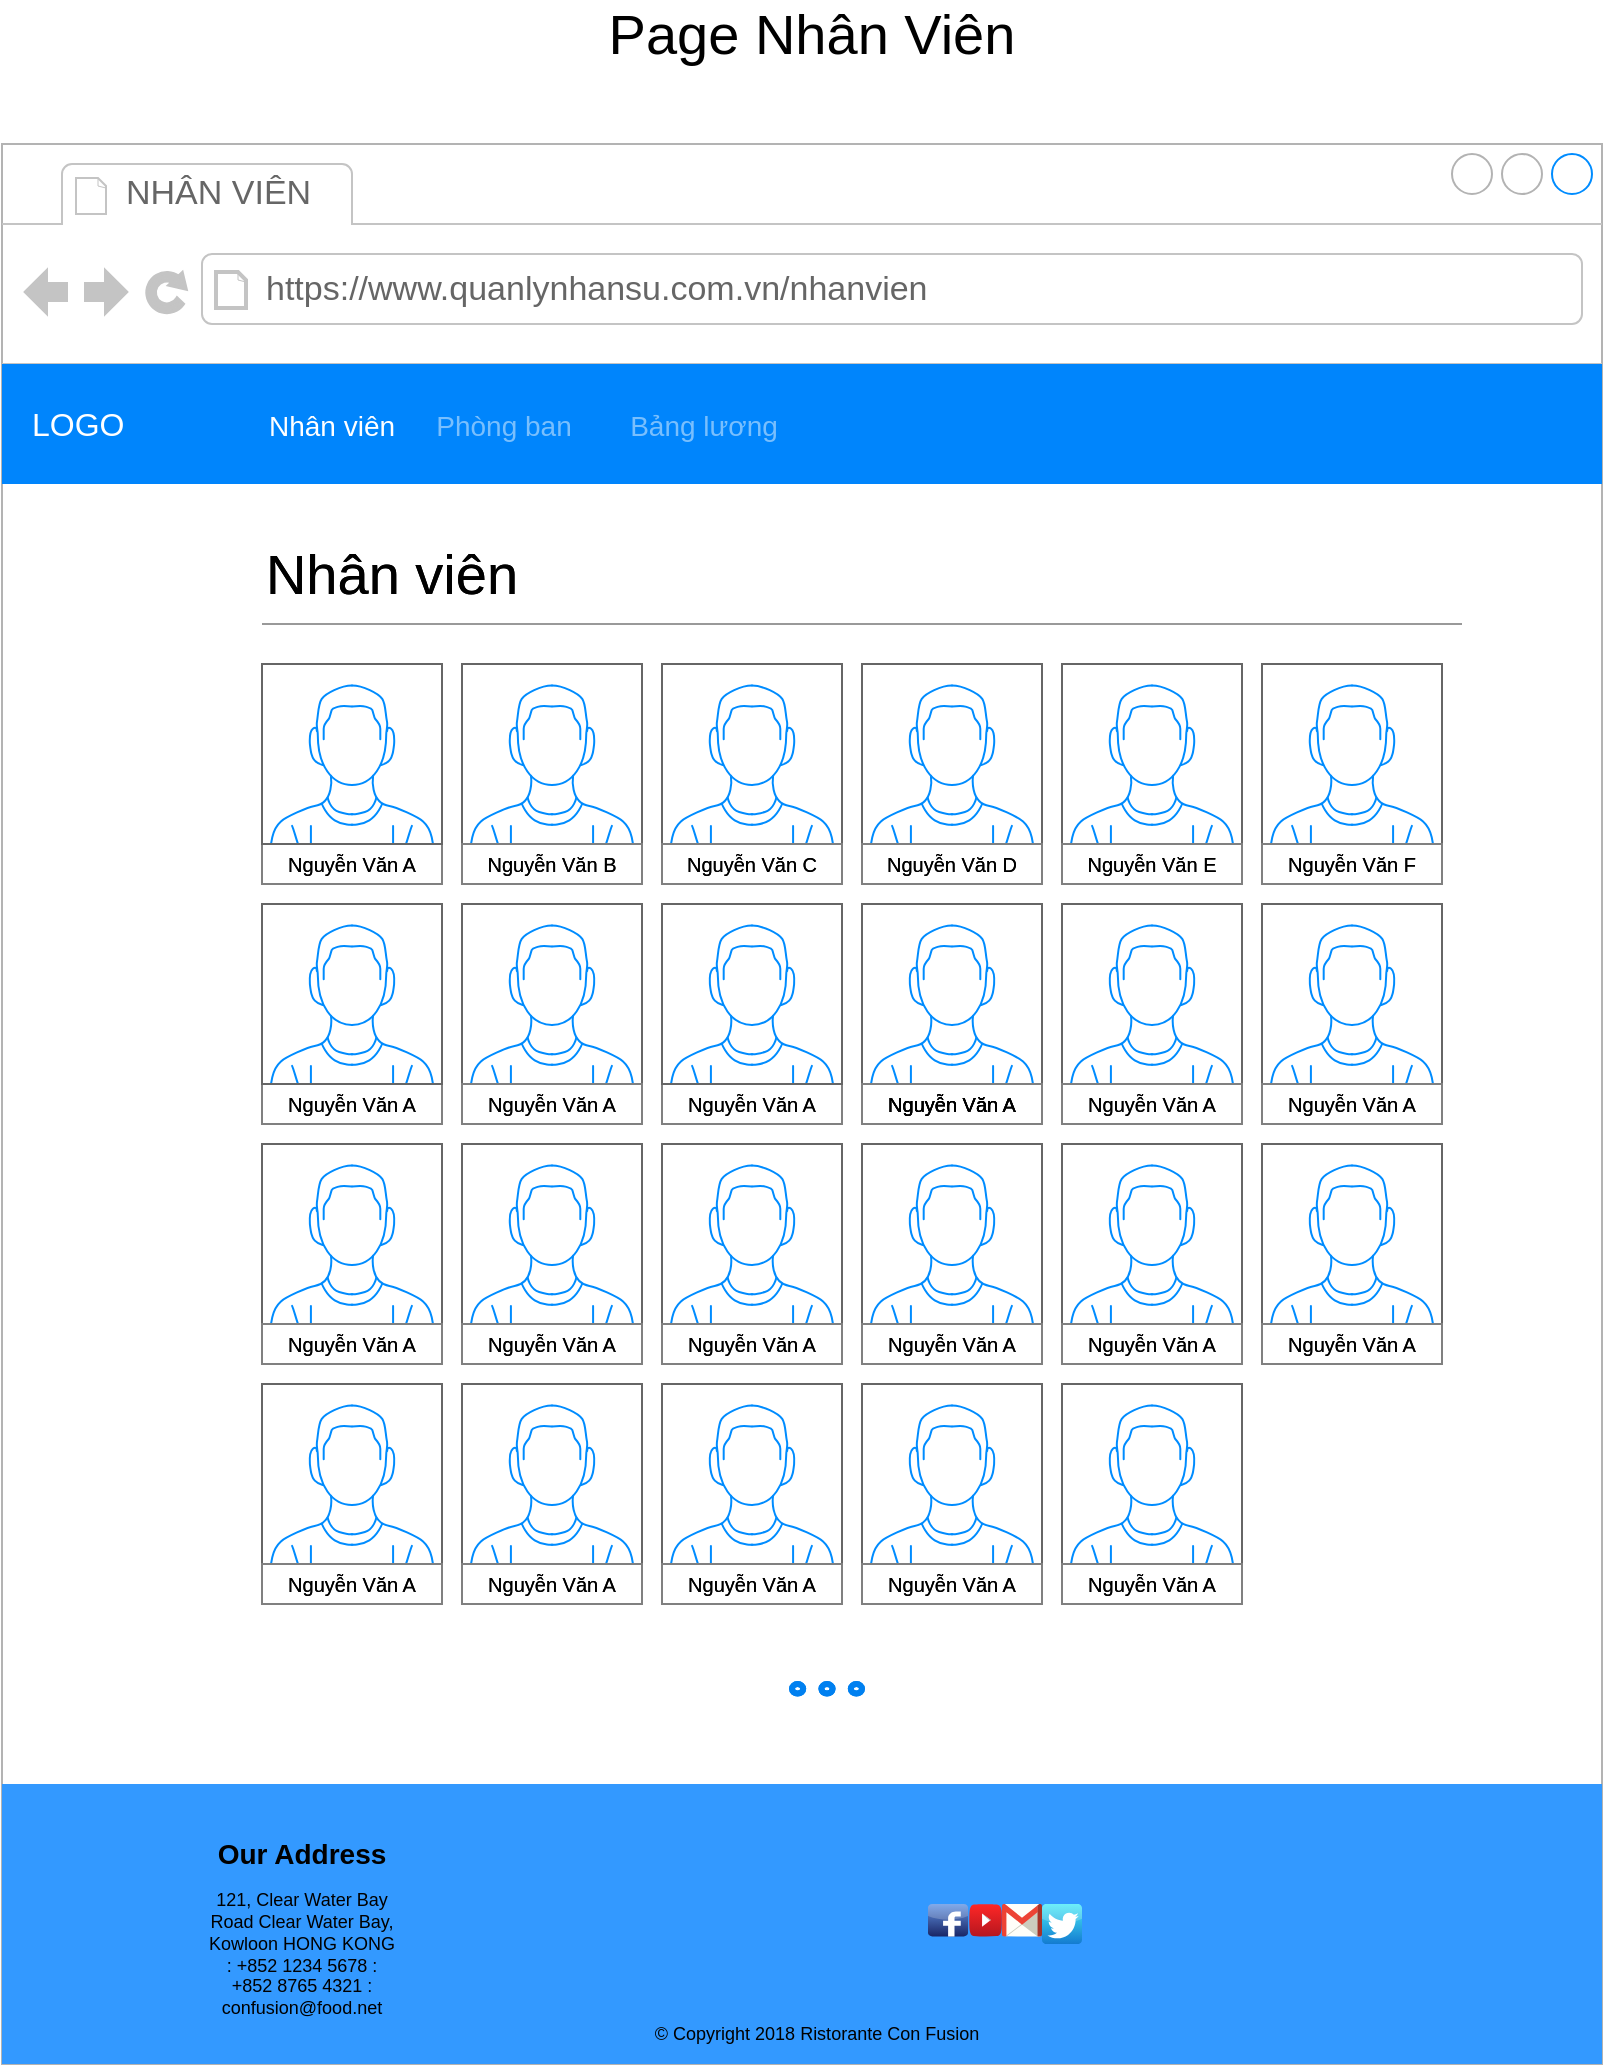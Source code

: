 <mxfile>
    <diagram id="_t1dxGhN1fnDt8kgsG_b" name="PAGE NHAN VIEN">
        <mxGraphModel dx="820" dy="478" grid="1" gridSize="10" guides="1" tooltips="1" connect="1" arrows="1" fold="1" page="1" pageScale="1" pageWidth="850" pageHeight="1100" math="0" shadow="0">
            <root>
                <mxCell id="0"/>
                <mxCell id="1" parent="0"/>
                <mxCell id="2" value="" style="strokeWidth=1;shadow=0;align=center;html=1;shape=mxgraph.mockup.containers.browserWindow;rSize=0;strokeColor=#B3B3B3;strokeColor2=#008cff;strokeColor3=#c4c4c4;mainText=,;recursiveResize=0;labelBorderColor=none;fillColor=default;" parent="1" vertex="1">
                    <mxGeometry x="20" y="120" width="800" height="960" as="geometry"/>
                </mxCell>
                <mxCell id="3" value="NHÂN VIÊN" style="strokeWidth=1;shadow=0;dashed=0;align=center;html=1;shape=mxgraph.mockup.containers.anchor;fontSize=17;fontColor=#666666;align=left;" parent="2" vertex="1">
                    <mxGeometry x="60" y="12" width="110" height="26" as="geometry"/>
                </mxCell>
                <mxCell id="4" value="https://www.quanlynhansu.com.vn/nhanvien" style="strokeWidth=1;shadow=0;dashed=0;align=center;html=1;shape=mxgraph.mockup.containers.anchor;rSize=0;fontSize=17;fontColor=#666666;align=left;" parent="2" vertex="1">
                    <mxGeometry x="130" y="60" width="350" height="26" as="geometry"/>
                </mxCell>
                <mxCell id="8" value="LOGO" style="html=1;shadow=0;dashed=0;fillColor=#0085FC;strokeColor=none;fontSize=16;fontColor=#ffffff;align=left;spacing=15;" parent="2" vertex="1">
                    <mxGeometry y="110" width="800" height="850" as="geometry"/>
                </mxCell>
                <mxCell id="9" value="Nhân viên" style="fillColor=none;strokeColor=none;fontSize=14;fontColor=#ffffff;align=center;" parent="8" vertex="1">
                    <mxGeometry width="70" height="40" relative="1" as="geometry">
                        <mxPoint x="130" y="10" as="offset"/>
                    </mxGeometry>
                </mxCell>
                <mxCell id="10" value="Phòng ban" style="fillColor=none;strokeColor=none;fontSize=14;fontColor=#79BFFD;align=center;" parent="8" vertex="1">
                    <mxGeometry width="70" height="40" relative="1" as="geometry">
                        <mxPoint x="216" y="10" as="offset"/>
                    </mxGeometry>
                </mxCell>
                <mxCell id="11" value="Bảng lương" style="fillColor=none;strokeColor=none;fontSize=14;fontColor=#79BFFD;align=center;spacingRight=0;" parent="8" vertex="1">
                    <mxGeometry width="80" height="40" relative="1" as="geometry">
                        <mxPoint x="311" y="10" as="offset"/>
                    </mxGeometry>
                </mxCell>
                <mxCell id="J-gYK4PrnYeIISawHaRr-138" value="" style="strokeWidth=1;shadow=0;align=center;html=1;shape=mxgraph.mockup.containers.browserWindow;rSize=0;strokeColor=#B3B3B3;strokeColor2=#008cff;strokeColor3=#c4c4c4;mainText=,;recursiveResize=0;labelBorderColor=none;fillColor=default;" parent="8" vertex="1">
                    <mxGeometry y="-110" width="800" height="960" as="geometry"/>
                </mxCell>
                <mxCell id="J-gYK4PrnYeIISawHaRr-139" value="NHÂN VIÊN" style="strokeWidth=1;shadow=0;dashed=0;align=center;html=1;shape=mxgraph.mockup.containers.anchor;fontSize=17;fontColor=#666666;align=left;" parent="J-gYK4PrnYeIISawHaRr-138" vertex="1">
                    <mxGeometry x="60" y="12" width="110" height="26" as="geometry"/>
                </mxCell>
                <mxCell id="J-gYK4PrnYeIISawHaRr-140" value="https://www.quanlynhansu.com.vn/nhanvien" style="strokeWidth=1;shadow=0;dashed=0;align=center;html=1;shape=mxgraph.mockup.containers.anchor;rSize=0;fontSize=17;fontColor=#666666;align=left;" parent="J-gYK4PrnYeIISawHaRr-138" vertex="1">
                    <mxGeometry x="130" y="60" width="350" height="26" as="geometry"/>
                </mxCell>
                <UserObject label="LOGO" id="J-gYK4PrnYeIISawHaRr-141">
                    <mxCell style="html=1;shadow=0;dashed=0;fillColor=#0085FC;strokeColor=none;fontSize=16;fontColor=#ffffff;align=left;spacing=15;" parent="J-gYK4PrnYeIISawHaRr-138" vertex="1">
                        <mxGeometry y="110" width="800" height="60" as="geometry"/>
                    </mxCell>
                </UserObject>
                <UserObject label="Nhân viên" link="data:page/id,_t1dxGhN1fnDt8kgsG_b" id="J-gYK4PrnYeIISawHaRr-142">
                    <mxCell style="fillColor=none;strokeColor=none;fontSize=14;fontColor=#ffffff;align=center;" parent="J-gYK4PrnYeIISawHaRr-141" vertex="1">
                        <mxGeometry width="70" height="40" relative="1" as="geometry">
                            <mxPoint x="130" y="10" as="offset"/>
                        </mxGeometry>
                    </mxCell>
                </UserObject>
                <UserObject label="Phòng ban" link="data:page/id,mTfEMkzRWOzvEh4swGBb" id="J-gYK4PrnYeIISawHaRr-143">
                    <mxCell style="fillColor=none;strokeColor=none;fontSize=14;fontColor=#79BFFD;align=center;" parent="J-gYK4PrnYeIISawHaRr-141" vertex="1">
                        <mxGeometry width="70" height="40" relative="1" as="geometry">
                            <mxPoint x="216" y="10" as="offset"/>
                        </mxGeometry>
                    </mxCell>
                </UserObject>
                <UserObject label="Bảng lương" link="data:page/id,PWZD93pcdMMGlk-EAEzs" id="J-gYK4PrnYeIISawHaRr-144">
                    <mxCell style="fillColor=none;strokeColor=none;fontSize=14;fontColor=#79BFFD;align=center;spacingRight=0;" parent="J-gYK4PrnYeIISawHaRr-141" vertex="1">
                        <mxGeometry width="80" height="40" relative="1" as="geometry">
                            <mxPoint x="311" y="10" as="offset"/>
                        </mxGeometry>
                    </mxCell>
                </UserObject>
                <mxCell id="J-gYK4PrnYeIISawHaRr-145" value="Nhân viên" style="text;html=1;strokeColor=none;fillColor=none;align=center;verticalAlign=middle;whiteSpace=wrap;rounded=0;fontSize=28;" parent="J-gYK4PrnYeIISawHaRr-138" vertex="1">
                    <mxGeometry x="120" y="200" width="150" height="30" as="geometry"/>
                </mxCell>
                <mxCell id="J-gYK4PrnYeIISawHaRr-146" value="" style="verticalLabelPosition=bottom;shadow=0;dashed=0;align=center;html=1;verticalAlign=top;strokeWidth=1;shape=mxgraph.mockup.containers.userMale;strokeColor=#666666;strokeColor2=#008cff;fontSize=28;" parent="J-gYK4PrnYeIISawHaRr-138" vertex="1">
                    <mxGeometry x="130" y="260" width="90" height="90" as="geometry"/>
                </mxCell>
                <mxCell id="J-gYK4PrnYeIISawHaRr-147" value="" style="verticalLabelPosition=bottom;shadow=0;dashed=0;align=center;html=1;verticalAlign=top;strokeWidth=1;shape=mxgraph.mockup.containers.userMale;strokeColor=#666666;strokeColor2=#008cff;fontSize=28;" parent="J-gYK4PrnYeIISawHaRr-138" vertex="1">
                    <mxGeometry x="230" y="260" width="90" height="90" as="geometry"/>
                </mxCell>
                <mxCell id="J-gYK4PrnYeIISawHaRr-148" value="" style="verticalLabelPosition=bottom;shadow=0;dashed=0;align=center;html=1;verticalAlign=top;strokeWidth=1;shape=mxgraph.mockup.containers.userMale;strokeColor=#666666;strokeColor2=#008cff;fontSize=28;" parent="J-gYK4PrnYeIISawHaRr-138" vertex="1">
                    <mxGeometry x="330" y="260" width="90" height="90" as="geometry"/>
                </mxCell>
                <mxCell id="J-gYK4PrnYeIISawHaRr-149" value="" style="verticalLabelPosition=bottom;shadow=0;dashed=0;align=center;html=1;verticalAlign=top;strokeWidth=1;shape=mxgraph.mockup.containers.userMale;strokeColor=#666666;strokeColor2=#008cff;fontSize=28;" parent="J-gYK4PrnYeIISawHaRr-138" vertex="1">
                    <mxGeometry x="430" y="260" width="90" height="90" as="geometry"/>
                </mxCell>
                <mxCell id="J-gYK4PrnYeIISawHaRr-150" value="" style="verticalLabelPosition=bottom;shadow=0;dashed=0;align=center;html=1;verticalAlign=top;strokeWidth=1;shape=mxgraph.mockup.containers.userMale;strokeColor=#666666;strokeColor2=#008cff;fontSize=28;" parent="J-gYK4PrnYeIISawHaRr-138" vertex="1">
                    <mxGeometry x="530" y="260" width="90" height="90" as="geometry"/>
                </mxCell>
                <mxCell id="J-gYK4PrnYeIISawHaRr-151" value="" style="verticalLabelPosition=bottom;shadow=0;dashed=0;align=center;html=1;verticalAlign=top;strokeWidth=1;shape=mxgraph.mockup.containers.userMale;strokeColor=#666666;strokeColor2=#008cff;fontSize=28;" parent="J-gYK4PrnYeIISawHaRr-138" vertex="1">
                    <mxGeometry x="630" y="260" width="90" height="90" as="geometry"/>
                </mxCell>
                <mxCell id="J-gYK4PrnYeIISawHaRr-152" value="" style="verticalLabelPosition=bottom;shadow=0;dashed=0;align=center;html=1;verticalAlign=top;strokeWidth=1;shape=mxgraph.mockup.containers.userMale;strokeColor=#666666;strokeColor2=#008cff;fontSize=28;" parent="J-gYK4PrnYeIISawHaRr-138" vertex="1">
                    <mxGeometry x="130" y="260" width="90" height="90" as="geometry"/>
                </mxCell>
                <mxCell id="J-gYK4PrnYeIISawHaRr-153" value="" style="verticalLabelPosition=bottom;shadow=0;dashed=0;align=center;html=1;verticalAlign=top;strokeWidth=1;shape=mxgraph.mockup.containers.userMale;strokeColor=#666666;strokeColor2=#008cff;fontSize=28;" parent="J-gYK4PrnYeIISawHaRr-138" vertex="1">
                    <mxGeometry x="230" y="260" width="90" height="90" as="geometry"/>
                </mxCell>
                <mxCell id="J-gYK4PrnYeIISawHaRr-154" value="" style="verticalLabelPosition=bottom;shadow=0;dashed=0;align=center;html=1;verticalAlign=top;strokeWidth=1;shape=mxgraph.mockup.containers.userMale;strokeColor=#666666;strokeColor2=#008cff;fontSize=28;" parent="J-gYK4PrnYeIISawHaRr-138" vertex="1">
                    <mxGeometry x="330" y="260" width="90" height="90" as="geometry"/>
                </mxCell>
                <mxCell id="J-gYK4PrnYeIISawHaRr-155" value="" style="verticalLabelPosition=bottom;shadow=0;dashed=0;align=center;html=1;verticalAlign=top;strokeWidth=1;shape=mxgraph.mockup.containers.userMale;strokeColor=#666666;strokeColor2=#008cff;fontSize=28;" parent="J-gYK4PrnYeIISawHaRr-138" vertex="1">
                    <mxGeometry x="130" y="260" width="90" height="90" as="geometry"/>
                </mxCell>
                <mxCell id="J-gYK4PrnYeIISawHaRr-156" value="" style="verticalLabelPosition=bottom;shadow=0;dashed=0;align=center;html=1;verticalAlign=top;strokeWidth=1;shape=mxgraph.mockup.containers.userMale;strokeColor=#666666;strokeColor2=#008cff;fontSize=28;" parent="J-gYK4PrnYeIISawHaRr-138" vertex="1">
                    <mxGeometry x="230" y="260" width="90" height="90" as="geometry"/>
                </mxCell>
                <mxCell id="J-gYK4PrnYeIISawHaRr-157" value="" style="verticalLabelPosition=bottom;shadow=0;dashed=0;align=center;html=1;verticalAlign=top;strokeWidth=1;shape=mxgraph.mockup.containers.userMale;strokeColor=#666666;strokeColor2=#008cff;fontSize=28;" parent="J-gYK4PrnYeIISawHaRr-138" vertex="1">
                    <mxGeometry x="330" y="260" width="90" height="90" as="geometry"/>
                </mxCell>
                <mxCell id="J-gYK4PrnYeIISawHaRr-158" value="" style="verticalLabelPosition=bottom;shadow=0;dashed=0;align=center;html=1;verticalAlign=top;strokeWidth=1;shape=mxgraph.mockup.markup.line;strokeColor=#999999;fontSize=28;" parent="J-gYK4PrnYeIISawHaRr-138" vertex="1">
                    <mxGeometry x="130" y="230" width="600" height="20" as="geometry"/>
                </mxCell>
                <mxCell id="J-gYK4PrnYeIISawHaRr-159" value="Nguyễn Văn A" style="text;html=1;strokeColor=#808080;fillColor=none;align=center;verticalAlign=middle;whiteSpace=wrap;rounded=0;fontSize=10;labelBorderColor=none;strokeWidth=1;" parent="J-gYK4PrnYeIISawHaRr-138" vertex="1">
                    <mxGeometry x="130" y="350" width="90" height="20" as="geometry"/>
                </mxCell>
                <mxCell id="J-gYK4PrnYeIISawHaRr-160" value="Nguyễn Văn B" style="text;html=1;strokeColor=#808080;fillColor=none;align=center;verticalAlign=middle;whiteSpace=wrap;rounded=0;fontSize=10;labelBorderColor=none;strokeWidth=1;" parent="J-gYK4PrnYeIISawHaRr-138" vertex="1">
                    <mxGeometry x="230" y="350" width="90" height="20" as="geometry"/>
                </mxCell>
                <mxCell id="J-gYK4PrnYeIISawHaRr-161" value="Nguyễn Văn C" style="text;html=1;strokeColor=#808080;fillColor=none;align=center;verticalAlign=middle;whiteSpace=wrap;rounded=0;fontSize=10;labelBorderColor=none;strokeWidth=1;" parent="J-gYK4PrnYeIISawHaRr-138" vertex="1">
                    <mxGeometry x="330" y="350" width="90" height="20" as="geometry"/>
                </mxCell>
                <mxCell id="J-gYK4PrnYeIISawHaRr-162" value="Nguyễn Văn D" style="text;html=1;strokeColor=#808080;fillColor=none;align=center;verticalAlign=middle;whiteSpace=wrap;rounded=0;fontSize=10;labelBorderColor=none;strokeWidth=1;" parent="J-gYK4PrnYeIISawHaRr-138" vertex="1">
                    <mxGeometry x="430" y="350" width="90" height="20" as="geometry"/>
                </mxCell>
                <mxCell id="J-gYK4PrnYeIISawHaRr-163" value="Nguyễn Văn E" style="text;html=1;strokeColor=#808080;fillColor=none;align=center;verticalAlign=middle;whiteSpace=wrap;rounded=0;fontSize=10;labelBorderColor=none;strokeWidth=1;" parent="J-gYK4PrnYeIISawHaRr-138" vertex="1">
                    <mxGeometry x="530" y="350" width="90" height="20" as="geometry"/>
                </mxCell>
                <mxCell id="J-gYK4PrnYeIISawHaRr-164" value="Nguyễn Văn F" style="text;html=1;strokeColor=#808080;fillColor=none;align=center;verticalAlign=middle;whiteSpace=wrap;rounded=0;fontSize=10;labelBorderColor=none;strokeWidth=1;" parent="J-gYK4PrnYeIISawHaRr-138" vertex="1">
                    <mxGeometry x="630" y="350" width="90" height="20" as="geometry"/>
                </mxCell>
                <mxCell id="J-gYK4PrnYeIISawHaRr-165" value="" style="verticalLabelPosition=bottom;shadow=0;dashed=0;align=center;html=1;verticalAlign=top;strokeWidth=1;shape=mxgraph.mockup.containers.userMale;strokeColor=#666666;strokeColor2=#008cff;fontSize=28;" parent="J-gYK4PrnYeIISawHaRr-138" vertex="1">
                    <mxGeometry x="130" y="260" width="90" height="90" as="geometry"/>
                </mxCell>
                <mxCell id="J-gYK4PrnYeIISawHaRr-166" value="" style="verticalLabelPosition=bottom;shadow=0;dashed=0;align=center;html=1;verticalAlign=top;strokeWidth=1;shape=mxgraph.mockup.containers.userMale;strokeColor=#666666;strokeColor2=#008cff;fontSize=28;" parent="J-gYK4PrnYeIISawHaRr-138" vertex="1">
                    <mxGeometry x="130" y="380" width="90" height="90" as="geometry"/>
                </mxCell>
                <mxCell id="J-gYK4PrnYeIISawHaRr-167" value="Nguyễn Văn A" style="text;html=1;strokeColor=#808080;fillColor=none;align=center;verticalAlign=middle;whiteSpace=wrap;rounded=0;fontSize=10;labelBorderColor=none;strokeWidth=1;" parent="J-gYK4PrnYeIISawHaRr-138" vertex="1">
                    <mxGeometry x="130" y="470" width="90" height="20" as="geometry"/>
                </mxCell>
                <mxCell id="J-gYK4PrnYeIISawHaRr-168" value="" style="verticalLabelPosition=bottom;shadow=0;dashed=0;align=center;html=1;verticalAlign=top;strokeWidth=1;shape=mxgraph.mockup.containers.userMale;strokeColor=#666666;strokeColor2=#008cff;fontSize=28;" parent="J-gYK4PrnYeIISawHaRr-138" vertex="1">
                    <mxGeometry x="230" y="380" width="90" height="90" as="geometry"/>
                </mxCell>
                <mxCell id="J-gYK4PrnYeIISawHaRr-169" value="Nguyễn Văn A" style="text;html=1;strokeColor=#808080;fillColor=none;align=center;verticalAlign=middle;whiteSpace=wrap;rounded=0;fontSize=10;labelBorderColor=none;strokeWidth=1;" parent="J-gYK4PrnYeIISawHaRr-138" vertex="1">
                    <mxGeometry x="230" y="470" width="90" height="20" as="geometry"/>
                </mxCell>
                <mxCell id="J-gYK4PrnYeIISawHaRr-170" value="" style="verticalLabelPosition=bottom;shadow=0;dashed=0;align=center;html=1;verticalAlign=top;strokeWidth=1;shape=mxgraph.mockup.containers.userMale;strokeColor=#666666;strokeColor2=#008cff;fontSize=28;" parent="J-gYK4PrnYeIISawHaRr-138" vertex="1">
                    <mxGeometry x="330" y="380" width="90" height="90" as="geometry"/>
                </mxCell>
                <mxCell id="J-gYK4PrnYeIISawHaRr-171" value="Nguyễn Văn A" style="text;html=1;strokeColor=#808080;fillColor=none;align=center;verticalAlign=middle;whiteSpace=wrap;rounded=0;fontSize=10;labelBorderColor=none;strokeWidth=1;" parent="J-gYK4PrnYeIISawHaRr-138" vertex="1">
                    <mxGeometry x="330" y="470" width="90" height="20" as="geometry"/>
                </mxCell>
                <mxCell id="J-gYK4PrnYeIISawHaRr-172" value="" style="verticalLabelPosition=bottom;shadow=0;dashed=0;align=center;html=1;verticalAlign=top;strokeWidth=1;shape=mxgraph.mockup.containers.userMale;strokeColor=#666666;strokeColor2=#008cff;fontSize=28;" parent="J-gYK4PrnYeIISawHaRr-138" vertex="1">
                    <mxGeometry x="430" y="380" width="90" height="90" as="geometry"/>
                </mxCell>
                <mxCell id="J-gYK4PrnYeIISawHaRr-173" value="Nguyễn Văn A" style="text;html=1;strokeColor=#808080;fillColor=none;align=center;verticalAlign=middle;whiteSpace=wrap;rounded=0;fontSize=10;labelBorderColor=none;strokeWidth=1;" parent="J-gYK4PrnYeIISawHaRr-138" vertex="1">
                    <mxGeometry x="430" y="470" width="90" height="20" as="geometry"/>
                </mxCell>
                <mxCell id="J-gYK4PrnYeIISawHaRr-174" value="" style="verticalLabelPosition=bottom;shadow=0;dashed=0;align=center;html=1;verticalAlign=top;strokeWidth=1;shape=mxgraph.mockup.containers.userMale;strokeColor=#666666;strokeColor2=#008cff;fontSize=28;" parent="J-gYK4PrnYeIISawHaRr-138" vertex="1">
                    <mxGeometry x="430" y="380" width="90" height="90" as="geometry"/>
                </mxCell>
                <mxCell id="J-gYK4PrnYeIISawHaRr-175" value="Nguyễn Văn A" style="text;html=1;strokeColor=#808080;fillColor=none;align=center;verticalAlign=middle;whiteSpace=wrap;rounded=0;fontSize=10;labelBorderColor=none;strokeWidth=1;" parent="J-gYK4PrnYeIISawHaRr-138" vertex="1">
                    <mxGeometry x="430" y="470" width="90" height="20" as="geometry"/>
                </mxCell>
                <mxCell id="J-gYK4PrnYeIISawHaRr-176" value="" style="verticalLabelPosition=bottom;shadow=0;dashed=0;align=center;html=1;verticalAlign=top;strokeWidth=1;shape=mxgraph.mockup.containers.userMale;strokeColor=#666666;strokeColor2=#008cff;fontSize=28;" parent="J-gYK4PrnYeIISawHaRr-138" vertex="1">
                    <mxGeometry x="330" y="380" width="90" height="90" as="geometry"/>
                </mxCell>
                <mxCell id="J-gYK4PrnYeIISawHaRr-177" value="" style="verticalLabelPosition=bottom;shadow=0;dashed=0;align=center;html=1;verticalAlign=top;strokeWidth=1;shape=mxgraph.mockup.containers.userMale;strokeColor=#666666;strokeColor2=#008cff;fontSize=28;" parent="J-gYK4PrnYeIISawHaRr-138" vertex="1">
                    <mxGeometry x="630" y="380" width="90" height="90" as="geometry"/>
                </mxCell>
                <mxCell id="J-gYK4PrnYeIISawHaRr-178" value="Nguyễn Văn A" style="text;html=1;strokeColor=#808080;fillColor=none;align=center;verticalAlign=middle;whiteSpace=wrap;rounded=0;fontSize=10;labelBorderColor=none;strokeWidth=1;" parent="J-gYK4PrnYeIISawHaRr-138" vertex="1">
                    <mxGeometry x="630" y="470" width="90" height="20" as="geometry"/>
                </mxCell>
                <mxCell id="J-gYK4PrnYeIISawHaRr-179" value="" style="verticalLabelPosition=bottom;shadow=0;dashed=0;align=center;html=1;verticalAlign=top;strokeWidth=1;shape=mxgraph.mockup.containers.userMale;strokeColor=#666666;strokeColor2=#008cff;fontSize=28;" parent="J-gYK4PrnYeIISawHaRr-138" vertex="1">
                    <mxGeometry x="530" y="380" width="90" height="90" as="geometry"/>
                </mxCell>
                <mxCell id="J-gYK4PrnYeIISawHaRr-180" value="Nguyễn Văn A" style="text;html=1;strokeColor=#808080;fillColor=none;align=center;verticalAlign=middle;whiteSpace=wrap;rounded=0;fontSize=10;labelBorderColor=none;strokeWidth=1;" parent="J-gYK4PrnYeIISawHaRr-138" vertex="1">
                    <mxGeometry x="530" y="470" width="90" height="20" as="geometry"/>
                </mxCell>
                <mxCell id="J-gYK4PrnYeIISawHaRr-181" value="" style="verticalLabelPosition=bottom;shadow=0;dashed=0;align=center;html=1;verticalAlign=top;strokeWidth=1;shape=mxgraph.mockup.containers.userMale;strokeColor=#666666;strokeColor2=#008cff;fontSize=28;" parent="J-gYK4PrnYeIISawHaRr-138" vertex="1">
                    <mxGeometry x="130" y="380" width="90" height="90" as="geometry"/>
                </mxCell>
                <mxCell id="J-gYK4PrnYeIISawHaRr-182" value="" style="verticalLabelPosition=bottom;shadow=0;dashed=0;align=center;html=1;verticalAlign=top;strokeWidth=1;shape=mxgraph.mockup.containers.userMale;strokeColor=#666666;strokeColor2=#008cff;fontSize=28;" parent="J-gYK4PrnYeIISawHaRr-138" vertex="1">
                    <mxGeometry x="130" y="500" width="90" height="90" as="geometry"/>
                </mxCell>
                <mxCell id="J-gYK4PrnYeIISawHaRr-183" value="" style="verticalLabelPosition=bottom;shadow=0;dashed=0;align=center;html=1;verticalAlign=top;strokeWidth=1;shape=mxgraph.mockup.containers.userMale;strokeColor=#666666;strokeColor2=#008cff;fontSize=28;" parent="J-gYK4PrnYeIISawHaRr-138" vertex="1">
                    <mxGeometry x="230" y="500" width="90" height="90" as="geometry"/>
                </mxCell>
                <mxCell id="J-gYK4PrnYeIISawHaRr-184" value="Nguyễn Văn A" style="text;html=1;strokeColor=#808080;fillColor=none;align=center;verticalAlign=middle;whiteSpace=wrap;rounded=0;fontSize=10;labelBorderColor=none;strokeWidth=1;" parent="J-gYK4PrnYeIISawHaRr-138" vertex="1">
                    <mxGeometry x="130" y="590" width="90" height="20" as="geometry"/>
                </mxCell>
                <mxCell id="J-gYK4PrnYeIISawHaRr-185" value="Nguyễn Văn A" style="text;html=1;strokeColor=#808080;fillColor=none;align=center;verticalAlign=middle;whiteSpace=wrap;rounded=0;fontSize=10;labelBorderColor=none;strokeWidth=1;" parent="J-gYK4PrnYeIISawHaRr-138" vertex="1">
                    <mxGeometry x="230" y="590" width="90" height="20" as="geometry"/>
                </mxCell>
                <mxCell id="J-gYK4PrnYeIISawHaRr-186" value="" style="verticalLabelPosition=bottom;shadow=0;dashed=0;align=center;html=1;verticalAlign=top;strokeWidth=1;shape=mxgraph.mockup.containers.userMale;strokeColor=#666666;strokeColor2=#008cff;fontSize=28;" parent="J-gYK4PrnYeIISawHaRr-138" vertex="1">
                    <mxGeometry x="330" y="500" width="90" height="90" as="geometry"/>
                </mxCell>
                <mxCell id="J-gYK4PrnYeIISawHaRr-187" value="Nguyễn Văn A" style="text;html=1;strokeColor=#808080;fillColor=none;align=center;verticalAlign=middle;whiteSpace=wrap;rounded=0;fontSize=10;labelBorderColor=none;strokeWidth=1;" parent="J-gYK4PrnYeIISawHaRr-138" vertex="1">
                    <mxGeometry x="330" y="590" width="90" height="20" as="geometry"/>
                </mxCell>
                <mxCell id="J-gYK4PrnYeIISawHaRr-188" value="" style="verticalLabelPosition=bottom;shadow=0;dashed=0;align=center;html=1;verticalAlign=top;strokeWidth=1;shape=mxgraph.mockup.containers.userMale;strokeColor=#666666;strokeColor2=#008cff;fontSize=28;" parent="J-gYK4PrnYeIISawHaRr-138" vertex="1">
                    <mxGeometry x="430" y="500" width="90" height="90" as="geometry"/>
                </mxCell>
                <mxCell id="J-gYK4PrnYeIISawHaRr-189" value="" style="verticalLabelPosition=bottom;shadow=0;dashed=0;align=center;html=1;verticalAlign=top;strokeWidth=1;shape=mxgraph.mockup.containers.userMale;strokeColor=#666666;strokeColor2=#008cff;fontSize=28;" parent="J-gYK4PrnYeIISawHaRr-138" vertex="1">
                    <mxGeometry x="530" y="500" width="90" height="90" as="geometry"/>
                </mxCell>
                <mxCell id="J-gYK4PrnYeIISawHaRr-190" value="Nguyễn Văn A" style="text;html=1;strokeColor=#808080;fillColor=none;align=center;verticalAlign=middle;whiteSpace=wrap;rounded=0;fontSize=10;labelBorderColor=none;strokeWidth=1;" parent="J-gYK4PrnYeIISawHaRr-138" vertex="1">
                    <mxGeometry x="430" y="590" width="90" height="20" as="geometry"/>
                </mxCell>
                <mxCell id="J-gYK4PrnYeIISawHaRr-191" value="Nguyễn Văn A" style="text;html=1;strokeColor=#808080;fillColor=none;align=center;verticalAlign=middle;whiteSpace=wrap;rounded=0;fontSize=10;labelBorderColor=none;strokeWidth=1;" parent="J-gYK4PrnYeIISawHaRr-138" vertex="1">
                    <mxGeometry x="530" y="590" width="90" height="20" as="geometry"/>
                </mxCell>
                <mxCell id="J-gYK4PrnYeIISawHaRr-192" value="" style="verticalLabelPosition=bottom;shadow=0;dashed=0;align=center;html=1;verticalAlign=top;strokeWidth=1;shape=mxgraph.mockup.containers.userMale;strokeColor=#666666;strokeColor2=#008cff;fontSize=28;" parent="J-gYK4PrnYeIISawHaRr-138" vertex="1">
                    <mxGeometry x="630" y="500" width="90" height="90" as="geometry"/>
                </mxCell>
                <mxCell id="J-gYK4PrnYeIISawHaRr-193" value="Nguyễn Văn A" style="text;html=1;strokeColor=#808080;fillColor=none;align=center;verticalAlign=middle;whiteSpace=wrap;rounded=0;fontSize=10;labelBorderColor=none;strokeWidth=1;" parent="J-gYK4PrnYeIISawHaRr-138" vertex="1">
                    <mxGeometry x="630" y="590" width="90" height="20" as="geometry"/>
                </mxCell>
                <mxCell id="J-gYK4PrnYeIISawHaRr-194" value="" style="verticalLabelPosition=bottom;shadow=0;dashed=0;align=center;html=1;verticalAlign=top;strokeWidth=1;shape=mxgraph.mockup.containers.userMale;strokeColor=#666666;strokeColor2=#008cff;fontSize=28;" parent="J-gYK4PrnYeIISawHaRr-138" vertex="1">
                    <mxGeometry x="130" y="620" width="90" height="90" as="geometry"/>
                </mxCell>
                <mxCell id="J-gYK4PrnYeIISawHaRr-195" value="" style="verticalLabelPosition=bottom;shadow=0;dashed=0;align=center;html=1;verticalAlign=top;strokeWidth=1;shape=mxgraph.mockup.containers.userMale;strokeColor=#666666;strokeColor2=#008cff;fontSize=28;" parent="J-gYK4PrnYeIISawHaRr-138" vertex="1">
                    <mxGeometry x="230" y="620" width="90" height="90" as="geometry"/>
                </mxCell>
                <mxCell id="J-gYK4PrnYeIISawHaRr-196" value="Nguyễn Văn A" style="text;html=1;strokeColor=#808080;fillColor=none;align=center;verticalAlign=middle;whiteSpace=wrap;rounded=0;fontSize=10;labelBorderColor=none;strokeWidth=1;" parent="J-gYK4PrnYeIISawHaRr-138" vertex="1">
                    <mxGeometry x="130" y="710" width="90" height="20" as="geometry"/>
                </mxCell>
                <mxCell id="J-gYK4PrnYeIISawHaRr-197" value="Nguyễn Văn A" style="text;html=1;strokeColor=#808080;fillColor=none;align=center;verticalAlign=middle;whiteSpace=wrap;rounded=0;fontSize=10;labelBorderColor=none;strokeWidth=1;" parent="J-gYK4PrnYeIISawHaRr-138" vertex="1">
                    <mxGeometry x="230" y="710" width="90" height="20" as="geometry"/>
                </mxCell>
                <mxCell id="J-gYK4PrnYeIISawHaRr-198" value="" style="verticalLabelPosition=bottom;shadow=0;dashed=0;align=center;html=1;verticalAlign=top;strokeWidth=1;shape=mxgraph.mockup.containers.userMale;strokeColor=#666666;strokeColor2=#008cff;fontSize=28;" parent="J-gYK4PrnYeIISawHaRr-138" vertex="1">
                    <mxGeometry x="330" y="620" width="90" height="90" as="geometry"/>
                </mxCell>
                <mxCell id="J-gYK4PrnYeIISawHaRr-199" value="Nguyễn Văn A" style="text;html=1;strokeColor=#808080;fillColor=none;align=center;verticalAlign=middle;whiteSpace=wrap;rounded=0;fontSize=10;labelBorderColor=none;strokeWidth=1;" parent="J-gYK4PrnYeIISawHaRr-138" vertex="1">
                    <mxGeometry x="330" y="710" width="90" height="20" as="geometry"/>
                </mxCell>
                <mxCell id="J-gYK4PrnYeIISawHaRr-200" value="" style="verticalLabelPosition=bottom;shadow=0;dashed=0;align=center;html=1;verticalAlign=top;strokeWidth=1;shape=mxgraph.mockup.containers.userMale;strokeColor=#666666;strokeColor2=#008cff;fontSize=28;" parent="J-gYK4PrnYeIISawHaRr-138" vertex="1">
                    <mxGeometry x="430" y="620" width="90" height="90" as="geometry"/>
                </mxCell>
                <mxCell id="J-gYK4PrnYeIISawHaRr-201" value="" style="verticalLabelPosition=bottom;shadow=0;dashed=0;align=center;html=1;verticalAlign=top;strokeWidth=1;shape=mxgraph.mockup.containers.userMale;strokeColor=#666666;strokeColor2=#008cff;fontSize=28;" parent="J-gYK4PrnYeIISawHaRr-138" vertex="1">
                    <mxGeometry x="530" y="620" width="90" height="90" as="geometry"/>
                </mxCell>
                <mxCell id="J-gYK4PrnYeIISawHaRr-202" value="Nguyễn Văn A" style="text;html=1;strokeColor=#808080;fillColor=none;align=center;verticalAlign=middle;whiteSpace=wrap;rounded=0;fontSize=10;labelBorderColor=none;strokeWidth=1;" parent="J-gYK4PrnYeIISawHaRr-138" vertex="1">
                    <mxGeometry x="430" y="710" width="90" height="20" as="geometry"/>
                </mxCell>
                <mxCell id="J-gYK4PrnYeIISawHaRr-203" value="Nguyễn Văn A" style="text;html=1;strokeColor=#808080;fillColor=none;align=center;verticalAlign=middle;whiteSpace=wrap;rounded=0;fontSize=10;labelBorderColor=none;strokeWidth=1;" parent="J-gYK4PrnYeIISawHaRr-138" vertex="1">
                    <mxGeometry x="530" y="710" width="90" height="20" as="geometry"/>
                </mxCell>
                <mxCell id="J-gYK4PrnYeIISawHaRr-204" value="" style="html=1;verticalLabelPosition=middle;align=center;labelBackgroundColor=#ffffff;verticalAlign=middle;strokeWidth=3;strokeColor=#0080F0;shadow=0;dashed=0;shape=mxgraph.ios7.icons.page_navigation;pointerEvents=1;labelBorderColor=none;fontSize=14;fontColor=#000000;fillColor=none;labelPosition=center;spacing=5;" parent="J-gYK4PrnYeIISawHaRr-138" vertex="1">
                    <mxGeometry x="395" y="770" width="35" height="4.8" as="geometry"/>
                </mxCell>
                <mxCell id="J-gYK4PrnYeIISawHaRr-205" value="" style="rounded=0;whiteSpace=wrap;html=1;labelBorderColor=none;fontSize=14;fontColor=#000000;strokeColor=none;strokeWidth=3;fillColor=#3399FF;" parent="J-gYK4PrnYeIISawHaRr-138" vertex="1">
                    <mxGeometry y="820" width="800" height="140" as="geometry"/>
                </mxCell>
                <mxCell id="J-gYK4PrnYeIISawHaRr-206" value="Our Address" style="text;html=1;strokeColor=none;fillColor=none;align=center;verticalAlign=middle;whiteSpace=wrap;rounded=0;labelBorderColor=none;fontSize=14;fontColor=default;fontStyle=1" parent="J-gYK4PrnYeIISawHaRr-138" vertex="1">
                    <mxGeometry x="90" y="840" width="120" height="30" as="geometry"/>
                </mxCell>
                <mxCell id="J-gYK4PrnYeIISawHaRr-207" value="121, Clear Water Bay Road Clear Water Bay, Kowloon HONG KONG&lt;br&gt;: +852 1234 5678 : +852 8765 4321 : confusion@food.net" style="text;html=1;strokeColor=none;fillColor=none;align=center;verticalAlign=middle;whiteSpace=wrap;rounded=0;labelBorderColor=none;fontSize=9;fontColor=default;" parent="J-gYK4PrnYeIISawHaRr-138" vertex="1">
                    <mxGeometry x="100" y="870" width="100" height="70" as="geometry"/>
                </mxCell>
                <mxCell id="J-gYK4PrnYeIISawHaRr-208" value="© Copyright 2018 Ristorante Con Fusion" style="text;html=1;strokeColor=none;fillColor=none;align=center;verticalAlign=middle;whiteSpace=wrap;rounded=0;labelBorderColor=none;fontSize=9;fontColor=default;" parent="J-gYK4PrnYeIISawHaRr-138" vertex="1">
                    <mxGeometry x="305" y="940" width="205" height="10" as="geometry"/>
                </mxCell>
                <mxCell id="J-gYK4PrnYeIISawHaRr-209" value="" style="dashed=0;outlineConnect=0;html=1;align=center;labelPosition=center;verticalLabelPosition=bottom;verticalAlign=top;shape=mxgraph.webicons.facebook;fillColor=#6294E4;gradientColor=#1A2665;labelBorderColor=none;fontSize=9;fontColor=default;strokeColor=default;strokeWidth=3;" parent="J-gYK4PrnYeIISawHaRr-138" vertex="1">
                    <mxGeometry x="463" y="880" width="20" height="16.2" as="geometry"/>
                </mxCell>
                <mxCell id="J-gYK4PrnYeIISawHaRr-210" value="" style="dashed=0;outlineConnect=0;html=1;align=center;labelPosition=center;verticalLabelPosition=bottom;verticalAlign=top;shape=mxgraph.weblogos.youtube_2;fillColor=#FF2626;gradientColor=#B5171F;labelBorderColor=none;fontSize=9;fontColor=default;strokeColor=default;strokeWidth=3;" parent="J-gYK4PrnYeIISawHaRr-138" vertex="1">
                    <mxGeometry x="483.6" y="880" width="16.4" height="16.4" as="geometry"/>
                </mxCell>
                <mxCell id="J-gYK4PrnYeIISawHaRr-211" value="" style="dashed=0;outlineConnect=0;html=1;align=center;labelPosition=center;verticalLabelPosition=bottom;verticalAlign=top;shape=mxgraph.weblogos.gmail;labelBorderColor=none;fontSize=9;fontColor=default;strokeColor=default;strokeWidth=3;fillColor=#0000CC;" parent="J-gYK4PrnYeIISawHaRr-138" vertex="1">
                    <mxGeometry x="500" y="880" width="20" height="16.2" as="geometry"/>
                </mxCell>
                <mxCell id="J-gYK4PrnYeIISawHaRr-212" value="" style="dashed=0;outlineConnect=0;html=1;align=center;labelPosition=center;verticalLabelPosition=bottom;verticalAlign=top;shape=mxgraph.webicons.twitter;fillColor=#49EAF7;gradientColor=#137BD0;labelBorderColor=none;fontSize=9;fontColor=default;strokeColor=default;strokeWidth=3;" parent="J-gYK4PrnYeIISawHaRr-138" vertex="1">
                    <mxGeometry x="520" y="880" width="20" height="20" as="geometry"/>
                </mxCell>
                <mxCell id="16" value="Nhân viên" style="text;html=1;strokeColor=none;fillColor=none;align=center;verticalAlign=middle;whiteSpace=wrap;rounded=0;fontSize=28;" parent="2" vertex="1">
                    <mxGeometry x="120" y="200" width="150" height="30" as="geometry"/>
                </mxCell>
                <mxCell id="18" value="" style="verticalLabelPosition=bottom;shadow=0;dashed=0;align=center;html=1;verticalAlign=top;strokeWidth=1;shape=mxgraph.mockup.containers.userMale;strokeColor=#666666;strokeColor2=#008cff;fontSize=28;" parent="2" vertex="1">
                    <mxGeometry x="130" y="260" width="90" height="90" as="geometry"/>
                </mxCell>
                <mxCell id="23" value="" style="verticalLabelPosition=bottom;shadow=0;dashed=0;align=center;html=1;verticalAlign=top;strokeWidth=1;shape=mxgraph.mockup.containers.userMale;strokeColor=#666666;strokeColor2=#008cff;fontSize=28;" parent="2" vertex="1">
                    <mxGeometry x="230" y="260" width="90" height="90" as="geometry"/>
                </mxCell>
                <mxCell id="24" value="" style="verticalLabelPosition=bottom;shadow=0;dashed=0;align=center;html=1;verticalAlign=top;strokeWidth=1;shape=mxgraph.mockup.containers.userMale;strokeColor=#666666;strokeColor2=#008cff;fontSize=28;" parent="2" vertex="1">
                    <mxGeometry x="330" y="260" width="90" height="90" as="geometry"/>
                </mxCell>
                <mxCell id="25" value="" style="verticalLabelPosition=bottom;shadow=0;dashed=0;align=center;html=1;verticalAlign=top;strokeWidth=1;shape=mxgraph.mockup.containers.userMale;strokeColor=#666666;strokeColor2=#008cff;fontSize=28;" parent="2" vertex="1">
                    <mxGeometry x="430" y="260" width="90" height="90" as="geometry"/>
                </mxCell>
                <mxCell id="26" value="" style="verticalLabelPosition=bottom;shadow=0;dashed=0;align=center;html=1;verticalAlign=top;strokeWidth=1;shape=mxgraph.mockup.containers.userMale;strokeColor=#666666;strokeColor2=#008cff;fontSize=28;" parent="2" vertex="1">
                    <mxGeometry x="530" y="260" width="90" height="90" as="geometry"/>
                </mxCell>
                <mxCell id="27" value="" style="verticalLabelPosition=bottom;shadow=0;dashed=0;align=center;html=1;verticalAlign=top;strokeWidth=1;shape=mxgraph.mockup.containers.userMale;strokeColor=#666666;strokeColor2=#008cff;fontSize=28;" parent="2" vertex="1">
                    <mxGeometry x="630" y="260" width="90" height="90" as="geometry"/>
                </mxCell>
                <mxCell id="28" value="" style="verticalLabelPosition=bottom;shadow=0;dashed=0;align=center;html=1;verticalAlign=top;strokeWidth=1;shape=mxgraph.mockup.containers.userMale;strokeColor=#666666;strokeColor2=#008cff;fontSize=28;" parent="2" vertex="1">
                    <mxGeometry x="130" y="260" width="90" height="90" as="geometry"/>
                </mxCell>
                <mxCell id="29" value="" style="verticalLabelPosition=bottom;shadow=0;dashed=0;align=center;html=1;verticalAlign=top;strokeWidth=1;shape=mxgraph.mockup.containers.userMale;strokeColor=#666666;strokeColor2=#008cff;fontSize=28;" parent="2" vertex="1">
                    <mxGeometry x="230" y="260" width="90" height="90" as="geometry"/>
                </mxCell>
                <mxCell id="30" value="" style="verticalLabelPosition=bottom;shadow=0;dashed=0;align=center;html=1;verticalAlign=top;strokeWidth=1;shape=mxgraph.mockup.containers.userMale;strokeColor=#666666;strokeColor2=#008cff;fontSize=28;" parent="2" vertex="1">
                    <mxGeometry x="330" y="260" width="90" height="90" as="geometry"/>
                </mxCell>
                <mxCell id="31" value="" style="verticalLabelPosition=bottom;shadow=0;dashed=0;align=center;html=1;verticalAlign=top;strokeWidth=1;shape=mxgraph.mockup.containers.userMale;strokeColor=#666666;strokeColor2=#008cff;fontSize=28;" parent="2" vertex="1">
                    <mxGeometry x="130" y="260" width="90" height="90" as="geometry"/>
                </mxCell>
                <UserObject label="" link="data:page/id,wKnDQ_fxX3adSHduw5SZ" id="32">
                    <mxCell style="verticalLabelPosition=bottom;shadow=0;dashed=0;align=center;html=1;verticalAlign=top;strokeWidth=1;shape=mxgraph.mockup.containers.userMale;strokeColor=#666666;strokeColor2=#008cff;fontSize=28;" parent="2" vertex="1">
                        <mxGeometry x="230" y="260" width="90" height="90" as="geometry"/>
                    </mxCell>
                </UserObject>
                <UserObject label="" link="data:page/id,wKnDQ_fxX3adSHduw5SZ" id="33">
                    <mxCell style="verticalLabelPosition=bottom;shadow=0;dashed=0;align=center;html=1;verticalAlign=top;strokeWidth=1;shape=mxgraph.mockup.containers.userMale;strokeColor=#666666;strokeColor2=#008cff;fontSize=28;" parent="2" vertex="1">
                        <mxGeometry x="330" y="260" width="90" height="90" as="geometry"/>
                    </mxCell>
                </UserObject>
                <mxCell id="63" value="" style="verticalLabelPosition=bottom;shadow=0;dashed=0;align=center;html=1;verticalAlign=top;strokeWidth=1;shape=mxgraph.mockup.markup.line;strokeColor=#999999;fontSize=28;" parent="2" vertex="1">
                    <mxGeometry x="130" y="230" width="600" height="20" as="geometry"/>
                </mxCell>
                <mxCell id="68" value="Nguyễn Văn A" style="text;html=1;strokeColor=#808080;fillColor=none;align=center;verticalAlign=middle;whiteSpace=wrap;rounded=0;fontSize=10;labelBorderColor=none;strokeWidth=1;" parent="2" vertex="1">
                    <mxGeometry x="130" y="350" width="90" height="20" as="geometry"/>
                </mxCell>
                <mxCell id="69" value="Nguyễn Văn B" style="text;html=1;strokeColor=#808080;fillColor=none;align=center;verticalAlign=middle;whiteSpace=wrap;rounded=0;fontSize=10;labelBorderColor=none;strokeWidth=1;" parent="2" vertex="1">
                    <mxGeometry x="230" y="350" width="90" height="20" as="geometry"/>
                </mxCell>
                <mxCell id="70" value="Nguyễn Văn C" style="text;html=1;strokeColor=#808080;fillColor=none;align=center;verticalAlign=middle;whiteSpace=wrap;rounded=0;fontSize=10;labelBorderColor=none;strokeWidth=1;" parent="2" vertex="1">
                    <mxGeometry x="330" y="350" width="90" height="20" as="geometry"/>
                </mxCell>
                <mxCell id="71" value="Nguyễn Văn D" style="text;html=1;strokeColor=#808080;fillColor=none;align=center;verticalAlign=middle;whiteSpace=wrap;rounded=0;fontSize=10;labelBorderColor=none;strokeWidth=1;" parent="2" vertex="1">
                    <mxGeometry x="430" y="350" width="90" height="20" as="geometry"/>
                </mxCell>
                <mxCell id="72" value="Nguyễn Văn E" style="text;html=1;strokeColor=#808080;fillColor=none;align=center;verticalAlign=middle;whiteSpace=wrap;rounded=0;fontSize=10;labelBorderColor=none;strokeWidth=1;" parent="2" vertex="1">
                    <mxGeometry x="530" y="350" width="90" height="20" as="geometry"/>
                </mxCell>
                <mxCell id="73" value="Nguyễn Văn F" style="text;html=1;strokeColor=#808080;fillColor=none;align=center;verticalAlign=middle;whiteSpace=wrap;rounded=0;fontSize=10;labelBorderColor=none;strokeWidth=1;" parent="2" vertex="1">
                    <mxGeometry x="630" y="350" width="90" height="20" as="geometry"/>
                </mxCell>
                <UserObject label="" link="data:page/id,wKnDQ_fxX3adSHduw5SZ" id="74">
                    <mxCell style="verticalLabelPosition=bottom;shadow=0;dashed=0;align=center;html=1;verticalAlign=top;strokeWidth=1;shape=mxgraph.mockup.containers.userMale;strokeColor=#666666;strokeColor2=#008cff;fontSize=28;" parent="2" vertex="1">
                        <mxGeometry x="130" y="260" width="90" height="90" as="geometry"/>
                    </mxCell>
                </UserObject>
                <mxCell id="75" value="" style="verticalLabelPosition=bottom;shadow=0;dashed=0;align=center;html=1;verticalAlign=top;strokeWidth=1;shape=mxgraph.mockup.containers.userMale;strokeColor=#666666;strokeColor2=#008cff;fontSize=28;" parent="2" vertex="1">
                    <mxGeometry x="130" y="380" width="90" height="90" as="geometry"/>
                </mxCell>
                <mxCell id="76" value="Nguyễn Văn A" style="text;html=1;strokeColor=#808080;fillColor=none;align=center;verticalAlign=middle;whiteSpace=wrap;rounded=0;fontSize=10;labelBorderColor=none;strokeWidth=1;" parent="2" vertex="1">
                    <mxGeometry x="130" y="470" width="90" height="20" as="geometry"/>
                </mxCell>
                <mxCell id="77" value="" style="verticalLabelPosition=bottom;shadow=0;dashed=0;align=center;html=1;verticalAlign=top;strokeWidth=1;shape=mxgraph.mockup.containers.userMale;strokeColor=#666666;strokeColor2=#008cff;fontSize=28;" parent="2" vertex="1">
                    <mxGeometry x="230" y="380" width="90" height="90" as="geometry"/>
                </mxCell>
                <mxCell id="78" value="Nguyễn Văn A" style="text;html=1;strokeColor=#808080;fillColor=none;align=center;verticalAlign=middle;whiteSpace=wrap;rounded=0;fontSize=10;labelBorderColor=none;strokeWidth=1;" parent="2" vertex="1">
                    <mxGeometry x="230" y="470" width="90" height="20" as="geometry"/>
                </mxCell>
                <mxCell id="79" value="" style="verticalLabelPosition=bottom;shadow=0;dashed=0;align=center;html=1;verticalAlign=top;strokeWidth=1;shape=mxgraph.mockup.containers.userMale;strokeColor=#666666;strokeColor2=#008cff;fontSize=28;" parent="2" vertex="1">
                    <mxGeometry x="330" y="380" width="90" height="90" as="geometry"/>
                </mxCell>
                <mxCell id="80" value="Nguyễn Văn A" style="text;html=1;strokeColor=#808080;fillColor=none;align=center;verticalAlign=middle;whiteSpace=wrap;rounded=0;fontSize=10;labelBorderColor=none;strokeWidth=1;" parent="2" vertex="1">
                    <mxGeometry x="330" y="470" width="90" height="20" as="geometry"/>
                </mxCell>
                <mxCell id="81" value="" style="verticalLabelPosition=bottom;shadow=0;dashed=0;align=center;html=1;verticalAlign=top;strokeWidth=1;shape=mxgraph.mockup.containers.userMale;strokeColor=#666666;strokeColor2=#008cff;fontSize=28;" parent="2" vertex="1">
                    <mxGeometry x="430" y="380" width="90" height="90" as="geometry"/>
                </mxCell>
                <mxCell id="82" value="Nguyễn Văn A" style="text;html=1;strokeColor=#808080;fillColor=none;align=center;verticalAlign=middle;whiteSpace=wrap;rounded=0;fontSize=10;labelBorderColor=none;strokeWidth=1;" parent="2" vertex="1">
                    <mxGeometry x="430" y="470" width="90" height="20" as="geometry"/>
                </mxCell>
                <mxCell id="83" value="" style="verticalLabelPosition=bottom;shadow=0;dashed=0;align=center;html=1;verticalAlign=top;strokeWidth=1;shape=mxgraph.mockup.containers.userMale;strokeColor=#666666;strokeColor2=#008cff;fontSize=28;" parent="2" vertex="1">
                    <mxGeometry x="430" y="380" width="90" height="90" as="geometry"/>
                </mxCell>
                <mxCell id="84" value="Nguyễn Văn A" style="text;html=1;strokeColor=#808080;fillColor=none;align=center;verticalAlign=middle;whiteSpace=wrap;rounded=0;fontSize=10;labelBorderColor=none;strokeWidth=1;" parent="2" vertex="1">
                    <mxGeometry x="430" y="470" width="90" height="20" as="geometry"/>
                </mxCell>
                <mxCell id="85" value="" style="verticalLabelPosition=bottom;shadow=0;dashed=0;align=center;html=1;verticalAlign=top;strokeWidth=1;shape=mxgraph.mockup.containers.userMale;strokeColor=#666666;strokeColor2=#008cff;fontSize=28;" parent="2" vertex="1">
                    <mxGeometry x="330" y="380" width="90" height="90" as="geometry"/>
                </mxCell>
                <mxCell id="86" value="" style="verticalLabelPosition=bottom;shadow=0;dashed=0;align=center;html=1;verticalAlign=top;strokeWidth=1;shape=mxgraph.mockup.containers.userMale;strokeColor=#666666;strokeColor2=#008cff;fontSize=28;" parent="2" vertex="1">
                    <mxGeometry x="630" y="380" width="90" height="90" as="geometry"/>
                </mxCell>
                <mxCell id="87" value="Nguyễn Văn A" style="text;html=1;strokeColor=#808080;fillColor=none;align=center;verticalAlign=middle;whiteSpace=wrap;rounded=0;fontSize=10;labelBorderColor=none;strokeWidth=1;" parent="2" vertex="1">
                    <mxGeometry x="630" y="470" width="90" height="20" as="geometry"/>
                </mxCell>
                <mxCell id="88" value="" style="verticalLabelPosition=bottom;shadow=0;dashed=0;align=center;html=1;verticalAlign=top;strokeWidth=1;shape=mxgraph.mockup.containers.userMale;strokeColor=#666666;strokeColor2=#008cff;fontSize=28;" parent="2" vertex="1">
                    <mxGeometry x="530" y="380" width="90" height="90" as="geometry"/>
                </mxCell>
                <mxCell id="89" value="Nguyễn Văn A" style="text;html=1;strokeColor=#808080;fillColor=none;align=center;verticalAlign=middle;whiteSpace=wrap;rounded=0;fontSize=10;labelBorderColor=none;strokeWidth=1;" parent="2" vertex="1">
                    <mxGeometry x="530" y="470" width="90" height="20" as="geometry"/>
                </mxCell>
                <mxCell id="90" value="" style="verticalLabelPosition=bottom;shadow=0;dashed=0;align=center;html=1;verticalAlign=top;strokeWidth=1;shape=mxgraph.mockup.containers.userMale;strokeColor=#666666;strokeColor2=#008cff;fontSize=28;" parent="2" vertex="1">
                    <mxGeometry x="130" y="380" width="90" height="90" as="geometry"/>
                </mxCell>
                <mxCell id="91" value="" style="verticalLabelPosition=bottom;shadow=0;dashed=0;align=center;html=1;verticalAlign=top;strokeWidth=1;shape=mxgraph.mockup.containers.userMale;strokeColor=#666666;strokeColor2=#008cff;fontSize=28;" parent="2" vertex="1">
                    <mxGeometry x="130" y="500" width="90" height="90" as="geometry"/>
                </mxCell>
                <mxCell id="92" value="" style="verticalLabelPosition=bottom;shadow=0;dashed=0;align=center;html=1;verticalAlign=top;strokeWidth=1;shape=mxgraph.mockup.containers.userMale;strokeColor=#666666;strokeColor2=#008cff;fontSize=28;" parent="2" vertex="1">
                    <mxGeometry x="230" y="500" width="90" height="90" as="geometry"/>
                </mxCell>
                <mxCell id="93" value="Nguyễn Văn A" style="text;html=1;strokeColor=#808080;fillColor=none;align=center;verticalAlign=middle;whiteSpace=wrap;rounded=0;fontSize=10;labelBorderColor=none;strokeWidth=1;" parent="2" vertex="1">
                    <mxGeometry x="130" y="590" width="90" height="20" as="geometry"/>
                </mxCell>
                <mxCell id="94" value="Nguyễn Văn A" style="text;html=1;strokeColor=#808080;fillColor=none;align=center;verticalAlign=middle;whiteSpace=wrap;rounded=0;fontSize=10;labelBorderColor=none;strokeWidth=1;" parent="2" vertex="1">
                    <mxGeometry x="230" y="590" width="90" height="20" as="geometry"/>
                </mxCell>
                <mxCell id="95" value="" style="verticalLabelPosition=bottom;shadow=0;dashed=0;align=center;html=1;verticalAlign=top;strokeWidth=1;shape=mxgraph.mockup.containers.userMale;strokeColor=#666666;strokeColor2=#008cff;fontSize=28;" parent="2" vertex="1">
                    <mxGeometry x="330" y="500" width="90" height="90" as="geometry"/>
                </mxCell>
                <mxCell id="96" value="Nguyễn Văn A" style="text;html=1;strokeColor=#808080;fillColor=none;align=center;verticalAlign=middle;whiteSpace=wrap;rounded=0;fontSize=10;labelBorderColor=none;strokeWidth=1;" parent="2" vertex="1">
                    <mxGeometry x="330" y="590" width="90" height="20" as="geometry"/>
                </mxCell>
                <mxCell id="97" value="" style="verticalLabelPosition=bottom;shadow=0;dashed=0;align=center;html=1;verticalAlign=top;strokeWidth=1;shape=mxgraph.mockup.containers.userMale;strokeColor=#666666;strokeColor2=#008cff;fontSize=28;" parent="2" vertex="1">
                    <mxGeometry x="430" y="500" width="90" height="90" as="geometry"/>
                </mxCell>
                <mxCell id="98" value="" style="verticalLabelPosition=bottom;shadow=0;dashed=0;align=center;html=1;verticalAlign=top;strokeWidth=1;shape=mxgraph.mockup.containers.userMale;strokeColor=#666666;strokeColor2=#008cff;fontSize=28;" parent="2" vertex="1">
                    <mxGeometry x="530" y="500" width="90" height="90" as="geometry"/>
                </mxCell>
                <mxCell id="99" value="Nguyễn Văn A" style="text;html=1;strokeColor=#808080;fillColor=none;align=center;verticalAlign=middle;whiteSpace=wrap;rounded=0;fontSize=10;labelBorderColor=none;strokeWidth=1;" parent="2" vertex="1">
                    <mxGeometry x="430" y="590" width="90" height="20" as="geometry"/>
                </mxCell>
                <mxCell id="100" value="Nguyễn Văn A" style="text;html=1;strokeColor=#808080;fillColor=none;align=center;verticalAlign=middle;whiteSpace=wrap;rounded=0;fontSize=10;labelBorderColor=none;strokeWidth=1;" parent="2" vertex="1">
                    <mxGeometry x="530" y="590" width="90" height="20" as="geometry"/>
                </mxCell>
                <mxCell id="101" value="" style="verticalLabelPosition=bottom;shadow=0;dashed=0;align=center;html=1;verticalAlign=top;strokeWidth=1;shape=mxgraph.mockup.containers.userMale;strokeColor=#666666;strokeColor2=#008cff;fontSize=28;" parent="2" vertex="1">
                    <mxGeometry x="630" y="500" width="90" height="90" as="geometry"/>
                </mxCell>
                <mxCell id="102" value="Nguyễn Văn A" style="text;html=1;strokeColor=#808080;fillColor=none;align=center;verticalAlign=middle;whiteSpace=wrap;rounded=0;fontSize=10;labelBorderColor=none;strokeWidth=1;" parent="2" vertex="1">
                    <mxGeometry x="630" y="590" width="90" height="20" as="geometry"/>
                </mxCell>
                <mxCell id="103" value="" style="verticalLabelPosition=bottom;shadow=0;dashed=0;align=center;html=1;verticalAlign=top;strokeWidth=1;shape=mxgraph.mockup.containers.userMale;strokeColor=#666666;strokeColor2=#008cff;fontSize=28;" parent="2" vertex="1">
                    <mxGeometry x="130" y="620" width="90" height="90" as="geometry"/>
                </mxCell>
                <mxCell id="104" value="" style="verticalLabelPosition=bottom;shadow=0;dashed=0;align=center;html=1;verticalAlign=top;strokeWidth=1;shape=mxgraph.mockup.containers.userMale;strokeColor=#666666;strokeColor2=#008cff;fontSize=28;" parent="2" vertex="1">
                    <mxGeometry x="230" y="620" width="90" height="90" as="geometry"/>
                </mxCell>
                <mxCell id="105" value="Nguyễn Văn A" style="text;html=1;strokeColor=#808080;fillColor=none;align=center;verticalAlign=middle;whiteSpace=wrap;rounded=0;fontSize=10;labelBorderColor=none;strokeWidth=1;" parent="2" vertex="1">
                    <mxGeometry x="130" y="710" width="90" height="20" as="geometry"/>
                </mxCell>
                <mxCell id="106" value="Nguyễn Văn A" style="text;html=1;strokeColor=#808080;fillColor=none;align=center;verticalAlign=middle;whiteSpace=wrap;rounded=0;fontSize=10;labelBorderColor=none;strokeWidth=1;" parent="2" vertex="1">
                    <mxGeometry x="230" y="710" width="90" height="20" as="geometry"/>
                </mxCell>
                <mxCell id="107" value="" style="verticalLabelPosition=bottom;shadow=0;dashed=0;align=center;html=1;verticalAlign=top;strokeWidth=1;shape=mxgraph.mockup.containers.userMale;strokeColor=#666666;strokeColor2=#008cff;fontSize=28;" parent="2" vertex="1">
                    <mxGeometry x="330" y="620" width="90" height="90" as="geometry"/>
                </mxCell>
                <mxCell id="108" value="Nguyễn Văn A" style="text;html=1;strokeColor=#808080;fillColor=none;align=center;verticalAlign=middle;whiteSpace=wrap;rounded=0;fontSize=10;labelBorderColor=none;strokeWidth=1;" parent="2" vertex="1">
                    <mxGeometry x="330" y="710" width="90" height="20" as="geometry"/>
                </mxCell>
                <mxCell id="109" value="" style="verticalLabelPosition=bottom;shadow=0;dashed=0;align=center;html=1;verticalAlign=top;strokeWidth=1;shape=mxgraph.mockup.containers.userMale;strokeColor=#666666;strokeColor2=#008cff;fontSize=28;" parent="2" vertex="1">
                    <mxGeometry x="430" y="620" width="90" height="90" as="geometry"/>
                </mxCell>
                <mxCell id="110" value="" style="verticalLabelPosition=bottom;shadow=0;dashed=0;align=center;html=1;verticalAlign=top;strokeWidth=1;shape=mxgraph.mockup.containers.userMale;strokeColor=#666666;strokeColor2=#008cff;fontSize=28;" parent="2" vertex="1">
                    <mxGeometry x="530" y="620" width="90" height="90" as="geometry"/>
                </mxCell>
                <mxCell id="111" value="Nguyễn Văn A" style="text;html=1;strokeColor=#808080;fillColor=none;align=center;verticalAlign=middle;whiteSpace=wrap;rounded=0;fontSize=10;labelBorderColor=none;strokeWidth=1;" parent="2" vertex="1">
                    <mxGeometry x="430" y="710" width="90" height="20" as="geometry"/>
                </mxCell>
                <mxCell id="112" value="Nguyễn Văn A" style="text;html=1;strokeColor=#808080;fillColor=none;align=center;verticalAlign=middle;whiteSpace=wrap;rounded=0;fontSize=10;labelBorderColor=none;strokeWidth=1;" parent="2" vertex="1">
                    <mxGeometry x="530" y="710" width="90" height="20" as="geometry"/>
                </mxCell>
                <mxCell id="121" value="" style="html=1;verticalLabelPosition=middle;align=center;labelBackgroundColor=#ffffff;verticalAlign=middle;strokeWidth=3;strokeColor=#0080F0;shadow=0;dashed=0;shape=mxgraph.ios7.icons.page_navigation;pointerEvents=1;labelBorderColor=none;fontSize=14;fontColor=#000000;fillColor=none;labelPosition=center;spacing=5;" parent="2" vertex="1">
                    <mxGeometry x="395" y="770" width="35" height="4.8" as="geometry"/>
                </mxCell>
                <mxCell id="129" value="" style="rounded=0;whiteSpace=wrap;html=1;labelBorderColor=none;fontSize=14;fontColor=#000000;strokeColor=none;strokeWidth=3;fillColor=#3399FF;" parent="2" vertex="1">
                    <mxGeometry y="820" width="800" height="140" as="geometry"/>
                </mxCell>
                <mxCell id="132" value="Our Address" style="text;html=1;strokeColor=none;fillColor=none;align=center;verticalAlign=middle;whiteSpace=wrap;rounded=0;labelBorderColor=none;fontSize=14;fontColor=default;fontStyle=1" parent="2" vertex="1">
                    <mxGeometry x="90" y="840" width="120" height="30" as="geometry"/>
                </mxCell>
                <mxCell id="133" value="121, Clear Water Bay Road Clear Water Bay, Kowloon HONG KONG&lt;br&gt;: +852 1234 5678 : +852 8765 4321 : confusion@food.net" style="text;html=1;strokeColor=none;fillColor=none;align=center;verticalAlign=middle;whiteSpace=wrap;rounded=0;labelBorderColor=none;fontSize=9;fontColor=default;" parent="2" vertex="1">
                    <mxGeometry x="100" y="870" width="100" height="70" as="geometry"/>
                </mxCell>
                <mxCell id="134" value="© Copyright 2018 Ristorante Con Fusion" style="text;html=1;strokeColor=none;fillColor=none;align=center;verticalAlign=middle;whiteSpace=wrap;rounded=0;labelBorderColor=none;fontSize=9;fontColor=default;" parent="2" vertex="1">
                    <mxGeometry x="305" y="940" width="205" height="10" as="geometry"/>
                </mxCell>
                <mxCell id="135" value="" style="dashed=0;outlineConnect=0;html=1;align=center;labelPosition=center;verticalLabelPosition=bottom;verticalAlign=top;shape=mxgraph.webicons.facebook;fillColor=#6294E4;gradientColor=#1A2665;labelBorderColor=none;fontSize=9;fontColor=default;strokeColor=default;strokeWidth=3;" parent="2" vertex="1">
                    <mxGeometry x="463" y="880" width="20" height="16.2" as="geometry"/>
                </mxCell>
                <mxCell id="136" value="" style="dashed=0;outlineConnect=0;html=1;align=center;labelPosition=center;verticalLabelPosition=bottom;verticalAlign=top;shape=mxgraph.weblogos.youtube_2;fillColor=#FF2626;gradientColor=#B5171F;labelBorderColor=none;fontSize=9;fontColor=default;strokeColor=default;strokeWidth=3;" parent="2" vertex="1">
                    <mxGeometry x="483.6" y="880" width="16.4" height="16.4" as="geometry"/>
                </mxCell>
                <mxCell id="137" value="" style="dashed=0;outlineConnect=0;html=1;align=center;labelPosition=center;verticalLabelPosition=bottom;verticalAlign=top;shape=mxgraph.weblogos.gmail;labelBorderColor=none;fontSize=9;fontColor=default;strokeColor=default;strokeWidth=3;fillColor=#0000CC;" parent="2" vertex="1">
                    <mxGeometry x="500" y="880" width="20" height="16.2" as="geometry"/>
                </mxCell>
                <mxCell id="138" value="" style="dashed=0;outlineConnect=0;html=1;align=center;labelPosition=center;verticalLabelPosition=bottom;verticalAlign=top;shape=mxgraph.webicons.twitter;fillColor=#49EAF7;gradientColor=#137BD0;labelBorderColor=none;fontSize=9;fontColor=default;strokeColor=default;strokeWidth=3;" parent="2" vertex="1">
                    <mxGeometry x="520" y="880" width="20" height="20" as="geometry"/>
                </mxCell>
                <mxCell id="6" value="Page Nhân Viên" style="text;html=1;strokeColor=none;fillColor=none;align=center;verticalAlign=middle;whiteSpace=wrap;rounded=0;perimeterSpacing=0;fontSize=28;" parent="1" vertex="1">
                    <mxGeometry x="280" y="50" width="290" height="30" as="geometry"/>
                </mxCell>
            </root>
        </mxGraphModel>
    </diagram>
    <diagram name="PAGE PHONG BAN" id="mTfEMkzRWOzvEh4swGBb">
        <mxGraphModel dx="1822" dy="1062" grid="1" gridSize="10" guides="1" tooltips="1" connect="1" arrows="1" fold="1" page="1" pageScale="1" pageWidth="850" pageHeight="1100" math="0" shadow="0">
            <root>
                <mxCell id="lIvwy4Xc1TqAs2_vM4Bd-0"/>
                <mxCell id="lIvwy4Xc1TqAs2_vM4Bd-1" parent="lIvwy4Xc1TqAs2_vM4Bd-0"/>
                <mxCell id="lIvwy4Xc1TqAs2_vM4Bd-2" value="" style="strokeWidth=1;shadow=0;align=center;html=1;shape=mxgraph.mockup.containers.browserWindow;rSize=0;strokeColor=#36393d;strokeColor2=#008cff;strokeColor3=#c4c4c4;mainText=,;recursiveResize=0;labelBorderColor=none;fillColor=#eeeeee;" vertex="1" parent="lIvwy4Xc1TqAs2_vM4Bd-1">
                    <mxGeometry x="20" y="120" width="800" height="960" as="geometry"/>
                </mxCell>
                <mxCell id="lIvwy4Xc1TqAs2_vM4Bd-3" value="PHÒNG BAN" style="strokeWidth=1;shadow=0;dashed=0;align=center;html=1;shape=mxgraph.mockup.containers.anchor;fontSize=17;fontColor=#666666;align=left;" vertex="1" parent="lIvwy4Xc1TqAs2_vM4Bd-2">
                    <mxGeometry x="60" y="12" width="110" height="26" as="geometry"/>
                </mxCell>
                <mxCell id="lIvwy4Xc1TqAs2_vM4Bd-4" value="https://www.quanlynhansu.com.vn/phongban" style="strokeWidth=1;shadow=0;dashed=0;align=center;html=1;shape=mxgraph.mockup.containers.anchor;rSize=0;fontSize=17;fontColor=#666666;align=left;" vertex="1" parent="lIvwy4Xc1TqAs2_vM4Bd-2">
                    <mxGeometry x="130" y="60" width="350" height="26" as="geometry"/>
                </mxCell>
                <mxCell id="lIvwy4Xc1TqAs2_vM4Bd-144" value="" style="rounded=0;whiteSpace=wrap;html=1;labelBorderColor=none;fontSize=14;fontColor=#000000;strokeColor=none;strokeWidth=3;fillColor=#3399FF;" vertex="1" parent="lIvwy4Xc1TqAs2_vM4Bd-2">
                    <mxGeometry y="820" width="800" height="140" as="geometry"/>
                </mxCell>
                <mxCell id="lIvwy4Xc1TqAs2_vM4Bd-145" value="Our Address" style="text;html=1;strokeColor=none;fillColor=none;align=center;verticalAlign=middle;whiteSpace=wrap;rounded=0;labelBorderColor=none;fontSize=14;fontColor=default;fontStyle=1" vertex="1" parent="lIvwy4Xc1TqAs2_vM4Bd-2">
                    <mxGeometry x="90" y="840" width="120" height="30" as="geometry"/>
                </mxCell>
                <mxCell id="lIvwy4Xc1TqAs2_vM4Bd-146" value="121, Clear Water Bay Road Clear Water Bay, Kowloon HONG KONG&lt;br&gt;: +852 1234 5678 : +852 8765 4321 : confusion@food.net" style="text;html=1;strokeColor=none;fillColor=none;align=center;verticalAlign=middle;whiteSpace=wrap;rounded=0;labelBorderColor=none;fontSize=9;fontColor=default;" vertex="1" parent="lIvwy4Xc1TqAs2_vM4Bd-2">
                    <mxGeometry x="100" y="870" width="100" height="70" as="geometry"/>
                </mxCell>
                <mxCell id="lIvwy4Xc1TqAs2_vM4Bd-147" value="© Copyright 2018 Ristorante Con Fusion" style="text;html=1;strokeColor=none;fillColor=none;align=center;verticalAlign=middle;whiteSpace=wrap;rounded=0;labelBorderColor=none;fontSize=9;fontColor=default;" vertex="1" parent="lIvwy4Xc1TqAs2_vM4Bd-2">
                    <mxGeometry x="305" y="940" width="205" height="10" as="geometry"/>
                </mxCell>
                <mxCell id="lIvwy4Xc1TqAs2_vM4Bd-148" value="" style="dashed=0;outlineConnect=0;html=1;align=center;labelPosition=center;verticalLabelPosition=bottom;verticalAlign=top;shape=mxgraph.webicons.facebook;fillColor=#6294E4;gradientColor=#1A2665;labelBorderColor=none;fontSize=9;fontColor=default;strokeColor=default;strokeWidth=3;" vertex="1" parent="lIvwy4Xc1TqAs2_vM4Bd-2">
                    <mxGeometry x="463" y="880" width="20" height="16.2" as="geometry"/>
                </mxCell>
                <mxCell id="lIvwy4Xc1TqAs2_vM4Bd-149" value="" style="dashed=0;outlineConnect=0;html=1;align=center;labelPosition=center;verticalLabelPosition=bottom;verticalAlign=top;shape=mxgraph.weblogos.youtube_2;fillColor=#FF2626;gradientColor=#B5171F;labelBorderColor=none;fontSize=9;fontColor=default;strokeColor=default;strokeWidth=3;" vertex="1" parent="lIvwy4Xc1TqAs2_vM4Bd-2">
                    <mxGeometry x="483.6" y="880" width="16.4" height="16.4" as="geometry"/>
                </mxCell>
                <mxCell id="lIvwy4Xc1TqAs2_vM4Bd-150" value="" style="dashed=0;outlineConnect=0;html=1;align=center;labelPosition=center;verticalLabelPosition=bottom;verticalAlign=top;shape=mxgraph.weblogos.gmail;labelBorderColor=none;fontSize=9;fontColor=default;strokeColor=default;strokeWidth=3;fillColor=#0000CC;" vertex="1" parent="lIvwy4Xc1TqAs2_vM4Bd-2">
                    <mxGeometry x="500" y="880" width="20" height="16.2" as="geometry"/>
                </mxCell>
                <mxCell id="lIvwy4Xc1TqAs2_vM4Bd-151" value="" style="dashed=0;outlineConnect=0;html=1;align=center;labelPosition=center;verticalLabelPosition=bottom;verticalAlign=top;shape=mxgraph.webicons.twitter;fillColor=#49EAF7;gradientColor=#137BD0;labelBorderColor=none;fontSize=9;fontColor=default;strokeColor=default;strokeWidth=3;" vertex="1" parent="lIvwy4Xc1TqAs2_vM4Bd-2">
                    <mxGeometry x="520" y="880" width="20" height="20" as="geometry"/>
                </mxCell>
                <mxCell id="Y8h9jAdCe0Xtuo5QCT4t-0" value="" style="rounded=1;whiteSpace=wrap;html=1;labelBorderColor=none;fontSize=9;fontColor=#ffffff;strokeColor=none;strokeWidth=3;fillColor=#008a00;" vertex="1" parent="lIvwy4Xc1TqAs2_vM4Bd-2">
                    <mxGeometry x="110" y="270" width="180" height="80" as="geometry"/>
                </mxCell>
                <mxCell id="Y8h9jAdCe0Xtuo5QCT4t-1" value="" style="rounded=0;whiteSpace=wrap;html=1;labelBorderColor=none;fontSize=9;fontColor=default;strokeColor=none;strokeWidth=3;fillColor=#999999;" vertex="1" parent="lIvwy4Xc1TqAs2_vM4Bd-2">
                    <mxGeometry x="110" y="170" width="180" height="40" as="geometry"/>
                </mxCell>
                <mxCell id="Y8h9jAdCe0Xtuo5QCT4t-2" value="" style="rounded=1;whiteSpace=wrap;html=1;labelBorderColor=none;fontSize=9;fontColor=#ffffff;strokeColor=none;strokeWidth=3;fillColor=#008a00;" vertex="1" parent="lIvwy4Xc1TqAs2_vM4Bd-2">
                    <mxGeometry x="320" y="270" width="180" height="80" as="geometry"/>
                </mxCell>
                <mxCell id="Y8h9jAdCe0Xtuo5QCT4t-3" value="" style="rounded=1;whiteSpace=wrap;html=1;labelBorderColor=none;fontSize=9;fontColor=#ffffff;strokeColor=none;strokeWidth=3;fillColor=#008a00;" vertex="1" parent="lIvwy4Xc1TqAs2_vM4Bd-2">
                    <mxGeometry x="530" y="270" width="180" height="80" as="geometry"/>
                </mxCell>
                <mxCell id="Y8h9jAdCe0Xtuo5QCT4t-4" value="" style="rounded=1;whiteSpace=wrap;html=1;labelBorderColor=none;fontSize=9;fontColor=#ffffff;strokeColor=none;strokeWidth=3;fillColor=#008a00;" vertex="1" parent="lIvwy4Xc1TqAs2_vM4Bd-2">
                    <mxGeometry x="110" y="390" width="180" height="80" as="geometry"/>
                </mxCell>
                <mxCell id="Y8h9jAdCe0Xtuo5QCT4t-5" value="" style="rounded=1;whiteSpace=wrap;html=1;labelBorderColor=none;fontSize=9;fontColor=#ffffff;strokeColor=none;strokeWidth=3;fillColor=#008a00;" vertex="1" parent="lIvwy4Xc1TqAs2_vM4Bd-2">
                    <mxGeometry x="320" y="390" width="180" height="80" as="geometry"/>
                </mxCell>
                <mxCell id="Y8h9jAdCe0Xtuo5QCT4t-6" value="Sales" style="text;html=1;strokeColor=none;fillColor=none;align=center;verticalAlign=middle;whiteSpace=wrap;rounded=0;labelBorderColor=none;fontSize=17;fontColor=default;fontStyle=1" vertex="1" parent="lIvwy4Xc1TqAs2_vM4Bd-2">
                    <mxGeometry x="120" y="280" width="60" height="30" as="geometry"/>
                </mxCell>
                <mxCell id="Y8h9jAdCe0Xtuo5QCT4t-7" value="Số lượng nhân viên: 1" style="text;html=1;strokeColor=none;fillColor=none;align=center;verticalAlign=middle;whiteSpace=wrap;rounded=0;labelBorderColor=none;fontSize=14;fontColor=default;" vertex="1" parent="lIvwy4Xc1TqAs2_vM4Bd-2">
                    <mxGeometry x="110" y="310" width="180" height="30" as="geometry"/>
                </mxCell>
                <mxCell id="Y8h9jAdCe0Xtuo5QCT4t-8" value="IT" style="text;html=1;strokeColor=none;fillColor=none;align=center;verticalAlign=middle;whiteSpace=wrap;rounded=0;labelBorderColor=none;fontSize=17;fontColor=default;fontStyle=1" vertex="1" parent="lIvwy4Xc1TqAs2_vM4Bd-2">
                    <mxGeometry x="340" y="280" width="60" height="30" as="geometry"/>
                </mxCell>
                <mxCell id="Y8h9jAdCe0Xtuo5QCT4t-9" value="Số lượng nhân viên: 20" style="text;html=1;strokeColor=none;fillColor=none;align=center;verticalAlign=middle;whiteSpace=wrap;rounded=0;labelBorderColor=none;fontSize=14;fontColor=default;" vertex="1" parent="lIvwy4Xc1TqAs2_vM4Bd-2">
                    <mxGeometry x="330" y="310" width="180" height="30" as="geometry"/>
                </mxCell>
                <mxCell id="Y8h9jAdCe0Xtuo5QCT4t-10" value="Marketing" style="text;html=1;strokeColor=none;fillColor=none;align=center;verticalAlign=middle;whiteSpace=wrap;rounded=0;labelBorderColor=none;fontSize=17;fontColor=default;fontStyle=1" vertex="1" parent="lIvwy4Xc1TqAs2_vM4Bd-2">
                    <mxGeometry x="540" y="280" width="60" height="30" as="geometry"/>
                </mxCell>
                <mxCell id="Y8h9jAdCe0Xtuo5QCT4t-11" value="Số lượng nhân viên: 1" style="text;html=1;strokeColor=none;fillColor=none;align=center;verticalAlign=middle;whiteSpace=wrap;rounded=0;labelBorderColor=none;fontSize=14;fontColor=default;" vertex="1" parent="lIvwy4Xc1TqAs2_vM4Bd-2">
                    <mxGeometry x="530" y="310" width="180" height="30" as="geometry"/>
                </mxCell>
                <mxCell id="Y8h9jAdCe0Xtuo5QCT4t-12" value="HR" style="text;html=1;strokeColor=none;fillColor=none;align=center;verticalAlign=middle;whiteSpace=wrap;rounded=0;labelBorderColor=none;fontSize=17;fontColor=default;fontStyle=1" vertex="1" parent="lIvwy4Xc1TqAs2_vM4Bd-2">
                    <mxGeometry x="130" y="400" width="60" height="30" as="geometry"/>
                </mxCell>
                <mxCell id="Y8h9jAdCe0Xtuo5QCT4t-13" value="Số lượng nhân viên: 1" style="text;html=1;strokeColor=none;fillColor=none;align=center;verticalAlign=middle;whiteSpace=wrap;rounded=0;labelBorderColor=none;fontSize=14;fontColor=default;" vertex="1" parent="lIvwy4Xc1TqAs2_vM4Bd-2">
                    <mxGeometry x="120" y="430" width="180" height="30" as="geometry"/>
                </mxCell>
                <mxCell id="Y8h9jAdCe0Xtuo5QCT4t-14" value="Finance" style="text;html=1;strokeColor=none;fillColor=none;align=center;verticalAlign=middle;whiteSpace=wrap;rounded=0;labelBorderColor=none;fontSize=17;fontColor=default;fontStyle=1" vertex="1" parent="lIvwy4Xc1TqAs2_vM4Bd-2">
                    <mxGeometry x="340" y="400" width="60" height="30" as="geometry"/>
                </mxCell>
                <mxCell id="Y8h9jAdCe0Xtuo5QCT4t-15" value="Số lượng nhân viên: 1" style="text;html=1;strokeColor=none;fillColor=none;align=center;verticalAlign=middle;whiteSpace=wrap;rounded=0;labelBorderColor=none;fontSize=14;fontColor=default;" vertex="1" parent="lIvwy4Xc1TqAs2_vM4Bd-2">
                    <mxGeometry x="330" y="430" width="180" height="30" as="geometry"/>
                </mxCell>
                <UserObject label="Nhân viên" link="data:page/id,_t1dxGhN1fnDt8kgsG_b" id="Y8h9jAdCe0Xtuo5QCT4t-16">
                    <mxCell style="fillColor=none;strokeColor=none;fontSize=14;fontColor=#007FFF;align=center;" vertex="1" parent="lIvwy4Xc1TqAs2_vM4Bd-2">
                        <mxGeometry x="115" y="170.0" width="70" height="40" as="geometry"/>
                    </mxCell>
                </UserObject>
                <mxCell id="Y8h9jAdCe0Xtuo5QCT4t-18" value="" style="verticalLabelPosition=bottom;shadow=0;dashed=0;align=center;html=1;verticalAlign=top;strokeWidth=1;shape=mxgraph.mockup.markup.line;strokeColor=#FFFFFF;direction=north;labelBorderColor=none;fontSize=14;fontColor=default;fillColor=#E6E6E6;rotation=25;" vertex="1" parent="lIvwy4Xc1TqAs2_vM4Bd-2">
                    <mxGeometry x="185" y="180" width="10" height="20" as="geometry"/>
                </mxCell>
                <mxCell id="Y8h9jAdCe0Xtuo5QCT4t-19" value="Phòng ban" style="fillColor=none;strokeColor=none;fontSize=14;fontColor=#FFFFFF;align=center;" vertex="1" parent="lIvwy4Xc1TqAs2_vM4Bd-2">
                    <mxGeometry x="195" y="170" width="70" height="40" as="geometry"/>
                </mxCell>
                <mxCell id="lIvwy4Xc1TqAs2_vM4Bd-152" value="Page Phòng Ban" style="text;html=1;strokeColor=none;fillColor=none;align=center;verticalAlign=middle;whiteSpace=wrap;rounded=0;perimeterSpacing=0;fontSize=28;" vertex="1" parent="lIvwy4Xc1TqAs2_vM4Bd-1">
                    <mxGeometry x="280" y="50" width="290" height="30" as="geometry"/>
                </mxCell>
                <mxCell id="Qg-uwcfy6FOawPHcUgvn-0" value="LOGO" style="html=1;shadow=0;dashed=0;fillColor=#0085FC;strokeColor=none;fontSize=16;fontColor=#ffffff;align=left;spacing=15;" vertex="1" parent="lIvwy4Xc1TqAs2_vM4Bd-1">
                    <mxGeometry x="20" y="230" width="800" height="60" as="geometry"/>
                </mxCell>
                <mxCell id="Qg-uwcfy6FOawPHcUgvn-1" value="Phòng ban" style="fillColor=none;strokeColor=none;fontSize=14;fontColor=#ffffff;align=center;" vertex="1" parent="Qg-uwcfy6FOawPHcUgvn-0">
                    <mxGeometry width="70" height="40" relative="1" as="geometry">
                        <mxPoint x="220" y="10" as="offset"/>
                    </mxGeometry>
                </mxCell>
                <UserObject label="Nhân viên" link="data:page/id,_t1dxGhN1fnDt8kgsG_b" id="Qg-uwcfy6FOawPHcUgvn-2">
                    <mxCell style="fillColor=none;strokeColor=none;fontSize=14;fontColor=#79BFFD;align=center;" vertex="1" parent="Qg-uwcfy6FOawPHcUgvn-0">
                        <mxGeometry width="70" height="40" relative="1" as="geometry">
                            <mxPoint x="117" y="10" as="offset"/>
                        </mxGeometry>
                    </mxCell>
                </UserObject>
                <UserObject label="Bảng lương" link="data:page/id,PWZD93pcdMMGlk-EAEzs" id="Qg-uwcfy6FOawPHcUgvn-3">
                    <mxCell style="fillColor=none;strokeColor=none;fontSize=14;fontColor=#79BFFD;align=center;spacingRight=0;" vertex="1" parent="Qg-uwcfy6FOawPHcUgvn-0">
                        <mxGeometry width="80" height="40" relative="1" as="geometry">
                            <mxPoint x="311" y="10" as="offset"/>
                        </mxGeometry>
                    </mxCell>
                </UserObject>
            </root>
        </mxGraphModel>
    </diagram>
    <diagram name="PAGE NHÂN VIÊN A" id="wKnDQ_fxX3adSHduw5SZ">
        <mxGraphModel dx="820" dy="478" grid="1" gridSize="10" guides="1" tooltips="1" connect="1" arrows="1" fold="1" page="1" pageScale="1" pageWidth="850" pageHeight="1100" math="0" shadow="0">
            <root>
                <mxCell id="rDp6hrsaXmmtCokodOAI-0"/>
                <mxCell id="rDp6hrsaXmmtCokodOAI-1" parent="rDp6hrsaXmmtCokodOAI-0"/>
                <mxCell id="rDp6hrsaXmmtCokodOAI-2" value="" style="strokeWidth=1;shadow=0;align=center;html=1;shape=mxgraph.mockup.containers.browserWindow;rSize=0;strokeColor2=#008cff;strokeColor3=#c4c4c4;mainText=,;recursiveResize=0;labelBorderColor=none;fillColor=#f5f5f5;fontColor=#333333;strokeColor=#666666;" parent="rDp6hrsaXmmtCokodOAI-1" vertex="1">
                    <mxGeometry x="20" y="120" width="800" height="960" as="geometry"/>
                </mxCell>
                <mxCell id="rDp6hrsaXmmtCokodOAI-3" value="NHÂN VIÊN A" style="strokeWidth=1;shadow=0;dashed=0;align=center;html=1;shape=mxgraph.mockup.containers.anchor;fontSize=17;fontColor=#666666;align=left;" parent="rDp6hrsaXmmtCokodOAI-2" vertex="1">
                    <mxGeometry x="60" y="12" width="110" height="26" as="geometry"/>
                </mxCell>
                <mxCell id="rDp6hrsaXmmtCokodOAI-4" value="https://www.quanlynhansu.com.vn/nhanvien/0" style="strokeWidth=1;shadow=0;dashed=0;align=center;html=1;shape=mxgraph.mockup.containers.anchor;rSize=0;fontSize=17;fontColor=#666666;align=left;" parent="rDp6hrsaXmmtCokodOAI-2" vertex="1">
                    <mxGeometry x="130" y="60" width="360" height="26" as="geometry"/>
                </mxCell>
                <mxCell id="rDp6hrsaXmmtCokodOAI-5" value="" style="rounded=0;whiteSpace=wrap;html=1;labelBorderColor=none;fontSize=14;fontColor=#000000;strokeColor=none;strokeWidth=3;fillColor=#3399FF;" parent="rDp6hrsaXmmtCokodOAI-2" vertex="1">
                    <mxGeometry y="820" width="800" height="140" as="geometry"/>
                </mxCell>
                <mxCell id="rDp6hrsaXmmtCokodOAI-6" value="Our Address" style="text;html=1;strokeColor=none;fillColor=none;align=center;verticalAlign=middle;whiteSpace=wrap;rounded=0;labelBorderColor=none;fontSize=14;fontColor=default;fontStyle=1" parent="rDp6hrsaXmmtCokodOAI-2" vertex="1">
                    <mxGeometry x="90" y="840" width="120" height="30" as="geometry"/>
                </mxCell>
                <mxCell id="rDp6hrsaXmmtCokodOAI-7" value="121, Clear Water Bay Road Clear Water Bay, Kowloon HONG KONG&lt;br&gt;: +852 1234 5678 : +852 8765 4321 : confusion@food.net" style="text;html=1;strokeColor=none;fillColor=none;align=center;verticalAlign=middle;whiteSpace=wrap;rounded=0;labelBorderColor=none;fontSize=9;fontColor=default;" parent="rDp6hrsaXmmtCokodOAI-2" vertex="1">
                    <mxGeometry x="100" y="870" width="100" height="70" as="geometry"/>
                </mxCell>
                <mxCell id="rDp6hrsaXmmtCokodOAI-8" value="© Copyright 2018 Ristorante Con Fusion" style="text;html=1;strokeColor=none;fillColor=none;align=center;verticalAlign=middle;whiteSpace=wrap;rounded=0;labelBorderColor=none;fontSize=9;fontColor=default;" parent="rDp6hrsaXmmtCokodOAI-2" vertex="1">
                    <mxGeometry x="305" y="940" width="205" height="10" as="geometry"/>
                </mxCell>
                <mxCell id="rDp6hrsaXmmtCokodOAI-9" value="" style="dashed=0;outlineConnect=0;html=1;align=center;labelPosition=center;verticalLabelPosition=bottom;verticalAlign=top;shape=mxgraph.webicons.facebook;fillColor=#6294E4;gradientColor=#1A2665;labelBorderColor=none;fontSize=9;fontColor=default;strokeColor=default;strokeWidth=3;" parent="rDp6hrsaXmmtCokodOAI-2" vertex="1">
                    <mxGeometry x="463" y="880" width="20" height="16.2" as="geometry"/>
                </mxCell>
                <mxCell id="rDp6hrsaXmmtCokodOAI-10" value="" style="dashed=0;outlineConnect=0;html=1;align=center;labelPosition=center;verticalLabelPosition=bottom;verticalAlign=top;shape=mxgraph.weblogos.youtube_2;fillColor=#FF2626;gradientColor=#B5171F;labelBorderColor=none;fontSize=9;fontColor=default;strokeColor=default;strokeWidth=3;" parent="rDp6hrsaXmmtCokodOAI-2" vertex="1">
                    <mxGeometry x="483.6" y="880" width="16.4" height="16.4" as="geometry"/>
                </mxCell>
                <mxCell id="rDp6hrsaXmmtCokodOAI-11" value="" style="dashed=0;outlineConnect=0;html=1;align=center;labelPosition=center;verticalLabelPosition=bottom;verticalAlign=top;shape=mxgraph.weblogos.gmail;labelBorderColor=none;fontSize=9;fontColor=default;strokeColor=default;strokeWidth=3;fillColor=#0000CC;" parent="rDp6hrsaXmmtCokodOAI-2" vertex="1">
                    <mxGeometry x="500" y="880" width="20" height="16.2" as="geometry"/>
                </mxCell>
                <mxCell id="rDp6hrsaXmmtCokodOAI-12" value="" style="dashed=0;outlineConnect=0;html=1;align=center;labelPosition=center;verticalLabelPosition=bottom;verticalAlign=top;shape=mxgraph.webicons.twitter;fillColor=#49EAF7;gradientColor=#137BD0;labelBorderColor=none;fontSize=9;fontColor=default;strokeColor=default;strokeWidth=3;" parent="rDp6hrsaXmmtCokodOAI-2" vertex="1">
                    <mxGeometry x="520" y="880" width="20" height="20" as="geometry"/>
                </mxCell>
                <mxCell id="rDp6hrsaXmmtCokodOAI-14" value="" style="rounded=0;whiteSpace=wrap;html=1;labelBorderColor=none;fontSize=9;fontColor=default;strokeColor=none;strokeWidth=3;fillColor=#999999;" parent="rDp6hrsaXmmtCokodOAI-2" vertex="1">
                    <mxGeometry x="110" y="170" width="190" height="40" as="geometry"/>
                </mxCell>
                <UserObject label="Nhân viên" link="data:page/id,_t1dxGhN1fnDt8kgsG_b" id="rDp6hrsaXmmtCokodOAI-29">
                    <mxCell style="fillColor=none;strokeColor=none;fontSize=14;fontColor=#007FFF;align=center;" parent="rDp6hrsaXmmtCokodOAI-2" vertex="1">
                        <mxGeometry x="115" y="170.0" width="70" height="40" as="geometry"/>
                    </mxCell>
                </UserObject>
                <mxCell id="rDp6hrsaXmmtCokodOAI-30" value="" style="verticalLabelPosition=bottom;shadow=0;dashed=0;align=center;html=1;verticalAlign=top;strokeWidth=1;shape=mxgraph.mockup.markup.line;strokeColor=#FFFFFF;direction=north;labelBorderColor=none;fontSize=14;fontColor=default;fillColor=#E6E6E6;rotation=25;" parent="rDp6hrsaXmmtCokodOAI-2" vertex="1">
                    <mxGeometry x="185" y="180" width="10" height="20" as="geometry"/>
                </mxCell>
                <mxCell id="rDp6hrsaXmmtCokodOAI-31" value="Nguyễn Văn  A" style="fillColor=none;strokeColor=none;fontSize=14;fontColor=#FFFFFF;align=center;" parent="rDp6hrsaXmmtCokodOAI-2" vertex="1">
                    <mxGeometry x="209" y="170" width="70" height="40" as="geometry"/>
                </mxCell>
                <mxCell id="rDp6hrsaXmmtCokodOAI-39" value="" style="verticalLabelPosition=bottom;shadow=0;dashed=0;align=center;html=1;verticalAlign=top;strokeWidth=1;shape=mxgraph.mockup.containers.userMale;strokeColor=#666666;strokeColor2=#008cff;rounded=0;labelBorderColor=none;fontSize=15;fontColor=#000000;fillColor=#E6E6E6;" parent="rDp6hrsaXmmtCokodOAI-2" vertex="1">
                    <mxGeometry x="105" y="250" width="200" height="205" as="geometry"/>
                </mxCell>
                <mxCell id="rDp6hrsaXmmtCokodOAI-40" value="&lt;b&gt;&lt;font style=&quot;font-size: 17px&quot;&gt;Họ và Tên: Nguyễn Văn A &lt;br&gt;&lt;/font&gt;&lt;/b&gt;&lt;br&gt;Ngày sinh: 01/01/1999 &lt;br&gt;Ngày vào công ty: 30/04/2019 &lt;br&gt;Phòng ban: Sale &lt;br&gt;Số ngày nghỉ còn lại: 1 &lt;br&gt;&lt;div&gt;&lt;span&gt;Số ngày đã làm thêm: 1&lt;/span&gt;&lt;/div&gt;" style="text;html=1;strokeColor=none;fillColor=none;align=left;verticalAlign=bottom;whiteSpace=wrap;rounded=0;labelBorderColor=none;fontSize=15;fontColor=#000000;spacingTop=48;spacing=22;labelPosition=center;verticalLabelPosition=middle;spacingBottom=38;" parent="rDp6hrsaXmmtCokodOAI-2" vertex="1">
                    <mxGeometry x="330" y="250" width="250" height="200" as="geometry"/>
                </mxCell>
                <mxCell id="rDp6hrsaXmmtCokodOAI-32" value="Page Chi tiết nhân viên" style="text;html=1;strokeColor=none;fillColor=none;align=center;verticalAlign=middle;whiteSpace=wrap;rounded=0;perimeterSpacing=0;fontSize=28;" parent="rDp6hrsaXmmtCokodOAI-1" vertex="1">
                    <mxGeometry x="280" y="50" width="350" height="30" as="geometry"/>
                </mxCell>
                <mxCell id="rDp6hrsaXmmtCokodOAI-33" value="LOGO" style="html=1;shadow=0;dashed=0;fillColor=#0085FC;strokeColor=none;fontSize=16;fontColor=#ffffff;align=left;spacing=15;" parent="rDp6hrsaXmmtCokodOAI-1" vertex="1">
                    <mxGeometry x="20" y="230" width="800" height="60" as="geometry"/>
                </mxCell>
                <UserObject label="Nhân viên" link="data:page/id,_t1dxGhN1fnDt8kgsG_b" id="rDp6hrsaXmmtCokodOAI-34">
                    <mxCell style="fillColor=none;strokeColor=none;fontSize=14;fontColor=#ffffff;align=center;" parent="rDp6hrsaXmmtCokodOAI-33" vertex="1">
                        <mxGeometry width="70" height="40" relative="1" as="geometry">
                            <mxPoint x="110" y="10" as="offset"/>
                        </mxGeometry>
                    </mxCell>
                </UserObject>
                <UserObject label="Phòng ban" link="data:page/id,mTfEMkzRWOzvEh4swGBb" id="rDp6hrsaXmmtCokodOAI-35">
                    <mxCell style="fillColor=none;strokeColor=none;fontSize=14;fontColor=#79BFFD;align=center;" parent="rDp6hrsaXmmtCokodOAI-33" vertex="1">
                        <mxGeometry width="70" height="40" relative="1" as="geometry">
                            <mxPoint x="210" y="10" as="offset"/>
                        </mxGeometry>
                    </mxCell>
                </UserObject>
                <UserObject label="Bảng lương" link="data:page/id,PWZD93pcdMMGlk-EAEzs" id="rDp6hrsaXmmtCokodOAI-36">
                    <mxCell style="fillColor=none;strokeColor=none;fontSize=14;fontColor=#79BFFD;align=center;spacingRight=0;" parent="rDp6hrsaXmmtCokodOAI-33" vertex="1">
                        <mxGeometry width="80" height="40" relative="1" as="geometry">
                            <mxPoint x="311" y="10" as="offset"/>
                        </mxGeometry>
                    </mxCell>
                </UserObject>
            </root>
        </mxGraphModel>
    </diagram>
    <diagram name="PAGE BANG LUONG" id="PWZD93pcdMMGlk-EAEzs">
        <mxGraphModel dx="650" dy="478" grid="1" gridSize="10" guides="1" tooltips="1" connect="1" arrows="1" fold="1" page="1" pageScale="1" pageWidth="850" pageHeight="1100" math="0" shadow="0">
            <root>
                <mxCell id="fXMqhRl4d0n02ECsCx_7-0"/>
                <mxCell id="fXMqhRl4d0n02ECsCx_7-1" parent="fXMqhRl4d0n02ECsCx_7-0"/>
                <mxCell id="fXMqhRl4d0n02ECsCx_7-2" value="" style="strokeWidth=1;shadow=0;align=center;html=1;shape=mxgraph.mockup.containers.browserWindow;rSize=0;strokeColor=#B3B3B3;strokeColor2=#008cff;strokeColor3=#c4c4c4;mainText=,;recursiveResize=0;labelBorderColor=none;fillColor=#f9f7ed;" parent="fXMqhRl4d0n02ECsCx_7-1" vertex="1">
                    <mxGeometry x="20" y="120" width="800" height="960" as="geometry"/>
                </mxCell>
                <mxCell id="fXMqhRl4d0n02ECsCx_7-3" value="BẢNG LƯƠNG" style="strokeWidth=1;shadow=0;dashed=0;align=center;html=1;shape=mxgraph.mockup.containers.anchor;fontSize=15;fontColor=#666666;align=left;" parent="fXMqhRl4d0n02ECsCx_7-2" vertex="1">
                    <mxGeometry x="60" y="12" width="110" height="26" as="geometry"/>
                </mxCell>
                <mxCell id="fXMqhRl4d0n02ECsCx_7-4" value="https://www.quanlynhansu.com.vn/bangluong" style="strokeWidth=1;shadow=0;dashed=0;align=center;html=1;shape=mxgraph.mockup.containers.anchor;rSize=0;fontSize=17;fontColor=#666666;align=left;" parent="fXMqhRl4d0n02ECsCx_7-2" vertex="1">
                    <mxGeometry x="130" y="60" width="350" height="26" as="geometry"/>
                </mxCell>
                <mxCell id="fXMqhRl4d0n02ECsCx_7-5" value="" style="rounded=0;whiteSpace=wrap;html=1;labelBorderColor=none;fontSize=14;fontColor=#000000;strokeColor=none;strokeWidth=3;fillColor=#3399FF;" parent="fXMqhRl4d0n02ECsCx_7-2" vertex="1">
                    <mxGeometry y="820" width="800" height="140" as="geometry"/>
                </mxCell>
                <mxCell id="fXMqhRl4d0n02ECsCx_7-6" value="Our Address" style="text;html=1;strokeColor=none;fillColor=none;align=center;verticalAlign=middle;whiteSpace=wrap;rounded=0;labelBorderColor=none;fontSize=14;fontColor=default;fontStyle=1" parent="fXMqhRl4d0n02ECsCx_7-2" vertex="1">
                    <mxGeometry x="90" y="840" width="120" height="30" as="geometry"/>
                </mxCell>
                <mxCell id="fXMqhRl4d0n02ECsCx_7-7" value="121, Clear Water Bay Road Clear Water Bay, Kowloon HONG KONG&lt;br&gt;: +852 1234 5678 : +852 8765 4321 : confusion@food.net" style="text;html=1;strokeColor=none;fillColor=none;align=center;verticalAlign=middle;whiteSpace=wrap;rounded=0;labelBorderColor=none;fontSize=9;fontColor=default;" parent="fXMqhRl4d0n02ECsCx_7-2" vertex="1">
                    <mxGeometry x="100" y="870" width="100" height="70" as="geometry"/>
                </mxCell>
                <mxCell id="fXMqhRl4d0n02ECsCx_7-8" value="© Copyright 2018 Ristorante Con Fusion" style="text;html=1;strokeColor=none;fillColor=none;align=center;verticalAlign=middle;whiteSpace=wrap;rounded=0;labelBorderColor=none;fontSize=9;fontColor=default;" parent="fXMqhRl4d0n02ECsCx_7-2" vertex="1">
                    <mxGeometry x="305" y="940" width="205" height="10" as="geometry"/>
                </mxCell>
                <mxCell id="fXMqhRl4d0n02ECsCx_7-9" value="" style="dashed=0;outlineConnect=0;html=1;align=center;labelPosition=center;verticalLabelPosition=bottom;verticalAlign=top;shape=mxgraph.webicons.facebook;fillColor=#6294E4;gradientColor=#1A2665;labelBorderColor=none;fontSize=9;fontColor=default;strokeColor=default;strokeWidth=3;" parent="fXMqhRl4d0n02ECsCx_7-2" vertex="1">
                    <mxGeometry x="463" y="880" width="20" height="16.2" as="geometry"/>
                </mxCell>
                <mxCell id="fXMqhRl4d0n02ECsCx_7-10" value="" style="dashed=0;outlineConnect=0;html=1;align=center;labelPosition=center;verticalLabelPosition=bottom;verticalAlign=top;shape=mxgraph.weblogos.youtube_2;fillColor=#FF2626;gradientColor=#B5171F;labelBorderColor=none;fontSize=9;fontColor=default;strokeColor=default;strokeWidth=3;" parent="fXMqhRl4d0n02ECsCx_7-2" vertex="1">
                    <mxGeometry x="483.6" y="880" width="16.4" height="16.4" as="geometry"/>
                </mxCell>
                <mxCell id="fXMqhRl4d0n02ECsCx_7-11" value="" style="dashed=0;outlineConnect=0;html=1;align=center;labelPosition=center;verticalLabelPosition=bottom;verticalAlign=top;shape=mxgraph.weblogos.gmail;labelBorderColor=none;fontSize=9;fontColor=default;strokeColor=default;strokeWidth=3;fillColor=#0000CC;" parent="fXMqhRl4d0n02ECsCx_7-2" vertex="1">
                    <mxGeometry x="500" y="880" width="20" height="16.2" as="geometry"/>
                </mxCell>
                <mxCell id="fXMqhRl4d0n02ECsCx_7-12" value="" style="dashed=0;outlineConnect=0;html=1;align=center;labelPosition=center;verticalLabelPosition=bottom;verticalAlign=top;shape=mxgraph.webicons.twitter;fillColor=#49EAF7;gradientColor=#137BD0;labelBorderColor=none;fontSize=9;fontColor=default;strokeColor=default;strokeWidth=3;" parent="fXMqhRl4d0n02ECsCx_7-2" vertex="1">
                    <mxGeometry x="520" y="880" width="20" height="20" as="geometry"/>
                </mxCell>
                <mxCell id="fXMqhRl4d0n02ECsCx_7-14" value="" style="rounded=0;whiteSpace=wrap;html=1;labelBorderColor=none;fontSize=9;fontColor=default;strokeColor=none;strokeWidth=3;fillColor=#999999;" parent="fXMqhRl4d0n02ECsCx_7-2" vertex="1">
                    <mxGeometry x="110" y="170" width="180" height="40" as="geometry"/>
                </mxCell>
                <UserObject label="Nhân viên" link="data:page/id,_t1dxGhN1fnDt8kgsG_b" id="fXMqhRl4d0n02ECsCx_7-29">
                    <mxCell style="fillColor=none;strokeColor=none;fontSize=14;fontColor=#007FFF;align=center;" parent="fXMqhRl4d0n02ECsCx_7-2" vertex="1">
                        <mxGeometry x="115" y="170.0" width="70" height="40" as="geometry"/>
                    </mxCell>
                </UserObject>
                <mxCell id="fXMqhRl4d0n02ECsCx_7-30" value="" style="verticalLabelPosition=bottom;shadow=0;dashed=0;align=center;html=1;verticalAlign=top;strokeWidth=1;shape=mxgraph.mockup.markup.line;strokeColor=#FFFFFF;direction=north;labelBorderColor=none;fontSize=14;fontColor=default;fillColor=#E6E6E6;rotation=25;" parent="fXMqhRl4d0n02ECsCx_7-2" vertex="1">
                    <mxGeometry x="185" y="180" width="10" height="20" as="geometry"/>
                </mxCell>
                <mxCell id="fXMqhRl4d0n02ECsCx_7-31" value="Bảng lương" style="fillColor=none;strokeColor=none;fontSize=14;fontColor=#FFFFFF;align=center;" parent="fXMqhRl4d0n02ECsCx_7-2" vertex="1">
                    <mxGeometry x="198" y="170" width="70" height="40" as="geometry"/>
                </mxCell>
                <mxCell id="nDTe5lGjEQMzUzBTX9mI-3" value="" style="rounded=0;whiteSpace=wrap;html=1;labelBorderColor=none;fontSize=14;fontColor=#007FFF;strokeColor=#B3B3B3;strokeWidth=1;fillColor=#E6E6E6;" parent="fXMqhRl4d0n02ECsCx_7-2" vertex="1">
                    <mxGeometry x="110" y="260" width="180" height="140" as="geometry"/>
                </mxCell>
                <mxCell id="nDTe5lGjEQMzUzBTX9mI-24" value="Nguyễn Văn A" style="text;html=1;strokeColor=none;fillColor=none;align=left;verticalAlign=middle;whiteSpace=wrap;rounded=0;labelBorderColor=none;fontSize=15;fontColor=#000000;fontStyle=1" parent="fXMqhRl4d0n02ECsCx_7-2" vertex="1">
                    <mxGeometry x="120" y="270" width="110" height="30" as="geometry"/>
                </mxCell>
                <mxCell id="nDTe5lGjEQMzUzBTX9mI-26" value="Lương: 3400000" style="text;html=1;strokeColor=none;fillColor=#66B2FF;align=left;verticalAlign=middle;whiteSpace=wrap;rounded=0;labelBorderColor=none;fontSize=15;fontColor=#000000;" parent="fXMqhRl4d0n02ECsCx_7-2" vertex="1">
                    <mxGeometry x="120" y="360" width="160" height="30" as="geometry"/>
                </mxCell>
                <mxCell id="nDTe5lGjEQMzUzBTX9mI-25" value="Số ngày làm thêm: 01" style="text;html=1;strokeColor=none;fillColor=none;align=left;verticalAlign=middle;whiteSpace=wrap;rounded=0;labelBorderColor=none;fontSize=15;fontColor=#000000;" parent="fXMqhRl4d0n02ECsCx_7-2" vertex="1">
                    <mxGeometry x="120" y="300" width="160" height="30" as="geometry"/>
                </mxCell>
                <mxCell id="nDTe5lGjEQMzUzBTX9mI-27" value="Mã nhân viên: 01" style="text;html=1;strokeColor=none;fillColor=none;align=left;verticalAlign=middle;whiteSpace=wrap;rounded=0;labelBorderColor=none;fontSize=15;fontColor=#000000;" parent="fXMqhRl4d0n02ECsCx_7-2" vertex="1">
                    <mxGeometry x="120" y="330" width="160" height="30" as="geometry"/>
                </mxCell>
                <mxCell id="nDTe5lGjEQMzUzBTX9mI-28" value="" style="rounded=0;whiteSpace=wrap;html=1;labelBorderColor=none;fontSize=14;fontColor=#007FFF;strokeColor=#B3B3B3;strokeWidth=1;fillColor=#E6E6E6;" parent="fXMqhRl4d0n02ECsCx_7-2" vertex="1">
                    <mxGeometry x="110" y="260" width="180" height="140" as="geometry"/>
                </mxCell>
                <mxCell id="nDTe5lGjEQMzUzBTX9mI-29" value="Nguyễn Văn A" style="text;html=1;strokeColor=none;fillColor=none;align=left;verticalAlign=middle;whiteSpace=wrap;rounded=0;labelBorderColor=none;fontSize=15;fontColor=#000000;fontStyle=1" parent="fXMqhRl4d0n02ECsCx_7-2" vertex="1">
                    <mxGeometry x="120" y="270" width="110" height="30" as="geometry"/>
                </mxCell>
                <mxCell id="nDTe5lGjEQMzUzBTX9mI-30" value="Số ngày làm thêm: 01" style="text;html=1;strokeColor=none;fillColor=none;align=left;verticalAlign=middle;whiteSpace=wrap;rounded=0;labelBorderColor=none;fontSize=15;fontColor=#000000;" parent="fXMqhRl4d0n02ECsCx_7-2" vertex="1">
                    <mxGeometry x="120" y="300" width="160" height="30" as="geometry"/>
                </mxCell>
                <mxCell id="nDTe5lGjEQMzUzBTX9mI-31" value="Mã nhân viên: 01" style="text;html=1;strokeColor=none;fillColor=none;align=left;verticalAlign=middle;whiteSpace=wrap;rounded=0;labelBorderColor=none;fontSize=15;fontColor=#000000;" parent="fXMqhRl4d0n02ECsCx_7-2" vertex="1">
                    <mxGeometry x="120" y="330" width="160" height="30" as="geometry"/>
                </mxCell>
                <mxCell id="nDTe5lGjEQMzUzBTX9mI-32" value="" style="rounded=0;whiteSpace=wrap;html=1;labelBorderColor=none;fontSize=14;fontColor=#007FFF;strokeColor=#B3B3B3;strokeWidth=1;fillColor=#E6E6E6;" parent="fXMqhRl4d0n02ECsCx_7-2" vertex="1">
                    <mxGeometry x="310" y="260" width="180" height="140" as="geometry"/>
                </mxCell>
                <mxCell id="nDTe5lGjEQMzUzBTX9mI-33" value="Nguyễn Văn B" style="text;html=1;strokeColor=none;fillColor=none;align=left;verticalAlign=middle;whiteSpace=wrap;rounded=0;labelBorderColor=none;fontSize=15;fontColor=#000000;fontStyle=1" parent="fXMqhRl4d0n02ECsCx_7-2" vertex="1">
                    <mxGeometry x="320" y="270" width="110" height="30" as="geometry"/>
                </mxCell>
                <mxCell id="nDTe5lGjEQMzUzBTX9mI-34" value="Số ngày làm thêm: 01" style="text;html=1;strokeColor=none;fillColor=none;align=left;verticalAlign=middle;whiteSpace=wrap;rounded=0;labelBorderColor=none;fontSize=15;fontColor=#000000;" parent="fXMqhRl4d0n02ECsCx_7-2" vertex="1">
                    <mxGeometry x="320" y="300" width="160" height="30" as="geometry"/>
                </mxCell>
                <mxCell id="nDTe5lGjEQMzUzBTX9mI-35" value="Mã nhân viên: 01" style="text;html=1;strokeColor=none;fillColor=none;align=left;verticalAlign=middle;whiteSpace=wrap;rounded=0;labelBorderColor=none;fontSize=15;fontColor=#000000;" parent="fXMqhRl4d0n02ECsCx_7-2" vertex="1">
                    <mxGeometry x="320" y="330" width="160" height="30" as="geometry"/>
                </mxCell>
                <mxCell id="nDTe5lGjEQMzUzBTX9mI-36" value="" style="rounded=0;whiteSpace=wrap;html=1;labelBorderColor=none;fontSize=14;fontColor=#007FFF;strokeColor=#B3B3B3;strokeWidth=1;fillColor=#E6E6E6;" parent="fXMqhRl4d0n02ECsCx_7-2" vertex="1">
                    <mxGeometry x="510" y="260" width="180" height="140" as="geometry"/>
                </mxCell>
                <mxCell id="nDTe5lGjEQMzUzBTX9mI-37" value="Nguyễn Văn C" style="text;html=1;strokeColor=none;fillColor=none;align=left;verticalAlign=middle;whiteSpace=wrap;rounded=0;labelBorderColor=none;fontSize=15;fontColor=#000000;fontStyle=1" parent="fXMqhRl4d0n02ECsCx_7-2" vertex="1">
                    <mxGeometry x="520" y="270" width="110" height="30" as="geometry"/>
                </mxCell>
                <mxCell id="nDTe5lGjEQMzUzBTX9mI-38" value="Số ngày làm thêm: 01" style="text;html=1;strokeColor=none;fillColor=none;align=left;verticalAlign=middle;whiteSpace=wrap;rounded=0;labelBorderColor=none;fontSize=15;fontColor=#000000;" parent="fXMqhRl4d0n02ECsCx_7-2" vertex="1">
                    <mxGeometry x="520" y="300" width="160" height="30" as="geometry"/>
                </mxCell>
                <mxCell id="nDTe5lGjEQMzUzBTX9mI-39" value="Mã nhân viên: 01" style="text;html=1;strokeColor=none;fillColor=none;align=left;verticalAlign=middle;whiteSpace=wrap;rounded=0;labelBorderColor=none;fontSize=15;fontColor=#000000;" parent="fXMqhRl4d0n02ECsCx_7-2" vertex="1">
                    <mxGeometry x="520" y="330" width="160" height="30" as="geometry"/>
                </mxCell>
                <mxCell id="nDTe5lGjEQMzUzBTX9mI-40" value="" style="rounded=0;whiteSpace=wrap;html=1;labelBorderColor=none;fontSize=14;fontColor=#007FFF;strokeColor=#B3B3B3;strokeWidth=1;fillColor=#E6E6E6;" parent="fXMqhRl4d0n02ECsCx_7-2" vertex="1">
                    <mxGeometry x="110" y="420" width="180" height="140" as="geometry"/>
                </mxCell>
                <mxCell id="nDTe5lGjEQMzUzBTX9mI-41" value="Nguyễn Văn D" style="text;html=1;strokeColor=none;fillColor=none;align=left;verticalAlign=middle;whiteSpace=wrap;rounded=0;labelBorderColor=none;fontSize=15;fontColor=#000000;fontStyle=1" parent="fXMqhRl4d0n02ECsCx_7-2" vertex="1">
                    <mxGeometry x="120" y="430" width="110" height="30" as="geometry"/>
                </mxCell>
                <mxCell id="nDTe5lGjEQMzUzBTX9mI-42" value="Số ngày làm thêm: 01" style="text;html=1;strokeColor=none;fillColor=none;align=left;verticalAlign=middle;whiteSpace=wrap;rounded=0;labelBorderColor=none;fontSize=15;fontColor=#000000;" parent="fXMqhRl4d0n02ECsCx_7-2" vertex="1">
                    <mxGeometry x="120" y="460" width="160" height="30" as="geometry"/>
                </mxCell>
                <mxCell id="nDTe5lGjEQMzUzBTX9mI-43" value="Mã nhân viên: 01" style="text;html=1;strokeColor=none;fillColor=none;align=left;verticalAlign=middle;whiteSpace=wrap;rounded=0;labelBorderColor=none;fontSize=15;fontColor=#000000;" parent="fXMqhRl4d0n02ECsCx_7-2" vertex="1">
                    <mxGeometry x="120" y="490" width="160" height="30" as="geometry"/>
                </mxCell>
                <mxCell id="nDTe5lGjEQMzUzBTX9mI-44" value="" style="rounded=0;whiteSpace=wrap;html=1;labelBorderColor=none;fontSize=14;fontColor=#007FFF;strokeColor=#B3B3B3;strokeWidth=1;fillColor=#E6E6E6;" parent="fXMqhRl4d0n02ECsCx_7-2" vertex="1">
                    <mxGeometry x="310" y="420" width="180" height="140" as="geometry"/>
                </mxCell>
                <mxCell id="nDTe5lGjEQMzUzBTX9mI-45" value="Nguyễn Văn D" style="text;html=1;strokeColor=none;fillColor=none;align=left;verticalAlign=middle;whiteSpace=wrap;rounded=0;labelBorderColor=none;fontSize=15;fontColor=#000000;fontStyle=1" parent="fXMqhRl4d0n02ECsCx_7-2" vertex="1">
                    <mxGeometry x="320" y="430" width="110" height="30" as="geometry"/>
                </mxCell>
                <mxCell id="nDTe5lGjEQMzUzBTX9mI-46" value="Số ngày làm thêm: 01" style="text;html=1;strokeColor=none;fillColor=none;align=left;verticalAlign=middle;whiteSpace=wrap;rounded=0;labelBorderColor=none;fontSize=15;fontColor=#000000;" parent="fXMqhRl4d0n02ECsCx_7-2" vertex="1">
                    <mxGeometry x="320" y="460" width="160" height="30" as="geometry"/>
                </mxCell>
                <mxCell id="nDTe5lGjEQMzUzBTX9mI-47" value="Mã nhân viên: 01" style="text;html=1;strokeColor=none;fillColor=none;align=left;verticalAlign=middle;whiteSpace=wrap;rounded=0;labelBorderColor=none;fontSize=15;fontColor=#000000;" parent="fXMqhRl4d0n02ECsCx_7-2" vertex="1">
                    <mxGeometry x="320" y="490" width="160" height="30" as="geometry"/>
                </mxCell>
                <mxCell id="nDTe5lGjEQMzUzBTX9mI-48" value="" style="rounded=0;whiteSpace=wrap;html=1;labelBorderColor=none;fontSize=14;fontColor=#007FFF;strokeColor=#B3B3B3;strokeWidth=1;fillColor=#E6E6E6;" parent="fXMqhRl4d0n02ECsCx_7-2" vertex="1">
                    <mxGeometry x="510" y="420" width="180" height="140" as="geometry"/>
                </mxCell>
                <mxCell id="nDTe5lGjEQMzUzBTX9mI-49" value="Nguyễn Văn A" style="text;html=1;strokeColor=none;fillColor=none;align=left;verticalAlign=middle;whiteSpace=wrap;rounded=0;labelBorderColor=none;fontSize=15;fontColor=#000000;fontStyle=1" parent="fXMqhRl4d0n02ECsCx_7-2" vertex="1">
                    <mxGeometry x="520" y="430" width="110" height="30" as="geometry"/>
                </mxCell>
                <mxCell id="nDTe5lGjEQMzUzBTX9mI-50" value="Số ngày làm thêm: 01" style="text;html=1;strokeColor=none;fillColor=none;align=left;verticalAlign=middle;whiteSpace=wrap;rounded=0;labelBorderColor=none;fontSize=15;fontColor=#000000;" parent="fXMqhRl4d0n02ECsCx_7-2" vertex="1">
                    <mxGeometry x="520" y="460" width="160" height="30" as="geometry"/>
                </mxCell>
                <mxCell id="nDTe5lGjEQMzUzBTX9mI-51" value="Mã nhân viên: 01" style="text;html=1;strokeColor=none;fillColor=none;align=left;verticalAlign=middle;whiteSpace=wrap;rounded=0;labelBorderColor=none;fontSize=15;fontColor=#000000;" parent="fXMqhRl4d0n02ECsCx_7-2" vertex="1">
                    <mxGeometry x="520" y="490" width="160" height="30" as="geometry"/>
                </mxCell>
                <mxCell id="nDTe5lGjEQMzUzBTX9mI-52" value="" style="rounded=0;whiteSpace=wrap;html=1;labelBorderColor=none;fontSize=14;fontColor=#007FFF;strokeColor=#B3B3B3;strokeWidth=1;fillColor=#E6E6E6;" parent="fXMqhRl4d0n02ECsCx_7-2" vertex="1">
                    <mxGeometry x="110" y="580" width="180" height="140" as="geometry"/>
                </mxCell>
                <mxCell id="nDTe5lGjEQMzUzBTX9mI-53" value="Nguyễn Văn A" style="text;html=1;strokeColor=none;fillColor=none;align=left;verticalAlign=middle;whiteSpace=wrap;rounded=0;labelBorderColor=none;fontSize=15;fontColor=#000000;fontStyle=1" parent="fXMqhRl4d0n02ECsCx_7-2" vertex="1">
                    <mxGeometry x="120" y="590" width="110" height="30" as="geometry"/>
                </mxCell>
                <mxCell id="nDTe5lGjEQMzUzBTX9mI-54" value="Số ngày làm thêm: 01" style="text;html=1;strokeColor=none;fillColor=none;align=left;verticalAlign=middle;whiteSpace=wrap;rounded=0;labelBorderColor=none;fontSize=15;fontColor=#000000;" parent="fXMqhRl4d0n02ECsCx_7-2" vertex="1">
                    <mxGeometry x="120" y="620" width="160" height="30" as="geometry"/>
                </mxCell>
                <mxCell id="nDTe5lGjEQMzUzBTX9mI-55" value="Mã nhân viên: 01" style="text;html=1;strokeColor=none;fillColor=none;align=left;verticalAlign=middle;whiteSpace=wrap;rounded=0;labelBorderColor=none;fontSize=15;fontColor=#000000;" parent="fXMqhRl4d0n02ECsCx_7-2" vertex="1">
                    <mxGeometry x="120" y="650" width="160" height="30" as="geometry"/>
                </mxCell>
                <mxCell id="nDTe5lGjEQMzUzBTX9mI-56" value="" style="rounded=0;whiteSpace=wrap;html=1;labelBorderColor=none;fontSize=14;fontColor=#007FFF;strokeColor=#B3B3B3;strokeWidth=1;fillColor=#E6E6E6;" parent="fXMqhRl4d0n02ECsCx_7-2" vertex="1">
                    <mxGeometry x="310" y="580" width="180" height="140" as="geometry"/>
                </mxCell>
                <mxCell id="nDTe5lGjEQMzUzBTX9mI-57" value="Nguyễn Văn A" style="text;html=1;strokeColor=none;fillColor=none;align=left;verticalAlign=middle;whiteSpace=wrap;rounded=0;labelBorderColor=none;fontSize=15;fontColor=#000000;fontStyle=1" parent="fXMqhRl4d0n02ECsCx_7-2" vertex="1">
                    <mxGeometry x="320" y="590" width="110" height="30" as="geometry"/>
                </mxCell>
                <mxCell id="nDTe5lGjEQMzUzBTX9mI-58" value="Số ngày làm thêm: 01" style="text;html=1;strokeColor=none;fillColor=none;align=left;verticalAlign=middle;whiteSpace=wrap;rounded=0;labelBorderColor=none;fontSize=15;fontColor=#000000;" parent="fXMqhRl4d0n02ECsCx_7-2" vertex="1">
                    <mxGeometry x="320" y="620" width="160" height="30" as="geometry"/>
                </mxCell>
                <mxCell id="nDTe5lGjEQMzUzBTX9mI-59" value="Mã nhân viên: 01" style="text;html=1;strokeColor=none;fillColor=none;align=left;verticalAlign=middle;whiteSpace=wrap;rounded=0;labelBorderColor=none;fontSize=15;fontColor=#000000;" parent="fXMqhRl4d0n02ECsCx_7-2" vertex="1">
                    <mxGeometry x="320" y="650" width="160" height="30" as="geometry"/>
                </mxCell>
                <mxCell id="nDTe5lGjEQMzUzBTX9mI-60" value="" style="rounded=0;whiteSpace=wrap;html=1;labelBorderColor=none;fontSize=14;fontColor=#007FFF;strokeColor=#B3B3B3;strokeWidth=1;fillColor=#E6E6E6;" parent="fXMqhRl4d0n02ECsCx_7-2" vertex="1">
                    <mxGeometry x="510" y="580" width="180" height="140" as="geometry"/>
                </mxCell>
                <mxCell id="nDTe5lGjEQMzUzBTX9mI-61" value="Nguyễn Văn A" style="text;html=1;strokeColor=none;fillColor=none;align=left;verticalAlign=middle;whiteSpace=wrap;rounded=0;labelBorderColor=none;fontSize=15;fontColor=#000000;fontStyle=1" parent="fXMqhRl4d0n02ECsCx_7-2" vertex="1">
                    <mxGeometry x="520" y="590" width="110" height="30" as="geometry"/>
                </mxCell>
                <mxCell id="nDTe5lGjEQMzUzBTX9mI-62" value="Số ngày làm thêm: 01" style="text;html=1;strokeColor=none;fillColor=none;align=left;verticalAlign=middle;whiteSpace=wrap;rounded=0;labelBorderColor=none;fontSize=15;fontColor=#000000;" parent="fXMqhRl4d0n02ECsCx_7-2" vertex="1">
                    <mxGeometry x="520" y="620" width="160" height="30" as="geometry"/>
                </mxCell>
                <mxCell id="nDTe5lGjEQMzUzBTX9mI-63" value="Mã nhân viên: 01" style="text;html=1;strokeColor=none;fillColor=none;align=left;verticalAlign=middle;whiteSpace=wrap;rounded=0;labelBorderColor=none;fontSize=15;fontColor=#000000;" parent="fXMqhRl4d0n02ECsCx_7-2" vertex="1">
                    <mxGeometry x="520" y="650" width="160" height="30" as="geometry"/>
                </mxCell>
                <mxCell id="fXMqhRl4d0n02ECsCx_7-32" value="Page Bảng Lương" style="text;html=1;strokeColor=none;fillColor=none;align=center;verticalAlign=middle;whiteSpace=wrap;rounded=0;perimeterSpacing=0;fontSize=28;" parent="fXMqhRl4d0n02ECsCx_7-1" vertex="1">
                    <mxGeometry x="280" y="50" width="290" height="30" as="geometry"/>
                </mxCell>
                <mxCell id="fXMqhRl4d0n02ECsCx_7-33" value="LOGO" style="html=1;shadow=0;dashed=0;fillColor=#0085FC;strokeColor=none;fontSize=16;fontColor=#ffffff;align=left;spacing=15;" parent="fXMqhRl4d0n02ECsCx_7-1" vertex="1">
                    <mxGeometry x="20" y="230" width="800" height="60" as="geometry"/>
                </mxCell>
                <UserObject label="Bảng lương" link="data:page/id,PWZD93pcdMMGlk-EAEzs" id="fXMqhRl4d0n02ECsCx_7-34">
                    <mxCell style="fillColor=none;strokeColor=none;fontSize=14;fontColor=#ffffff;align=center;" parent="fXMqhRl4d0n02ECsCx_7-33" vertex="1">
                        <mxGeometry width="70" height="40" relative="1" as="geometry">
                            <mxPoint x="300" y="10" as="offset"/>
                        </mxGeometry>
                    </mxCell>
                </UserObject>
                <UserObject label="Nhân viên" link="data:page/id,_t1dxGhN1fnDt8kgsG_b" id="fXMqhRl4d0n02ECsCx_7-35">
                    <mxCell style="fillColor=none;strokeColor=none;fontSize=14;fontColor=#79BFFD;align=center;" parent="fXMqhRl4d0n02ECsCx_7-33" vertex="1">
                        <mxGeometry width="70" height="40" relative="1" as="geometry">
                            <mxPoint x="117" y="10" as="offset"/>
                        </mxGeometry>
                    </mxCell>
                </UserObject>
                <UserObject label="Phòng ban" link="data:page/id,mTfEMkzRWOzvEh4swGBb" id="fXMqhRl4d0n02ECsCx_7-36">
                    <mxCell style="fillColor=none;strokeColor=none;fontSize=14;fontColor=#79BFFD;align=center;spacingRight=0;" parent="fXMqhRl4d0n02ECsCx_7-33" vertex="1">
                        <mxGeometry width="80" height="40" relative="1" as="geometry">
                            <mxPoint x="200" y="10" as="offset"/>
                        </mxGeometry>
                    </mxCell>
                </UserObject>
                <mxCell id="58sgX4cEVK1GS0ZQNpfz-0" value="" style="html=1;verticalLabelPosition=middle;align=center;labelBackgroundColor=#ffffff;verticalAlign=middle;strokeWidth=3;strokeColor=#0080F0;shadow=0;dashed=0;shape=mxgraph.ios7.icons.page_navigation;pointerEvents=1;labelBorderColor=none;fontSize=14;fontColor=#000000;fillColor=none;labelPosition=center;spacing=5;" parent="fXMqhRl4d0n02ECsCx_7-1" vertex="1">
                    <mxGeometry x="415" y="890" width="35" height="4.8" as="geometry"/>
                </mxCell>
            </root>
        </mxGraphModel>
    </diagram>
    <diagram id="2qZeD7bC1KKF5nnGNW4O" name="DIAGRAM">
        <mxGraphModel dx="2050" dy="1195" grid="1" gridSize="10" guides="1" tooltips="1" connect="1" arrows="1" fold="1" page="1" pageScale="1" pageWidth="850" pageHeight="1100" math="0" shadow="0">
            <root>
                <mxCell id="V2ibmjy11fY_gKu_ddux-0"/>
                <mxCell id="V2ibmjy11fY_gKu_ddux-1" parent="V2ibmjy11fY_gKu_ddux-0"/>
                <mxCell id="vYlU3tNExPLniHdNts-b-228" value="" style="strokeWidth=1;shadow=0;align=center;html=1;shape=mxgraph.mockup.containers.browserWindow;rSize=0;strokeColor=#B3B3B3;strokeColor2=#008cff;strokeColor3=#c4c4c4;mainText=,;recursiveResize=0;labelBorderColor=none;fillColor=default;" parent="V2ibmjy11fY_gKu_ddux-1" vertex="1">
                    <mxGeometry x="61" y="39" width="800" height="960" as="geometry"/>
                </mxCell>
                <mxCell id="vYlU3tNExPLniHdNts-b-229" value="NHÂN VIÊN" style="strokeWidth=1;shadow=0;dashed=0;align=center;html=1;shape=mxgraph.mockup.containers.anchor;fontSize=17;fontColor=#666666;align=left;" parent="vYlU3tNExPLniHdNts-b-228" vertex="1">
                    <mxGeometry x="60" y="12" width="110" height="26" as="geometry"/>
                </mxCell>
                <mxCell id="vYlU3tNExPLniHdNts-b-230" value="https://www.quanlynhansu.com.vn/nhanvien" style="strokeWidth=1;shadow=0;dashed=0;align=center;html=1;shape=mxgraph.mockup.containers.anchor;rSize=0;fontSize=17;fontColor=#666666;align=left;" parent="vYlU3tNExPLniHdNts-b-228" vertex="1">
                    <mxGeometry x="130" y="60" width="350" height="26" as="geometry"/>
                </mxCell>
                <mxCell id="vYlU3tNExPLniHdNts-b-231" value="LOGO" style="html=1;shadow=0;dashed=0;fillColor=#0085FC;strokeColor=none;fontSize=16;fontColor=#ffffff;align=left;spacing=15;" parent="vYlU3tNExPLniHdNts-b-228" vertex="1">
                    <mxGeometry y="110" width="800" height="850" as="geometry"/>
                </mxCell>
                <mxCell id="vYlU3tNExPLniHdNts-b-232" value="Nhân viên" style="fillColor=none;strokeColor=none;fontSize=14;fontColor=#ffffff;align=center;" parent="vYlU3tNExPLniHdNts-b-231" vertex="1">
                    <mxGeometry width="70" height="40" relative="1" as="geometry">
                        <mxPoint x="130" y="10" as="offset"/>
                    </mxGeometry>
                </mxCell>
                <mxCell id="vYlU3tNExPLniHdNts-b-233" value="Phòng ban" style="fillColor=none;strokeColor=none;fontSize=14;fontColor=#79BFFD;align=center;" parent="vYlU3tNExPLniHdNts-b-231" vertex="1">
                    <mxGeometry width="70" height="40" relative="1" as="geometry">
                        <mxPoint x="216" y="10" as="offset"/>
                    </mxGeometry>
                </mxCell>
                <mxCell id="vYlU3tNExPLniHdNts-b-234" value="Bảng lương" style="fillColor=none;strokeColor=none;fontSize=14;fontColor=#79BFFD;align=center;spacingRight=0;" parent="vYlU3tNExPLniHdNts-b-231" vertex="1">
                    <mxGeometry width="80" height="40" relative="1" as="geometry">
                        <mxPoint x="311" y="10" as="offset"/>
                    </mxGeometry>
                </mxCell>
                <mxCell id="vYlU3tNExPLniHdNts-b-235" value="" style="strokeWidth=1;shadow=0;align=center;html=1;shape=mxgraph.mockup.containers.browserWindow;rSize=0;strokeColor=#B3B3B3;strokeColor2=#008cff;strokeColor3=#c4c4c4;mainText=,;recursiveResize=0;labelBorderColor=none;fillColor=default;" parent="vYlU3tNExPLniHdNts-b-231" vertex="1">
                    <mxGeometry y="-110" width="800" height="960" as="geometry"/>
                </mxCell>
                <mxCell id="vYlU3tNExPLniHdNts-b-236" value="NHÂN VIÊN" style="strokeWidth=1;shadow=0;dashed=0;align=center;html=1;shape=mxgraph.mockup.containers.anchor;fontSize=17;fontColor=#666666;align=left;" parent="vYlU3tNExPLniHdNts-b-235" vertex="1">
                    <mxGeometry x="60" y="12" width="110" height="26" as="geometry"/>
                </mxCell>
                <mxCell id="vYlU3tNExPLniHdNts-b-237" value="https://www.quanlynhansu.com.vn/nhanvien" style="strokeWidth=1;shadow=0;dashed=0;align=center;html=1;shape=mxgraph.mockup.containers.anchor;rSize=0;fontSize=17;fontColor=#666666;align=left;" parent="vYlU3tNExPLniHdNts-b-235" vertex="1">
                    <mxGeometry x="130" y="60" width="350" height="26" as="geometry"/>
                </mxCell>
                <UserObject label="LOGO" id="vYlU3tNExPLniHdNts-b-238">
                    <mxCell style="html=1;shadow=0;dashed=0;fillColor=#0085FC;strokeColor=none;fontSize=16;fontColor=#ffffff;align=left;spacing=15;" parent="vYlU3tNExPLniHdNts-b-235" vertex="1">
                        <mxGeometry y="110" width="800" height="60" as="geometry"/>
                    </mxCell>
                </UserObject>
                <UserObject label="Nhân viên" link="data:page/id,_t1dxGhN1fnDt8kgsG_b" id="vYlU3tNExPLniHdNts-b-239">
                    <mxCell style="fillColor=none;strokeColor=none;fontSize=14;fontColor=#ffffff;align=center;" parent="vYlU3tNExPLniHdNts-b-238" vertex="1">
                        <mxGeometry width="70" height="40" relative="1" as="geometry">
                            <mxPoint x="130" y="10" as="offset"/>
                        </mxGeometry>
                    </mxCell>
                </UserObject>
                <UserObject label="Phòng ban" link="data:page/id,mTfEMkzRWOzvEh4swGBb" id="vYlU3tNExPLniHdNts-b-240">
                    <mxCell style="fillColor=none;strokeColor=none;fontSize=14;fontColor=#79BFFD;align=center;" parent="vYlU3tNExPLniHdNts-b-238" vertex="1">
                        <mxGeometry width="70" height="40" relative="1" as="geometry">
                            <mxPoint x="216" y="10" as="offset"/>
                        </mxGeometry>
                    </mxCell>
                </UserObject>
                <UserObject label="Bảng lương" link="data:page/id,PWZD93pcdMMGlk-EAEzs" id="vYlU3tNExPLniHdNts-b-241">
                    <mxCell style="fillColor=none;strokeColor=none;fontSize=14;fontColor=#79BFFD;align=center;spacingRight=0;" parent="vYlU3tNExPLniHdNts-b-238" vertex="1">
                        <mxGeometry width="80" height="40" relative="1" as="geometry">
                            <mxPoint x="311" y="10" as="offset"/>
                        </mxGeometry>
                    </mxCell>
                </UserObject>
                <mxCell id="vYlU3tNExPLniHdNts-b-242" value="Nhân viên" style="text;html=1;strokeColor=none;fillColor=none;align=center;verticalAlign=middle;whiteSpace=wrap;rounded=0;fontSize=28;" parent="vYlU3tNExPLniHdNts-b-235" vertex="1">
                    <mxGeometry x="120" y="200" width="150" height="30" as="geometry"/>
                </mxCell>
                <mxCell id="vYlU3tNExPLniHdNts-b-243" value="" style="verticalLabelPosition=bottom;shadow=0;dashed=0;align=center;html=1;verticalAlign=top;strokeWidth=1;shape=mxgraph.mockup.containers.userMale;strokeColor=#666666;strokeColor2=#008cff;fontSize=28;" parent="vYlU3tNExPLniHdNts-b-235" vertex="1">
                    <mxGeometry x="130" y="260" width="90" height="90" as="geometry"/>
                </mxCell>
                <mxCell id="vYlU3tNExPLniHdNts-b-244" value="" style="verticalLabelPosition=bottom;shadow=0;dashed=0;align=center;html=1;verticalAlign=top;strokeWidth=1;shape=mxgraph.mockup.containers.userMale;strokeColor=#666666;strokeColor2=#008cff;fontSize=28;" parent="vYlU3tNExPLniHdNts-b-235" vertex="1">
                    <mxGeometry x="230" y="260" width="90" height="90" as="geometry"/>
                </mxCell>
                <mxCell id="vYlU3tNExPLniHdNts-b-245" value="" style="verticalLabelPosition=bottom;shadow=0;dashed=0;align=center;html=1;verticalAlign=top;strokeWidth=1;shape=mxgraph.mockup.containers.userMale;strokeColor=#666666;strokeColor2=#008cff;fontSize=28;" parent="vYlU3tNExPLniHdNts-b-235" vertex="1">
                    <mxGeometry x="330" y="260" width="90" height="90" as="geometry"/>
                </mxCell>
                <mxCell id="vYlU3tNExPLniHdNts-b-246" value="" style="verticalLabelPosition=bottom;shadow=0;dashed=0;align=center;html=1;verticalAlign=top;strokeWidth=1;shape=mxgraph.mockup.containers.userMale;strokeColor=#666666;strokeColor2=#008cff;fontSize=28;" parent="vYlU3tNExPLniHdNts-b-235" vertex="1">
                    <mxGeometry x="430" y="260" width="90" height="90" as="geometry"/>
                </mxCell>
                <mxCell id="vYlU3tNExPLniHdNts-b-247" value="" style="verticalLabelPosition=bottom;shadow=0;dashed=0;align=center;html=1;verticalAlign=top;strokeWidth=1;shape=mxgraph.mockup.containers.userMale;strokeColor=#666666;strokeColor2=#008cff;fontSize=28;" parent="vYlU3tNExPLniHdNts-b-235" vertex="1">
                    <mxGeometry x="530" y="260" width="90" height="90" as="geometry"/>
                </mxCell>
                <mxCell id="vYlU3tNExPLniHdNts-b-248" value="" style="verticalLabelPosition=bottom;shadow=0;dashed=0;align=center;html=1;verticalAlign=top;strokeWidth=1;shape=mxgraph.mockup.containers.userMale;strokeColor=#666666;strokeColor2=#008cff;fontSize=28;" parent="vYlU3tNExPLniHdNts-b-235" vertex="1">
                    <mxGeometry x="630" y="260" width="90" height="90" as="geometry"/>
                </mxCell>
                <mxCell id="vYlU3tNExPLniHdNts-b-249" value="" style="verticalLabelPosition=bottom;shadow=0;dashed=0;align=center;html=1;verticalAlign=top;strokeWidth=1;shape=mxgraph.mockup.containers.userMale;strokeColor=#666666;strokeColor2=#008cff;fontSize=28;" parent="vYlU3tNExPLniHdNts-b-235" vertex="1">
                    <mxGeometry x="130" y="260" width="90" height="90" as="geometry"/>
                </mxCell>
                <mxCell id="vYlU3tNExPLniHdNts-b-250" value="" style="verticalLabelPosition=bottom;shadow=0;dashed=0;align=center;html=1;verticalAlign=top;strokeWidth=1;shape=mxgraph.mockup.containers.userMale;strokeColor=#666666;strokeColor2=#008cff;fontSize=28;" parent="vYlU3tNExPLniHdNts-b-235" vertex="1">
                    <mxGeometry x="230" y="260" width="90" height="90" as="geometry"/>
                </mxCell>
                <mxCell id="vYlU3tNExPLniHdNts-b-251" value="" style="verticalLabelPosition=bottom;shadow=0;dashed=0;align=center;html=1;verticalAlign=top;strokeWidth=1;shape=mxgraph.mockup.containers.userMale;strokeColor=#666666;strokeColor2=#008cff;fontSize=28;" parent="vYlU3tNExPLniHdNts-b-235" vertex="1">
                    <mxGeometry x="330" y="260" width="90" height="90" as="geometry"/>
                </mxCell>
                <mxCell id="vYlU3tNExPLniHdNts-b-252" value="" style="verticalLabelPosition=bottom;shadow=0;dashed=0;align=center;html=1;verticalAlign=top;strokeWidth=1;shape=mxgraph.mockup.containers.userMale;strokeColor=#666666;strokeColor2=#008cff;fontSize=28;" parent="vYlU3tNExPLniHdNts-b-235" vertex="1">
                    <mxGeometry x="130" y="260" width="90" height="90" as="geometry"/>
                </mxCell>
                <mxCell id="vYlU3tNExPLniHdNts-b-253" value="" style="verticalLabelPosition=bottom;shadow=0;dashed=0;align=center;html=1;verticalAlign=top;strokeWidth=1;shape=mxgraph.mockup.containers.userMale;strokeColor=#666666;strokeColor2=#008cff;fontSize=28;" parent="vYlU3tNExPLniHdNts-b-235" vertex="1">
                    <mxGeometry x="230" y="260" width="90" height="90" as="geometry"/>
                </mxCell>
                <mxCell id="vYlU3tNExPLniHdNts-b-254" value="" style="verticalLabelPosition=bottom;shadow=0;dashed=0;align=center;html=1;verticalAlign=top;strokeWidth=1;shape=mxgraph.mockup.containers.userMale;strokeColor=#666666;strokeColor2=#008cff;fontSize=28;" parent="vYlU3tNExPLniHdNts-b-235" vertex="1">
                    <mxGeometry x="330" y="260" width="90" height="90" as="geometry"/>
                </mxCell>
                <mxCell id="vYlU3tNExPLniHdNts-b-255" value="" style="verticalLabelPosition=bottom;shadow=0;dashed=0;align=center;html=1;verticalAlign=top;strokeWidth=1;shape=mxgraph.mockup.markup.line;strokeColor=#999999;fontSize=28;" parent="vYlU3tNExPLniHdNts-b-235" vertex="1">
                    <mxGeometry x="130" y="230" width="600" height="20" as="geometry"/>
                </mxCell>
                <mxCell id="vYlU3tNExPLniHdNts-b-256" value="Nguyễn Văn A" style="text;html=1;strokeColor=#808080;fillColor=none;align=center;verticalAlign=middle;whiteSpace=wrap;rounded=0;fontSize=10;labelBorderColor=none;strokeWidth=1;" parent="vYlU3tNExPLniHdNts-b-235" vertex="1">
                    <mxGeometry x="130" y="350" width="90" height="20" as="geometry"/>
                </mxCell>
                <mxCell id="vYlU3tNExPLniHdNts-b-257" value="Nguyễn Văn B" style="text;html=1;strokeColor=#808080;fillColor=none;align=center;verticalAlign=middle;whiteSpace=wrap;rounded=0;fontSize=10;labelBorderColor=none;strokeWidth=1;" parent="vYlU3tNExPLniHdNts-b-235" vertex="1">
                    <mxGeometry x="230" y="350" width="90" height="20" as="geometry"/>
                </mxCell>
                <mxCell id="vYlU3tNExPLniHdNts-b-258" value="Nguyễn Văn C" style="text;html=1;strokeColor=#808080;fillColor=none;align=center;verticalAlign=middle;whiteSpace=wrap;rounded=0;fontSize=10;labelBorderColor=none;strokeWidth=1;" parent="vYlU3tNExPLniHdNts-b-235" vertex="1">
                    <mxGeometry x="330" y="350" width="90" height="20" as="geometry"/>
                </mxCell>
                <mxCell id="vYlU3tNExPLniHdNts-b-259" value="Nguyễn Văn D" style="text;html=1;strokeColor=#808080;fillColor=none;align=center;verticalAlign=middle;whiteSpace=wrap;rounded=0;fontSize=10;labelBorderColor=none;strokeWidth=1;" parent="vYlU3tNExPLniHdNts-b-235" vertex="1">
                    <mxGeometry x="430" y="350" width="90" height="20" as="geometry"/>
                </mxCell>
                <mxCell id="vYlU3tNExPLniHdNts-b-260" value="Nguyễn Văn E" style="text;html=1;strokeColor=#808080;fillColor=none;align=center;verticalAlign=middle;whiteSpace=wrap;rounded=0;fontSize=10;labelBorderColor=none;strokeWidth=1;" parent="vYlU3tNExPLniHdNts-b-235" vertex="1">
                    <mxGeometry x="530" y="350" width="90" height="20" as="geometry"/>
                </mxCell>
                <mxCell id="vYlU3tNExPLniHdNts-b-261" value="Nguyễn Văn F" style="text;html=1;strokeColor=#808080;fillColor=none;align=center;verticalAlign=middle;whiteSpace=wrap;rounded=0;fontSize=10;labelBorderColor=none;strokeWidth=1;" parent="vYlU3tNExPLniHdNts-b-235" vertex="1">
                    <mxGeometry x="630" y="350" width="90" height="20" as="geometry"/>
                </mxCell>
                <mxCell id="vYlU3tNExPLniHdNts-b-262" value="" style="verticalLabelPosition=bottom;shadow=0;dashed=0;align=center;html=1;verticalAlign=top;strokeWidth=1;shape=mxgraph.mockup.containers.userMale;strokeColor=#666666;strokeColor2=#008cff;fontSize=28;" parent="vYlU3tNExPLniHdNts-b-235" vertex="1">
                    <mxGeometry x="130" y="260" width="90" height="90" as="geometry"/>
                </mxCell>
                <mxCell id="vYlU3tNExPLniHdNts-b-263" value="" style="verticalLabelPosition=bottom;shadow=0;dashed=0;align=center;html=1;verticalAlign=top;strokeWidth=1;shape=mxgraph.mockup.containers.userMale;strokeColor=#666666;strokeColor2=#008cff;fontSize=28;" parent="vYlU3tNExPLniHdNts-b-235" vertex="1">
                    <mxGeometry x="130" y="380" width="90" height="90" as="geometry"/>
                </mxCell>
                <mxCell id="vYlU3tNExPLniHdNts-b-264" value="Nguyễn Văn A" style="text;html=1;strokeColor=#808080;fillColor=none;align=center;verticalAlign=middle;whiteSpace=wrap;rounded=0;fontSize=10;labelBorderColor=none;strokeWidth=1;" parent="vYlU3tNExPLniHdNts-b-235" vertex="1">
                    <mxGeometry x="130" y="470" width="90" height="20" as="geometry"/>
                </mxCell>
                <mxCell id="vYlU3tNExPLniHdNts-b-265" value="" style="verticalLabelPosition=bottom;shadow=0;dashed=0;align=center;html=1;verticalAlign=top;strokeWidth=1;shape=mxgraph.mockup.containers.userMale;strokeColor=#666666;strokeColor2=#008cff;fontSize=28;" parent="vYlU3tNExPLniHdNts-b-235" vertex="1">
                    <mxGeometry x="230" y="380" width="90" height="90" as="geometry"/>
                </mxCell>
                <mxCell id="vYlU3tNExPLniHdNts-b-266" value="Nguyễn Văn A" style="text;html=1;strokeColor=#808080;fillColor=none;align=center;verticalAlign=middle;whiteSpace=wrap;rounded=0;fontSize=10;labelBorderColor=none;strokeWidth=1;" parent="vYlU3tNExPLniHdNts-b-235" vertex="1">
                    <mxGeometry x="230" y="470" width="90" height="20" as="geometry"/>
                </mxCell>
                <mxCell id="vYlU3tNExPLniHdNts-b-267" value="" style="verticalLabelPosition=bottom;shadow=0;dashed=0;align=center;html=1;verticalAlign=top;strokeWidth=1;shape=mxgraph.mockup.containers.userMale;strokeColor=#666666;strokeColor2=#008cff;fontSize=28;" parent="vYlU3tNExPLniHdNts-b-235" vertex="1">
                    <mxGeometry x="330" y="380" width="90" height="90" as="geometry"/>
                </mxCell>
                <mxCell id="vYlU3tNExPLniHdNts-b-268" value="Nguyễn Văn A" style="text;html=1;strokeColor=#808080;fillColor=none;align=center;verticalAlign=middle;whiteSpace=wrap;rounded=0;fontSize=10;labelBorderColor=none;strokeWidth=1;" parent="vYlU3tNExPLniHdNts-b-235" vertex="1">
                    <mxGeometry x="330" y="470" width="90" height="20" as="geometry"/>
                </mxCell>
                <mxCell id="vYlU3tNExPLniHdNts-b-269" value="" style="verticalLabelPosition=bottom;shadow=0;dashed=0;align=center;html=1;verticalAlign=top;strokeWidth=1;shape=mxgraph.mockup.containers.userMale;strokeColor=#666666;strokeColor2=#008cff;fontSize=28;" parent="vYlU3tNExPLniHdNts-b-235" vertex="1">
                    <mxGeometry x="430" y="380" width="90" height="90" as="geometry"/>
                </mxCell>
                <mxCell id="vYlU3tNExPLniHdNts-b-270" value="Nguyễn Văn A" style="text;html=1;strokeColor=#808080;fillColor=none;align=center;verticalAlign=middle;whiteSpace=wrap;rounded=0;fontSize=10;labelBorderColor=none;strokeWidth=1;" parent="vYlU3tNExPLniHdNts-b-235" vertex="1">
                    <mxGeometry x="430" y="470" width="90" height="20" as="geometry"/>
                </mxCell>
                <mxCell id="vYlU3tNExPLniHdNts-b-271" value="" style="verticalLabelPosition=bottom;shadow=0;dashed=0;align=center;html=1;verticalAlign=top;strokeWidth=1;shape=mxgraph.mockup.containers.userMale;strokeColor=#666666;strokeColor2=#008cff;fontSize=28;" parent="vYlU3tNExPLniHdNts-b-235" vertex="1">
                    <mxGeometry x="430" y="380" width="90" height="90" as="geometry"/>
                </mxCell>
                <mxCell id="vYlU3tNExPLniHdNts-b-272" value="Nguyễn Văn A" style="text;html=1;strokeColor=#808080;fillColor=none;align=center;verticalAlign=middle;whiteSpace=wrap;rounded=0;fontSize=10;labelBorderColor=none;strokeWidth=1;" parent="vYlU3tNExPLniHdNts-b-235" vertex="1">
                    <mxGeometry x="430" y="470" width="90" height="20" as="geometry"/>
                </mxCell>
                <mxCell id="vYlU3tNExPLniHdNts-b-273" value="" style="verticalLabelPosition=bottom;shadow=0;dashed=0;align=center;html=1;verticalAlign=top;strokeWidth=1;shape=mxgraph.mockup.containers.userMale;strokeColor=#666666;strokeColor2=#008cff;fontSize=28;" parent="vYlU3tNExPLniHdNts-b-235" vertex="1">
                    <mxGeometry x="330" y="380" width="90" height="90" as="geometry"/>
                </mxCell>
                <mxCell id="vYlU3tNExPLniHdNts-b-274" value="" style="verticalLabelPosition=bottom;shadow=0;dashed=0;align=center;html=1;verticalAlign=top;strokeWidth=1;shape=mxgraph.mockup.containers.userMale;strokeColor=#666666;strokeColor2=#008cff;fontSize=28;" parent="vYlU3tNExPLniHdNts-b-235" vertex="1">
                    <mxGeometry x="630" y="380" width="90" height="90" as="geometry"/>
                </mxCell>
                <mxCell id="vYlU3tNExPLniHdNts-b-275" value="Nguyễn Văn A" style="text;html=1;strokeColor=#808080;fillColor=none;align=center;verticalAlign=middle;whiteSpace=wrap;rounded=0;fontSize=10;labelBorderColor=none;strokeWidth=1;" parent="vYlU3tNExPLniHdNts-b-235" vertex="1">
                    <mxGeometry x="630" y="470" width="90" height="20" as="geometry"/>
                </mxCell>
                <mxCell id="vYlU3tNExPLniHdNts-b-276" value="" style="verticalLabelPosition=bottom;shadow=0;dashed=0;align=center;html=1;verticalAlign=top;strokeWidth=1;shape=mxgraph.mockup.containers.userMale;strokeColor=#666666;strokeColor2=#008cff;fontSize=28;" parent="vYlU3tNExPLniHdNts-b-235" vertex="1">
                    <mxGeometry x="530" y="380" width="90" height="90" as="geometry"/>
                </mxCell>
                <mxCell id="vYlU3tNExPLniHdNts-b-277" value="Nguyễn Văn A" style="text;html=1;strokeColor=#808080;fillColor=none;align=center;verticalAlign=middle;whiteSpace=wrap;rounded=0;fontSize=10;labelBorderColor=none;strokeWidth=1;" parent="vYlU3tNExPLniHdNts-b-235" vertex="1">
                    <mxGeometry x="530" y="470" width="90" height="20" as="geometry"/>
                </mxCell>
                <mxCell id="vYlU3tNExPLniHdNts-b-278" value="" style="verticalLabelPosition=bottom;shadow=0;dashed=0;align=center;html=1;verticalAlign=top;strokeWidth=1;shape=mxgraph.mockup.containers.userMale;strokeColor=#666666;strokeColor2=#008cff;fontSize=28;" parent="vYlU3tNExPLniHdNts-b-235" vertex="1">
                    <mxGeometry x="130" y="380" width="90" height="90" as="geometry"/>
                </mxCell>
                <mxCell id="vYlU3tNExPLniHdNts-b-279" value="" style="verticalLabelPosition=bottom;shadow=0;dashed=0;align=center;html=1;verticalAlign=top;strokeWidth=1;shape=mxgraph.mockup.containers.userMale;strokeColor=#666666;strokeColor2=#008cff;fontSize=28;" parent="vYlU3tNExPLniHdNts-b-235" vertex="1">
                    <mxGeometry x="130" y="500" width="90" height="90" as="geometry"/>
                </mxCell>
                <mxCell id="vYlU3tNExPLniHdNts-b-280" value="" style="verticalLabelPosition=bottom;shadow=0;dashed=0;align=center;html=1;verticalAlign=top;strokeWidth=1;shape=mxgraph.mockup.containers.userMale;strokeColor=#666666;strokeColor2=#008cff;fontSize=28;" parent="vYlU3tNExPLniHdNts-b-235" vertex="1">
                    <mxGeometry x="230" y="500" width="90" height="90" as="geometry"/>
                </mxCell>
                <mxCell id="vYlU3tNExPLniHdNts-b-281" value="Nguyễn Văn A" style="text;html=1;strokeColor=#808080;fillColor=none;align=center;verticalAlign=middle;whiteSpace=wrap;rounded=0;fontSize=10;labelBorderColor=none;strokeWidth=1;" parent="vYlU3tNExPLniHdNts-b-235" vertex="1">
                    <mxGeometry x="130" y="590" width="90" height="20" as="geometry"/>
                </mxCell>
                <mxCell id="vYlU3tNExPLniHdNts-b-282" value="Nguyễn Văn A" style="text;html=1;strokeColor=#808080;fillColor=none;align=center;verticalAlign=middle;whiteSpace=wrap;rounded=0;fontSize=10;labelBorderColor=none;strokeWidth=1;" parent="vYlU3tNExPLniHdNts-b-235" vertex="1">
                    <mxGeometry x="230" y="590" width="90" height="20" as="geometry"/>
                </mxCell>
                <mxCell id="vYlU3tNExPLniHdNts-b-283" value="" style="verticalLabelPosition=bottom;shadow=0;dashed=0;align=center;html=1;verticalAlign=top;strokeWidth=1;shape=mxgraph.mockup.containers.userMale;strokeColor=#666666;strokeColor2=#008cff;fontSize=28;" parent="vYlU3tNExPLniHdNts-b-235" vertex="1">
                    <mxGeometry x="330" y="500" width="90" height="90" as="geometry"/>
                </mxCell>
                <mxCell id="vYlU3tNExPLniHdNts-b-284" value="Nguyễn Văn A" style="text;html=1;strokeColor=#808080;fillColor=none;align=center;verticalAlign=middle;whiteSpace=wrap;rounded=0;fontSize=10;labelBorderColor=none;strokeWidth=1;" parent="vYlU3tNExPLniHdNts-b-235" vertex="1">
                    <mxGeometry x="330" y="590" width="90" height="20" as="geometry"/>
                </mxCell>
                <mxCell id="vYlU3tNExPLniHdNts-b-285" value="" style="verticalLabelPosition=bottom;shadow=0;dashed=0;align=center;html=1;verticalAlign=top;strokeWidth=1;shape=mxgraph.mockup.containers.userMale;strokeColor=#666666;strokeColor2=#008cff;fontSize=28;" parent="vYlU3tNExPLniHdNts-b-235" vertex="1">
                    <mxGeometry x="430" y="500" width="90" height="90" as="geometry"/>
                </mxCell>
                <mxCell id="vYlU3tNExPLniHdNts-b-286" value="" style="verticalLabelPosition=bottom;shadow=0;dashed=0;align=center;html=1;verticalAlign=top;strokeWidth=1;shape=mxgraph.mockup.containers.userMale;strokeColor=#666666;strokeColor2=#008cff;fontSize=28;" parent="vYlU3tNExPLniHdNts-b-235" vertex="1">
                    <mxGeometry x="530" y="500" width="90" height="90" as="geometry"/>
                </mxCell>
                <mxCell id="vYlU3tNExPLniHdNts-b-287" value="Nguyễn Văn A" style="text;html=1;strokeColor=#808080;fillColor=none;align=center;verticalAlign=middle;whiteSpace=wrap;rounded=0;fontSize=10;labelBorderColor=none;strokeWidth=1;" parent="vYlU3tNExPLniHdNts-b-235" vertex="1">
                    <mxGeometry x="430" y="590" width="90" height="20" as="geometry"/>
                </mxCell>
                <mxCell id="vYlU3tNExPLniHdNts-b-288" value="Nguyễn Văn A" style="text;html=1;strokeColor=#808080;fillColor=none;align=center;verticalAlign=middle;whiteSpace=wrap;rounded=0;fontSize=10;labelBorderColor=none;strokeWidth=1;" parent="vYlU3tNExPLniHdNts-b-235" vertex="1">
                    <mxGeometry x="530" y="590" width="90" height="20" as="geometry"/>
                </mxCell>
                <mxCell id="vYlU3tNExPLniHdNts-b-289" value="" style="verticalLabelPosition=bottom;shadow=0;dashed=0;align=center;html=1;verticalAlign=top;strokeWidth=1;shape=mxgraph.mockup.containers.userMale;strokeColor=#666666;strokeColor2=#008cff;fontSize=28;" parent="vYlU3tNExPLniHdNts-b-235" vertex="1">
                    <mxGeometry x="630" y="500" width="90" height="90" as="geometry"/>
                </mxCell>
                <mxCell id="vYlU3tNExPLniHdNts-b-290" value="Nguyễn Văn A" style="text;html=1;strokeColor=#808080;fillColor=none;align=center;verticalAlign=middle;whiteSpace=wrap;rounded=0;fontSize=10;labelBorderColor=none;strokeWidth=1;" parent="vYlU3tNExPLniHdNts-b-235" vertex="1">
                    <mxGeometry x="630" y="590" width="90" height="20" as="geometry"/>
                </mxCell>
                <mxCell id="vYlU3tNExPLniHdNts-b-291" value="" style="verticalLabelPosition=bottom;shadow=0;dashed=0;align=center;html=1;verticalAlign=top;strokeWidth=1;shape=mxgraph.mockup.containers.userMale;strokeColor=#666666;strokeColor2=#008cff;fontSize=28;" parent="vYlU3tNExPLniHdNts-b-235" vertex="1">
                    <mxGeometry x="130" y="620" width="90" height="90" as="geometry"/>
                </mxCell>
                <mxCell id="vYlU3tNExPLniHdNts-b-292" value="" style="verticalLabelPosition=bottom;shadow=0;dashed=0;align=center;html=1;verticalAlign=top;strokeWidth=1;shape=mxgraph.mockup.containers.userMale;strokeColor=#666666;strokeColor2=#008cff;fontSize=28;" parent="vYlU3tNExPLniHdNts-b-235" vertex="1">
                    <mxGeometry x="230" y="620" width="90" height="90" as="geometry"/>
                </mxCell>
                <mxCell id="vYlU3tNExPLniHdNts-b-293" value="Nguyễn Văn A" style="text;html=1;strokeColor=#808080;fillColor=none;align=center;verticalAlign=middle;whiteSpace=wrap;rounded=0;fontSize=10;labelBorderColor=none;strokeWidth=1;" parent="vYlU3tNExPLniHdNts-b-235" vertex="1">
                    <mxGeometry x="130" y="710" width="90" height="20" as="geometry"/>
                </mxCell>
                <mxCell id="vYlU3tNExPLniHdNts-b-294" value="Nguyễn Văn A" style="text;html=1;strokeColor=#808080;fillColor=none;align=center;verticalAlign=middle;whiteSpace=wrap;rounded=0;fontSize=10;labelBorderColor=none;strokeWidth=1;" parent="vYlU3tNExPLniHdNts-b-235" vertex="1">
                    <mxGeometry x="230" y="710" width="90" height="20" as="geometry"/>
                </mxCell>
                <mxCell id="vYlU3tNExPLniHdNts-b-295" value="" style="verticalLabelPosition=bottom;shadow=0;dashed=0;align=center;html=1;verticalAlign=top;strokeWidth=1;shape=mxgraph.mockup.containers.userMale;strokeColor=#666666;strokeColor2=#008cff;fontSize=28;" parent="vYlU3tNExPLniHdNts-b-235" vertex="1">
                    <mxGeometry x="330" y="620" width="90" height="90" as="geometry"/>
                </mxCell>
                <mxCell id="vYlU3tNExPLniHdNts-b-296" value="Nguyễn Văn A" style="text;html=1;strokeColor=#808080;fillColor=none;align=center;verticalAlign=middle;whiteSpace=wrap;rounded=0;fontSize=10;labelBorderColor=none;strokeWidth=1;" parent="vYlU3tNExPLniHdNts-b-235" vertex="1">
                    <mxGeometry x="330" y="710" width="90" height="20" as="geometry"/>
                </mxCell>
                <mxCell id="vYlU3tNExPLniHdNts-b-297" value="" style="verticalLabelPosition=bottom;shadow=0;dashed=0;align=center;html=1;verticalAlign=top;strokeWidth=1;shape=mxgraph.mockup.containers.userMale;strokeColor=#666666;strokeColor2=#008cff;fontSize=28;" parent="vYlU3tNExPLniHdNts-b-235" vertex="1">
                    <mxGeometry x="430" y="620" width="90" height="90" as="geometry"/>
                </mxCell>
                <mxCell id="vYlU3tNExPLniHdNts-b-298" value="" style="verticalLabelPosition=bottom;shadow=0;dashed=0;align=center;html=1;verticalAlign=top;strokeWidth=1;shape=mxgraph.mockup.containers.userMale;strokeColor=#666666;strokeColor2=#008cff;fontSize=28;" parent="vYlU3tNExPLniHdNts-b-235" vertex="1">
                    <mxGeometry x="530" y="620" width="90" height="90" as="geometry"/>
                </mxCell>
                <mxCell id="vYlU3tNExPLniHdNts-b-299" value="Nguyễn Văn A" style="text;html=1;strokeColor=#808080;fillColor=none;align=center;verticalAlign=middle;whiteSpace=wrap;rounded=0;fontSize=10;labelBorderColor=none;strokeWidth=1;" parent="vYlU3tNExPLniHdNts-b-235" vertex="1">
                    <mxGeometry x="430" y="710" width="90" height="20" as="geometry"/>
                </mxCell>
                <mxCell id="vYlU3tNExPLniHdNts-b-300" value="Nguyễn Văn A" style="text;html=1;strokeColor=#808080;fillColor=none;align=center;verticalAlign=middle;whiteSpace=wrap;rounded=0;fontSize=10;labelBorderColor=none;strokeWidth=1;" parent="vYlU3tNExPLniHdNts-b-235" vertex="1">
                    <mxGeometry x="530" y="710" width="90" height="20" as="geometry"/>
                </mxCell>
                <mxCell id="vYlU3tNExPLniHdNts-b-301" value="" style="html=1;verticalLabelPosition=middle;align=center;labelBackgroundColor=#ffffff;verticalAlign=middle;strokeWidth=3;strokeColor=#0080F0;shadow=0;dashed=0;shape=mxgraph.ios7.icons.page_navigation;pointerEvents=1;labelBorderColor=none;fontSize=14;fontColor=#000000;fillColor=none;labelPosition=center;spacing=5;" parent="vYlU3tNExPLniHdNts-b-235" vertex="1">
                    <mxGeometry x="395" y="770" width="35" height="4.8" as="geometry"/>
                </mxCell>
                <mxCell id="vYlU3tNExPLniHdNts-b-302" value="" style="rounded=0;whiteSpace=wrap;html=1;labelBorderColor=none;fontSize=14;fontColor=#000000;strokeColor=none;strokeWidth=3;fillColor=#3399FF;" parent="vYlU3tNExPLniHdNts-b-235" vertex="1">
                    <mxGeometry y="820" width="800" height="140" as="geometry"/>
                </mxCell>
                <mxCell id="vYlU3tNExPLniHdNts-b-303" value="Our Address" style="text;html=1;strokeColor=none;fillColor=none;align=center;verticalAlign=middle;whiteSpace=wrap;rounded=0;labelBorderColor=none;fontSize=14;fontColor=default;fontStyle=1" parent="vYlU3tNExPLniHdNts-b-235" vertex="1">
                    <mxGeometry x="90" y="840" width="120" height="30" as="geometry"/>
                </mxCell>
                <mxCell id="vYlU3tNExPLniHdNts-b-304" value="121, Clear Water Bay Road Clear Water Bay, Kowloon HONG KONG&lt;br&gt;: +852 1234 5678 : +852 8765 4321 : confusion@food.net" style="text;html=1;strokeColor=none;fillColor=none;align=center;verticalAlign=middle;whiteSpace=wrap;rounded=0;labelBorderColor=none;fontSize=9;fontColor=default;" parent="vYlU3tNExPLniHdNts-b-235" vertex="1">
                    <mxGeometry x="100" y="870" width="100" height="70" as="geometry"/>
                </mxCell>
                <mxCell id="vYlU3tNExPLniHdNts-b-305" value="© Copyright 2018 Ristorante Con Fusion" style="text;html=1;strokeColor=none;fillColor=none;align=center;verticalAlign=middle;whiteSpace=wrap;rounded=0;labelBorderColor=none;fontSize=9;fontColor=default;" parent="vYlU3tNExPLniHdNts-b-235" vertex="1">
                    <mxGeometry x="305" y="940" width="205" height="10" as="geometry"/>
                </mxCell>
                <mxCell id="vYlU3tNExPLniHdNts-b-306" value="" style="dashed=0;outlineConnect=0;html=1;align=center;labelPosition=center;verticalLabelPosition=bottom;verticalAlign=top;shape=mxgraph.webicons.facebook;fillColor=#6294E4;gradientColor=#1A2665;labelBorderColor=none;fontSize=9;fontColor=default;strokeColor=default;strokeWidth=3;" parent="vYlU3tNExPLniHdNts-b-235" vertex="1">
                    <mxGeometry x="463" y="880" width="20" height="16.2" as="geometry"/>
                </mxCell>
                <mxCell id="vYlU3tNExPLniHdNts-b-307" value="" style="dashed=0;outlineConnect=0;html=1;align=center;labelPosition=center;verticalLabelPosition=bottom;verticalAlign=top;shape=mxgraph.weblogos.youtube_2;fillColor=#FF2626;gradientColor=#B5171F;labelBorderColor=none;fontSize=9;fontColor=default;strokeColor=default;strokeWidth=3;" parent="vYlU3tNExPLniHdNts-b-235" vertex="1">
                    <mxGeometry x="483.6" y="880" width="16.4" height="16.4" as="geometry"/>
                </mxCell>
                <mxCell id="vYlU3tNExPLniHdNts-b-308" value="" style="dashed=0;outlineConnect=0;html=1;align=center;labelPosition=center;verticalLabelPosition=bottom;verticalAlign=top;shape=mxgraph.weblogos.gmail;labelBorderColor=none;fontSize=9;fontColor=default;strokeColor=default;strokeWidth=3;fillColor=#0000CC;" parent="vYlU3tNExPLniHdNts-b-235" vertex="1">
                    <mxGeometry x="500" y="880" width="20" height="16.2" as="geometry"/>
                </mxCell>
                <mxCell id="vYlU3tNExPLniHdNts-b-309" value="" style="dashed=0;outlineConnect=0;html=1;align=center;labelPosition=center;verticalLabelPosition=bottom;verticalAlign=top;shape=mxgraph.webicons.twitter;fillColor=#49EAF7;gradientColor=#137BD0;labelBorderColor=none;fontSize=9;fontColor=default;strokeColor=default;strokeWidth=3;" parent="vYlU3tNExPLniHdNts-b-235" vertex="1">
                    <mxGeometry x="520" y="880" width="20" height="20" as="geometry"/>
                </mxCell>
                <mxCell id="vYlU3tNExPLniHdNts-b-310" value="Nhân viên" style="text;html=1;strokeColor=none;fillColor=none;align=center;verticalAlign=middle;whiteSpace=wrap;rounded=0;fontSize=28;" parent="vYlU3tNExPLniHdNts-b-228" vertex="1">
                    <mxGeometry x="120" y="200" width="150" height="30" as="geometry"/>
                </mxCell>
                <mxCell id="vYlU3tNExPLniHdNts-b-311" value="" style="verticalLabelPosition=bottom;shadow=0;dashed=0;align=center;html=1;verticalAlign=top;strokeWidth=1;shape=mxgraph.mockup.containers.userMale;strokeColor=#666666;strokeColor2=#008cff;fontSize=28;" parent="vYlU3tNExPLniHdNts-b-228" vertex="1">
                    <mxGeometry x="130" y="260" width="90" height="90" as="geometry"/>
                </mxCell>
                <mxCell id="vYlU3tNExPLniHdNts-b-312" value="" style="verticalLabelPosition=bottom;shadow=0;dashed=0;align=center;html=1;verticalAlign=top;strokeWidth=1;shape=mxgraph.mockup.containers.userMale;strokeColor=#666666;strokeColor2=#008cff;fontSize=28;" parent="vYlU3tNExPLniHdNts-b-228" vertex="1">
                    <mxGeometry x="230" y="260" width="90" height="90" as="geometry"/>
                </mxCell>
                <mxCell id="vYlU3tNExPLniHdNts-b-313" value="" style="verticalLabelPosition=bottom;shadow=0;dashed=0;align=center;html=1;verticalAlign=top;strokeWidth=1;shape=mxgraph.mockup.containers.userMale;strokeColor=#666666;strokeColor2=#008cff;fontSize=28;" parent="vYlU3tNExPLniHdNts-b-228" vertex="1">
                    <mxGeometry x="330" y="260" width="90" height="90" as="geometry"/>
                </mxCell>
                <mxCell id="vYlU3tNExPLniHdNts-b-314" value="" style="verticalLabelPosition=bottom;shadow=0;dashed=0;align=center;html=1;verticalAlign=top;strokeWidth=1;shape=mxgraph.mockup.containers.userMale;strokeColor=#666666;strokeColor2=#008cff;fontSize=28;" parent="vYlU3tNExPLniHdNts-b-228" vertex="1">
                    <mxGeometry x="430" y="260" width="90" height="90" as="geometry"/>
                </mxCell>
                <mxCell id="vYlU3tNExPLniHdNts-b-315" value="" style="verticalLabelPosition=bottom;shadow=0;dashed=0;align=center;html=1;verticalAlign=top;strokeWidth=1;shape=mxgraph.mockup.containers.userMale;strokeColor=#666666;strokeColor2=#008cff;fontSize=28;" parent="vYlU3tNExPLniHdNts-b-228" vertex="1">
                    <mxGeometry x="530" y="260" width="90" height="90" as="geometry"/>
                </mxCell>
                <mxCell id="vYlU3tNExPLniHdNts-b-316" value="" style="verticalLabelPosition=bottom;shadow=0;dashed=0;align=center;html=1;verticalAlign=top;strokeWidth=1;shape=mxgraph.mockup.containers.userMale;strokeColor=#666666;strokeColor2=#008cff;fontSize=28;" parent="vYlU3tNExPLniHdNts-b-228" vertex="1">
                    <mxGeometry x="630" y="260" width="90" height="90" as="geometry"/>
                </mxCell>
                <mxCell id="vYlU3tNExPLniHdNts-b-317" value="" style="verticalLabelPosition=bottom;shadow=0;dashed=0;align=center;html=1;verticalAlign=top;strokeWidth=1;shape=mxgraph.mockup.containers.userMale;strokeColor=#666666;strokeColor2=#008cff;fontSize=28;" parent="vYlU3tNExPLniHdNts-b-228" vertex="1">
                    <mxGeometry x="130" y="260" width="90" height="90" as="geometry"/>
                </mxCell>
                <mxCell id="vYlU3tNExPLniHdNts-b-318" value="" style="verticalLabelPosition=bottom;shadow=0;dashed=0;align=center;html=1;verticalAlign=top;strokeWidth=1;shape=mxgraph.mockup.containers.userMale;strokeColor=#666666;strokeColor2=#008cff;fontSize=28;" parent="vYlU3tNExPLniHdNts-b-228" vertex="1">
                    <mxGeometry x="230" y="260" width="90" height="90" as="geometry"/>
                </mxCell>
                <mxCell id="vYlU3tNExPLniHdNts-b-319" value="" style="verticalLabelPosition=bottom;shadow=0;dashed=0;align=center;html=1;verticalAlign=top;strokeWidth=1;shape=mxgraph.mockup.containers.userMale;strokeColor=#666666;strokeColor2=#008cff;fontSize=28;" parent="vYlU3tNExPLniHdNts-b-228" vertex="1">
                    <mxGeometry x="330" y="260" width="90" height="90" as="geometry"/>
                </mxCell>
                <mxCell id="vYlU3tNExPLniHdNts-b-320" value="" style="verticalLabelPosition=bottom;shadow=0;dashed=0;align=center;html=1;verticalAlign=top;strokeWidth=1;shape=mxgraph.mockup.containers.userMale;strokeColor=#666666;strokeColor2=#008cff;fontSize=28;" parent="vYlU3tNExPLniHdNts-b-228" vertex="1">
                    <mxGeometry x="130" y="260" width="90" height="90" as="geometry"/>
                </mxCell>
                <UserObject label="" link="data:page/id,wKnDQ_fxX3adSHduw5SZ" id="vYlU3tNExPLniHdNts-b-321">
                    <mxCell style="verticalLabelPosition=bottom;shadow=0;dashed=0;align=center;html=1;verticalAlign=top;strokeWidth=1;shape=mxgraph.mockup.containers.userMale;strokeColor=#666666;strokeColor2=#008cff;fontSize=28;" parent="vYlU3tNExPLniHdNts-b-228" vertex="1">
                        <mxGeometry x="230" y="260" width="90" height="90" as="geometry"/>
                    </mxCell>
                </UserObject>
                <UserObject label="" link="data:page/id,wKnDQ_fxX3adSHduw5SZ" id="vYlU3tNExPLniHdNts-b-322">
                    <mxCell style="verticalLabelPosition=bottom;shadow=0;dashed=0;align=center;html=1;verticalAlign=top;strokeWidth=1;shape=mxgraph.mockup.containers.userMale;strokeColor=#666666;strokeColor2=#008cff;fontSize=28;" parent="vYlU3tNExPLniHdNts-b-228" vertex="1">
                        <mxGeometry x="330" y="260" width="90" height="90" as="geometry"/>
                    </mxCell>
                </UserObject>
                <mxCell id="vYlU3tNExPLniHdNts-b-323" value="" style="verticalLabelPosition=bottom;shadow=0;dashed=0;align=center;html=1;verticalAlign=top;strokeWidth=1;shape=mxgraph.mockup.markup.line;strokeColor=#999999;fontSize=28;" parent="vYlU3tNExPLniHdNts-b-228" vertex="1">
                    <mxGeometry x="130" y="230" width="600" height="20" as="geometry"/>
                </mxCell>
                <mxCell id="vYlU3tNExPLniHdNts-b-324" value="Nguyễn Văn A" style="text;html=1;strokeColor=#808080;fillColor=none;align=center;verticalAlign=middle;whiteSpace=wrap;rounded=0;fontSize=10;labelBorderColor=none;strokeWidth=1;" parent="vYlU3tNExPLniHdNts-b-228" vertex="1">
                    <mxGeometry x="130" y="350" width="90" height="20" as="geometry"/>
                </mxCell>
                <mxCell id="vYlU3tNExPLniHdNts-b-325" value="Nguyễn Văn B" style="text;html=1;strokeColor=#808080;fillColor=none;align=center;verticalAlign=middle;whiteSpace=wrap;rounded=0;fontSize=10;labelBorderColor=none;strokeWidth=1;" parent="vYlU3tNExPLniHdNts-b-228" vertex="1">
                    <mxGeometry x="230" y="350" width="90" height="20" as="geometry"/>
                </mxCell>
                <mxCell id="vYlU3tNExPLniHdNts-b-326" value="Nguyễn Văn C" style="text;html=1;strokeColor=#808080;fillColor=none;align=center;verticalAlign=middle;whiteSpace=wrap;rounded=0;fontSize=10;labelBorderColor=none;strokeWidth=1;" parent="vYlU3tNExPLniHdNts-b-228" vertex="1">
                    <mxGeometry x="330" y="350" width="90" height="20" as="geometry"/>
                </mxCell>
                <mxCell id="vYlU3tNExPLniHdNts-b-327" value="Nguyễn Văn D" style="text;html=1;strokeColor=#808080;fillColor=none;align=center;verticalAlign=middle;whiteSpace=wrap;rounded=0;fontSize=10;labelBorderColor=none;strokeWidth=1;" parent="vYlU3tNExPLniHdNts-b-228" vertex="1">
                    <mxGeometry x="430" y="350" width="90" height="20" as="geometry"/>
                </mxCell>
                <mxCell id="vYlU3tNExPLniHdNts-b-328" value="Nguyễn Văn E" style="text;html=1;strokeColor=#808080;fillColor=none;align=center;verticalAlign=middle;whiteSpace=wrap;rounded=0;fontSize=10;labelBorderColor=none;strokeWidth=1;" parent="vYlU3tNExPLniHdNts-b-228" vertex="1">
                    <mxGeometry x="530" y="350" width="90" height="20" as="geometry"/>
                </mxCell>
                <mxCell id="vYlU3tNExPLniHdNts-b-329" value="Nguyễn Văn F" style="text;html=1;strokeColor=#808080;fillColor=none;align=center;verticalAlign=middle;whiteSpace=wrap;rounded=0;fontSize=10;labelBorderColor=none;strokeWidth=1;" parent="vYlU3tNExPLniHdNts-b-228" vertex="1">
                    <mxGeometry x="630" y="350" width="90" height="20" as="geometry"/>
                </mxCell>
                <UserObject label="" link="data:page/id,wKnDQ_fxX3adSHduw5SZ" id="vYlU3tNExPLniHdNts-b-330">
                    <mxCell style="verticalLabelPosition=bottom;shadow=0;dashed=0;align=center;html=1;verticalAlign=top;strokeWidth=1;shape=mxgraph.mockup.containers.userMale;strokeColor=#666666;strokeColor2=#008cff;fontSize=28;" parent="vYlU3tNExPLniHdNts-b-228" vertex="1">
                        <mxGeometry x="130" y="260" width="90" height="90" as="geometry"/>
                    </mxCell>
                </UserObject>
                <mxCell id="vYlU3tNExPLniHdNts-b-331" value="" style="verticalLabelPosition=bottom;shadow=0;dashed=0;align=center;html=1;verticalAlign=top;strokeWidth=1;shape=mxgraph.mockup.containers.userMale;strokeColor=#666666;strokeColor2=#008cff;fontSize=28;" parent="vYlU3tNExPLniHdNts-b-228" vertex="1">
                    <mxGeometry x="130" y="380" width="90" height="90" as="geometry"/>
                </mxCell>
                <mxCell id="vYlU3tNExPLniHdNts-b-332" value="Nguyễn Văn A" style="text;html=1;strokeColor=#808080;fillColor=none;align=center;verticalAlign=middle;whiteSpace=wrap;rounded=0;fontSize=10;labelBorderColor=none;strokeWidth=1;" parent="vYlU3tNExPLniHdNts-b-228" vertex="1">
                    <mxGeometry x="130" y="470" width="90" height="20" as="geometry"/>
                </mxCell>
                <mxCell id="vYlU3tNExPLniHdNts-b-333" value="" style="verticalLabelPosition=bottom;shadow=0;dashed=0;align=center;html=1;verticalAlign=top;strokeWidth=1;shape=mxgraph.mockup.containers.userMale;strokeColor=#666666;strokeColor2=#008cff;fontSize=28;" parent="vYlU3tNExPLniHdNts-b-228" vertex="1">
                    <mxGeometry x="230" y="380" width="90" height="90" as="geometry"/>
                </mxCell>
                <mxCell id="vYlU3tNExPLniHdNts-b-334" value="Nguyễn Văn A" style="text;html=1;strokeColor=#808080;fillColor=none;align=center;verticalAlign=middle;whiteSpace=wrap;rounded=0;fontSize=10;labelBorderColor=none;strokeWidth=1;" parent="vYlU3tNExPLniHdNts-b-228" vertex="1">
                    <mxGeometry x="230" y="470" width="90" height="20" as="geometry"/>
                </mxCell>
                <mxCell id="vYlU3tNExPLniHdNts-b-335" value="" style="verticalLabelPosition=bottom;shadow=0;dashed=0;align=center;html=1;verticalAlign=top;strokeWidth=1;shape=mxgraph.mockup.containers.userMale;strokeColor=#666666;strokeColor2=#008cff;fontSize=28;" parent="vYlU3tNExPLniHdNts-b-228" vertex="1">
                    <mxGeometry x="330" y="380" width="90" height="90" as="geometry"/>
                </mxCell>
                <mxCell id="vYlU3tNExPLniHdNts-b-336" value="Nguyễn Văn A" style="text;html=1;strokeColor=#808080;fillColor=none;align=center;verticalAlign=middle;whiteSpace=wrap;rounded=0;fontSize=10;labelBorderColor=none;strokeWidth=1;" parent="vYlU3tNExPLniHdNts-b-228" vertex="1">
                    <mxGeometry x="330" y="470" width="90" height="20" as="geometry"/>
                </mxCell>
                <mxCell id="vYlU3tNExPLniHdNts-b-337" value="" style="verticalLabelPosition=bottom;shadow=0;dashed=0;align=center;html=1;verticalAlign=top;strokeWidth=1;shape=mxgraph.mockup.containers.userMale;strokeColor=#666666;strokeColor2=#008cff;fontSize=28;" parent="vYlU3tNExPLniHdNts-b-228" vertex="1">
                    <mxGeometry x="430" y="380" width="90" height="90" as="geometry"/>
                </mxCell>
                <mxCell id="vYlU3tNExPLniHdNts-b-338" value="Nguyễn Văn A" style="text;html=1;strokeColor=#808080;fillColor=none;align=center;verticalAlign=middle;whiteSpace=wrap;rounded=0;fontSize=10;labelBorderColor=none;strokeWidth=1;" parent="vYlU3tNExPLniHdNts-b-228" vertex="1">
                    <mxGeometry x="430" y="470" width="90" height="20" as="geometry"/>
                </mxCell>
                <mxCell id="vYlU3tNExPLniHdNts-b-339" value="" style="verticalLabelPosition=bottom;shadow=0;dashed=0;align=center;html=1;verticalAlign=top;strokeWidth=1;shape=mxgraph.mockup.containers.userMale;strokeColor=#666666;strokeColor2=#008cff;fontSize=28;" parent="vYlU3tNExPLniHdNts-b-228" vertex="1">
                    <mxGeometry x="430" y="380" width="90" height="90" as="geometry"/>
                </mxCell>
                <mxCell id="vYlU3tNExPLniHdNts-b-340" value="Nguyễn Văn A" style="text;html=1;strokeColor=#808080;fillColor=none;align=center;verticalAlign=middle;whiteSpace=wrap;rounded=0;fontSize=10;labelBorderColor=none;strokeWidth=1;" parent="vYlU3tNExPLniHdNts-b-228" vertex="1">
                    <mxGeometry x="430" y="470" width="90" height="20" as="geometry"/>
                </mxCell>
                <mxCell id="vYlU3tNExPLniHdNts-b-341" value="" style="verticalLabelPosition=bottom;shadow=0;dashed=0;align=center;html=1;verticalAlign=top;strokeWidth=1;shape=mxgraph.mockup.containers.userMale;strokeColor=#666666;strokeColor2=#008cff;fontSize=28;" parent="vYlU3tNExPLniHdNts-b-228" vertex="1">
                    <mxGeometry x="330" y="380" width="90" height="90" as="geometry"/>
                </mxCell>
                <mxCell id="vYlU3tNExPLniHdNts-b-342" value="" style="verticalLabelPosition=bottom;shadow=0;dashed=0;align=center;html=1;verticalAlign=top;strokeWidth=1;shape=mxgraph.mockup.containers.userMale;strokeColor=#666666;strokeColor2=#008cff;fontSize=28;" parent="vYlU3tNExPLniHdNts-b-228" vertex="1">
                    <mxGeometry x="630" y="380" width="90" height="90" as="geometry"/>
                </mxCell>
                <mxCell id="vYlU3tNExPLniHdNts-b-343" value="Nguyễn Văn A" style="text;html=1;strokeColor=#808080;fillColor=none;align=center;verticalAlign=middle;whiteSpace=wrap;rounded=0;fontSize=10;labelBorderColor=none;strokeWidth=1;" parent="vYlU3tNExPLniHdNts-b-228" vertex="1">
                    <mxGeometry x="630" y="470" width="90" height="20" as="geometry"/>
                </mxCell>
                <mxCell id="vYlU3tNExPLniHdNts-b-344" value="" style="verticalLabelPosition=bottom;shadow=0;dashed=0;align=center;html=1;verticalAlign=top;strokeWidth=1;shape=mxgraph.mockup.containers.userMale;strokeColor=#666666;strokeColor2=#008cff;fontSize=28;" parent="vYlU3tNExPLniHdNts-b-228" vertex="1">
                    <mxGeometry x="530" y="380" width="90" height="90" as="geometry"/>
                </mxCell>
                <mxCell id="vYlU3tNExPLniHdNts-b-345" value="Nguyễn Văn A" style="text;html=1;strokeColor=#808080;fillColor=none;align=center;verticalAlign=middle;whiteSpace=wrap;rounded=0;fontSize=10;labelBorderColor=none;strokeWidth=1;" parent="vYlU3tNExPLniHdNts-b-228" vertex="1">
                    <mxGeometry x="530" y="470" width="90" height="20" as="geometry"/>
                </mxCell>
                <mxCell id="vYlU3tNExPLniHdNts-b-346" value="" style="verticalLabelPosition=bottom;shadow=0;dashed=0;align=center;html=1;verticalAlign=top;strokeWidth=1;shape=mxgraph.mockup.containers.userMale;strokeColor=#666666;strokeColor2=#008cff;fontSize=28;" parent="vYlU3tNExPLniHdNts-b-228" vertex="1">
                    <mxGeometry x="130" y="380" width="90" height="90" as="geometry"/>
                </mxCell>
                <mxCell id="vYlU3tNExPLniHdNts-b-347" value="" style="verticalLabelPosition=bottom;shadow=0;dashed=0;align=center;html=1;verticalAlign=top;strokeWidth=1;shape=mxgraph.mockup.containers.userMale;strokeColor=#666666;strokeColor2=#008cff;fontSize=28;" parent="vYlU3tNExPLniHdNts-b-228" vertex="1">
                    <mxGeometry x="130" y="500" width="90" height="90" as="geometry"/>
                </mxCell>
                <mxCell id="vYlU3tNExPLniHdNts-b-348" value="" style="verticalLabelPosition=bottom;shadow=0;dashed=0;align=center;html=1;verticalAlign=top;strokeWidth=1;shape=mxgraph.mockup.containers.userMale;strokeColor=#666666;strokeColor2=#008cff;fontSize=28;" parent="vYlU3tNExPLniHdNts-b-228" vertex="1">
                    <mxGeometry x="230" y="500" width="90" height="90" as="geometry"/>
                </mxCell>
                <mxCell id="vYlU3tNExPLniHdNts-b-349" value="Nguyễn Văn A" style="text;html=1;strokeColor=#808080;fillColor=none;align=center;verticalAlign=middle;whiteSpace=wrap;rounded=0;fontSize=10;labelBorderColor=none;strokeWidth=1;" parent="vYlU3tNExPLniHdNts-b-228" vertex="1">
                    <mxGeometry x="130" y="590" width="90" height="20" as="geometry"/>
                </mxCell>
                <mxCell id="vYlU3tNExPLniHdNts-b-350" value="Nguyễn Văn A" style="text;html=1;strokeColor=#808080;fillColor=none;align=center;verticalAlign=middle;whiteSpace=wrap;rounded=0;fontSize=10;labelBorderColor=none;strokeWidth=1;" parent="vYlU3tNExPLniHdNts-b-228" vertex="1">
                    <mxGeometry x="230" y="590" width="90" height="20" as="geometry"/>
                </mxCell>
                <mxCell id="vYlU3tNExPLniHdNts-b-351" value="" style="verticalLabelPosition=bottom;shadow=0;dashed=0;align=center;html=1;verticalAlign=top;strokeWidth=1;shape=mxgraph.mockup.containers.userMale;strokeColor=#666666;strokeColor2=#008cff;fontSize=28;" parent="vYlU3tNExPLniHdNts-b-228" vertex="1">
                    <mxGeometry x="330" y="500" width="90" height="90" as="geometry"/>
                </mxCell>
                <mxCell id="vYlU3tNExPLniHdNts-b-352" value="Nguyễn Văn A" style="text;html=1;strokeColor=#808080;fillColor=none;align=center;verticalAlign=middle;whiteSpace=wrap;rounded=0;fontSize=10;labelBorderColor=none;strokeWidth=1;" parent="vYlU3tNExPLniHdNts-b-228" vertex="1">
                    <mxGeometry x="330" y="590" width="90" height="20" as="geometry"/>
                </mxCell>
                <mxCell id="vYlU3tNExPLniHdNts-b-353" value="" style="verticalLabelPosition=bottom;shadow=0;dashed=0;align=center;html=1;verticalAlign=top;strokeWidth=1;shape=mxgraph.mockup.containers.userMale;strokeColor=#666666;strokeColor2=#008cff;fontSize=28;" parent="vYlU3tNExPLniHdNts-b-228" vertex="1">
                    <mxGeometry x="430" y="500" width="90" height="90" as="geometry"/>
                </mxCell>
                <mxCell id="vYlU3tNExPLniHdNts-b-354" value="" style="verticalLabelPosition=bottom;shadow=0;dashed=0;align=center;html=1;verticalAlign=top;strokeWidth=1;shape=mxgraph.mockup.containers.userMale;strokeColor=#666666;strokeColor2=#008cff;fontSize=28;" parent="vYlU3tNExPLniHdNts-b-228" vertex="1">
                    <mxGeometry x="530" y="500" width="90" height="90" as="geometry"/>
                </mxCell>
                <mxCell id="vYlU3tNExPLniHdNts-b-355" value="Nguyễn Văn A" style="text;html=1;strokeColor=#808080;fillColor=none;align=center;verticalAlign=middle;whiteSpace=wrap;rounded=0;fontSize=10;labelBorderColor=none;strokeWidth=1;" parent="vYlU3tNExPLniHdNts-b-228" vertex="1">
                    <mxGeometry x="430" y="590" width="90" height="20" as="geometry"/>
                </mxCell>
                <mxCell id="vYlU3tNExPLniHdNts-b-356" value="Nguyễn Văn A" style="text;html=1;strokeColor=#808080;fillColor=none;align=center;verticalAlign=middle;whiteSpace=wrap;rounded=0;fontSize=10;labelBorderColor=none;strokeWidth=1;" parent="vYlU3tNExPLniHdNts-b-228" vertex="1">
                    <mxGeometry x="530" y="590" width="90" height="20" as="geometry"/>
                </mxCell>
                <mxCell id="vYlU3tNExPLniHdNts-b-357" value="" style="verticalLabelPosition=bottom;shadow=0;dashed=0;align=center;html=1;verticalAlign=top;strokeWidth=1;shape=mxgraph.mockup.containers.userMale;strokeColor=#666666;strokeColor2=#008cff;fontSize=28;" parent="vYlU3tNExPLniHdNts-b-228" vertex="1">
                    <mxGeometry x="630" y="500" width="90" height="90" as="geometry"/>
                </mxCell>
                <mxCell id="vYlU3tNExPLniHdNts-b-358" value="Nguyễn Văn A" style="text;html=1;strokeColor=#808080;fillColor=none;align=center;verticalAlign=middle;whiteSpace=wrap;rounded=0;fontSize=10;labelBorderColor=none;strokeWidth=1;" parent="vYlU3tNExPLniHdNts-b-228" vertex="1">
                    <mxGeometry x="630" y="590" width="90" height="20" as="geometry"/>
                </mxCell>
                <mxCell id="vYlU3tNExPLniHdNts-b-359" value="" style="verticalLabelPosition=bottom;shadow=0;dashed=0;align=center;html=1;verticalAlign=top;strokeWidth=1;shape=mxgraph.mockup.containers.userMale;strokeColor=#666666;strokeColor2=#008cff;fontSize=28;" parent="vYlU3tNExPLniHdNts-b-228" vertex="1">
                    <mxGeometry x="130" y="620" width="90" height="90" as="geometry"/>
                </mxCell>
                <mxCell id="vYlU3tNExPLniHdNts-b-360" value="" style="verticalLabelPosition=bottom;shadow=0;dashed=0;align=center;html=1;verticalAlign=top;strokeWidth=1;shape=mxgraph.mockup.containers.userMale;strokeColor=#666666;strokeColor2=#008cff;fontSize=28;" parent="vYlU3tNExPLniHdNts-b-228" vertex="1">
                    <mxGeometry x="230" y="620" width="90" height="90" as="geometry"/>
                </mxCell>
                <mxCell id="vYlU3tNExPLniHdNts-b-361" value="Nguyễn Văn A" style="text;html=1;strokeColor=#808080;fillColor=none;align=center;verticalAlign=middle;whiteSpace=wrap;rounded=0;fontSize=10;labelBorderColor=none;strokeWidth=1;" parent="vYlU3tNExPLniHdNts-b-228" vertex="1">
                    <mxGeometry x="130" y="710" width="90" height="20" as="geometry"/>
                </mxCell>
                <mxCell id="vYlU3tNExPLniHdNts-b-362" value="Nguyễn Văn A" style="text;html=1;strokeColor=#808080;fillColor=none;align=center;verticalAlign=middle;whiteSpace=wrap;rounded=0;fontSize=10;labelBorderColor=none;strokeWidth=1;" parent="vYlU3tNExPLniHdNts-b-228" vertex="1">
                    <mxGeometry x="230" y="710" width="90" height="20" as="geometry"/>
                </mxCell>
                <mxCell id="vYlU3tNExPLniHdNts-b-363" value="" style="verticalLabelPosition=bottom;shadow=0;dashed=0;align=center;html=1;verticalAlign=top;strokeWidth=1;shape=mxgraph.mockup.containers.userMale;strokeColor=#666666;strokeColor2=#008cff;fontSize=28;" parent="vYlU3tNExPLniHdNts-b-228" vertex="1">
                    <mxGeometry x="330" y="620" width="90" height="90" as="geometry"/>
                </mxCell>
                <mxCell id="vYlU3tNExPLniHdNts-b-364" value="Nguyễn Văn A" style="text;html=1;strokeColor=#808080;fillColor=none;align=center;verticalAlign=middle;whiteSpace=wrap;rounded=0;fontSize=10;labelBorderColor=none;strokeWidth=1;" parent="vYlU3tNExPLniHdNts-b-228" vertex="1">
                    <mxGeometry x="330" y="710" width="90" height="20" as="geometry"/>
                </mxCell>
                <mxCell id="vYlU3tNExPLniHdNts-b-365" value="" style="verticalLabelPosition=bottom;shadow=0;dashed=0;align=center;html=1;verticalAlign=top;strokeWidth=1;shape=mxgraph.mockup.containers.userMale;strokeColor=#666666;strokeColor2=#008cff;fontSize=28;" parent="vYlU3tNExPLniHdNts-b-228" vertex="1">
                    <mxGeometry x="430" y="620" width="90" height="90" as="geometry"/>
                </mxCell>
                <mxCell id="vYlU3tNExPLniHdNts-b-366" value="" style="verticalLabelPosition=bottom;shadow=0;dashed=0;align=center;html=1;verticalAlign=top;strokeWidth=1;shape=mxgraph.mockup.containers.userMale;strokeColor=#666666;strokeColor2=#008cff;fontSize=28;" parent="vYlU3tNExPLniHdNts-b-228" vertex="1">
                    <mxGeometry x="530" y="620" width="90" height="90" as="geometry"/>
                </mxCell>
                <mxCell id="vYlU3tNExPLniHdNts-b-367" value="Nguyễn Văn A" style="text;html=1;strokeColor=#808080;fillColor=none;align=center;verticalAlign=middle;whiteSpace=wrap;rounded=0;fontSize=10;labelBorderColor=none;strokeWidth=1;" parent="vYlU3tNExPLniHdNts-b-228" vertex="1">
                    <mxGeometry x="430" y="710" width="90" height="20" as="geometry"/>
                </mxCell>
                <mxCell id="vYlU3tNExPLniHdNts-b-368" value="Nguyễn Văn A" style="text;html=1;strokeColor=#808080;fillColor=none;align=center;verticalAlign=middle;whiteSpace=wrap;rounded=0;fontSize=10;labelBorderColor=none;strokeWidth=1;" parent="vYlU3tNExPLniHdNts-b-228" vertex="1">
                    <mxGeometry x="530" y="710" width="90" height="20" as="geometry"/>
                </mxCell>
                <mxCell id="vYlU3tNExPLniHdNts-b-369" value="" style="html=1;verticalLabelPosition=middle;align=center;labelBackgroundColor=#ffffff;verticalAlign=middle;strokeWidth=3;strokeColor=#0080F0;shadow=0;dashed=0;shape=mxgraph.ios7.icons.page_navigation;pointerEvents=1;labelBorderColor=none;fontSize=14;fontColor=#000000;fillColor=none;labelPosition=center;spacing=5;" parent="vYlU3tNExPLniHdNts-b-228" vertex="1">
                    <mxGeometry x="395" y="770" width="35" height="4.8" as="geometry"/>
                </mxCell>
                <mxCell id="vYlU3tNExPLniHdNts-b-370" value="" style="rounded=0;whiteSpace=wrap;html=1;labelBorderColor=none;fontSize=14;fontColor=#000000;strokeColor=none;strokeWidth=3;fillColor=#3399FF;" parent="vYlU3tNExPLniHdNts-b-228" vertex="1">
                    <mxGeometry y="820" width="800" height="140" as="geometry"/>
                </mxCell>
                <mxCell id="vYlU3tNExPLniHdNts-b-371" value="Our Address" style="text;html=1;strokeColor=none;fillColor=none;align=center;verticalAlign=middle;whiteSpace=wrap;rounded=0;labelBorderColor=none;fontSize=14;fontColor=default;fontStyle=1" parent="vYlU3tNExPLniHdNts-b-228" vertex="1">
                    <mxGeometry x="90" y="840" width="120" height="30" as="geometry"/>
                </mxCell>
                <mxCell id="vYlU3tNExPLniHdNts-b-372" value="121, Clear Water Bay Road Clear Water Bay, Kowloon HONG KONG&lt;br&gt;: +852 1234 5678 : +852 8765 4321 : confusion@food.net" style="text;html=1;strokeColor=none;fillColor=none;align=center;verticalAlign=middle;whiteSpace=wrap;rounded=0;labelBorderColor=none;fontSize=9;fontColor=default;" parent="vYlU3tNExPLniHdNts-b-228" vertex="1">
                    <mxGeometry x="100" y="870" width="100" height="70" as="geometry"/>
                </mxCell>
                <mxCell id="vYlU3tNExPLniHdNts-b-373" value="© Copyright 2018 Ristorante Con Fusion" style="text;html=1;strokeColor=none;fillColor=none;align=center;verticalAlign=middle;whiteSpace=wrap;rounded=0;labelBorderColor=none;fontSize=9;fontColor=default;" parent="vYlU3tNExPLniHdNts-b-228" vertex="1">
                    <mxGeometry x="305" y="940" width="205" height="10" as="geometry"/>
                </mxCell>
                <mxCell id="vYlU3tNExPLniHdNts-b-374" value="" style="dashed=0;outlineConnect=0;html=1;align=center;labelPosition=center;verticalLabelPosition=bottom;verticalAlign=top;shape=mxgraph.webicons.facebook;fillColor=#6294E4;gradientColor=#1A2665;labelBorderColor=none;fontSize=9;fontColor=default;strokeColor=default;strokeWidth=3;" parent="vYlU3tNExPLniHdNts-b-228" vertex="1">
                    <mxGeometry x="463" y="880" width="20" height="16.2" as="geometry"/>
                </mxCell>
                <mxCell id="vYlU3tNExPLniHdNts-b-375" value="" style="dashed=0;outlineConnect=0;html=1;align=center;labelPosition=center;verticalLabelPosition=bottom;verticalAlign=top;shape=mxgraph.weblogos.youtube_2;fillColor=#FF2626;gradientColor=#B5171F;labelBorderColor=none;fontSize=9;fontColor=default;strokeColor=default;strokeWidth=3;" parent="vYlU3tNExPLniHdNts-b-228" vertex="1">
                    <mxGeometry x="483.6" y="880" width="16.4" height="16.4" as="geometry"/>
                </mxCell>
                <mxCell id="vYlU3tNExPLniHdNts-b-376" value="" style="dashed=0;outlineConnect=0;html=1;align=center;labelPosition=center;verticalLabelPosition=bottom;verticalAlign=top;shape=mxgraph.weblogos.gmail;labelBorderColor=none;fontSize=9;fontColor=default;strokeColor=default;strokeWidth=3;fillColor=#0000CC;" parent="vYlU3tNExPLniHdNts-b-228" vertex="1">
                    <mxGeometry x="500" y="880" width="20" height="16.2" as="geometry"/>
                </mxCell>
                <mxCell id="vYlU3tNExPLniHdNts-b-377" value="" style="dashed=0;outlineConnect=0;html=1;align=center;labelPosition=center;verticalLabelPosition=bottom;verticalAlign=top;shape=mxgraph.webicons.twitter;fillColor=#49EAF7;gradientColor=#137BD0;labelBorderColor=none;fontSize=9;fontColor=default;strokeColor=default;strokeWidth=3;" parent="vYlU3tNExPLniHdNts-b-228" vertex="1">
                    <mxGeometry x="520" y="880" width="20" height="20" as="geometry"/>
                </mxCell>
                <mxCell id="Hd_stERGSSwkpAxmHJQ8-0" value="" style="strokeWidth=1;shadow=0;align=center;html=1;shape=mxgraph.mockup.containers.browserWindow;rSize=0;strokeColor=#36393d;strokeColor2=#008cff;strokeColor3=#c4c4c4;mainText=,;recursiveResize=0;labelBorderColor=none;fillColor=#eeeeee;" parent="V2ibmjy11fY_gKu_ddux-1" vertex="1">
                    <mxGeometry x="70" y="1190" width="800" height="960" as="geometry"/>
                </mxCell>
                <mxCell id="Hd_stERGSSwkpAxmHJQ8-1" value="PHÒNG BAN" style="strokeWidth=1;shadow=0;dashed=0;align=center;html=1;shape=mxgraph.mockup.containers.anchor;fontSize=17;fontColor=#666666;align=left;" parent="Hd_stERGSSwkpAxmHJQ8-0" vertex="1">
                    <mxGeometry x="60" y="12" width="110" height="26" as="geometry"/>
                </mxCell>
                <mxCell id="Hd_stERGSSwkpAxmHJQ8-2" value="https://www.quanlynhansu.com.vn/phongban" style="strokeWidth=1;shadow=0;dashed=0;align=center;html=1;shape=mxgraph.mockup.containers.anchor;rSize=0;fontSize=17;fontColor=#666666;align=left;" parent="Hd_stERGSSwkpAxmHJQ8-0" vertex="1">
                    <mxGeometry x="130" y="60" width="350" height="26" as="geometry"/>
                </mxCell>
                <mxCell id="Hd_stERGSSwkpAxmHJQ8-3" value="" style="rounded=0;whiteSpace=wrap;html=1;labelBorderColor=none;fontSize=14;fontColor=#000000;strokeColor=none;strokeWidth=3;fillColor=#3399FF;" parent="Hd_stERGSSwkpAxmHJQ8-0" vertex="1">
                    <mxGeometry y="820" width="800" height="140" as="geometry"/>
                </mxCell>
                <mxCell id="Hd_stERGSSwkpAxmHJQ8-4" value="Our Address" style="text;html=1;strokeColor=none;fillColor=none;align=center;verticalAlign=middle;whiteSpace=wrap;rounded=0;labelBorderColor=none;fontSize=14;fontColor=default;fontStyle=1" parent="Hd_stERGSSwkpAxmHJQ8-0" vertex="1">
                    <mxGeometry x="90" y="840" width="120" height="30" as="geometry"/>
                </mxCell>
                <mxCell id="Hd_stERGSSwkpAxmHJQ8-5" value="121, Clear Water Bay Road Clear Water Bay, Kowloon HONG KONG&lt;br&gt;: +852 1234 5678 : +852 8765 4321 : confusion@food.net" style="text;html=1;strokeColor=none;fillColor=none;align=center;verticalAlign=middle;whiteSpace=wrap;rounded=0;labelBorderColor=none;fontSize=9;fontColor=default;" parent="Hd_stERGSSwkpAxmHJQ8-0" vertex="1">
                    <mxGeometry x="100" y="870" width="100" height="70" as="geometry"/>
                </mxCell>
                <mxCell id="Hd_stERGSSwkpAxmHJQ8-6" value="© Copyright 2018 Ristorante Con Fusion" style="text;html=1;strokeColor=none;fillColor=none;align=center;verticalAlign=middle;whiteSpace=wrap;rounded=0;labelBorderColor=none;fontSize=9;fontColor=default;" parent="Hd_stERGSSwkpAxmHJQ8-0" vertex="1">
                    <mxGeometry x="305" y="940" width="205" height="10" as="geometry"/>
                </mxCell>
                <mxCell id="Hd_stERGSSwkpAxmHJQ8-7" value="" style="dashed=0;outlineConnect=0;html=1;align=center;labelPosition=center;verticalLabelPosition=bottom;verticalAlign=top;shape=mxgraph.webicons.facebook;fillColor=#6294E4;gradientColor=#1A2665;labelBorderColor=none;fontSize=9;fontColor=default;strokeColor=default;strokeWidth=3;" parent="Hd_stERGSSwkpAxmHJQ8-0" vertex="1">
                    <mxGeometry x="463" y="880" width="20" height="16.2" as="geometry"/>
                </mxCell>
                <mxCell id="Hd_stERGSSwkpAxmHJQ8-8" value="" style="dashed=0;outlineConnect=0;html=1;align=center;labelPosition=center;verticalLabelPosition=bottom;verticalAlign=top;shape=mxgraph.weblogos.youtube_2;fillColor=#FF2626;gradientColor=#B5171F;labelBorderColor=none;fontSize=9;fontColor=default;strokeColor=default;strokeWidth=3;" parent="Hd_stERGSSwkpAxmHJQ8-0" vertex="1">
                    <mxGeometry x="483.6" y="880" width="16.4" height="16.4" as="geometry"/>
                </mxCell>
                <mxCell id="Hd_stERGSSwkpAxmHJQ8-9" value="" style="dashed=0;outlineConnect=0;html=1;align=center;labelPosition=center;verticalLabelPosition=bottom;verticalAlign=top;shape=mxgraph.weblogos.gmail;labelBorderColor=none;fontSize=9;fontColor=default;strokeColor=default;strokeWidth=3;fillColor=#0000CC;" parent="Hd_stERGSSwkpAxmHJQ8-0" vertex="1">
                    <mxGeometry x="500" y="880" width="20" height="16.2" as="geometry"/>
                </mxCell>
                <mxCell id="Hd_stERGSSwkpAxmHJQ8-10" value="" style="dashed=0;outlineConnect=0;html=1;align=center;labelPosition=center;verticalLabelPosition=bottom;verticalAlign=top;shape=mxgraph.webicons.twitter;fillColor=#49EAF7;gradientColor=#137BD0;labelBorderColor=none;fontSize=9;fontColor=default;strokeColor=default;strokeWidth=3;" parent="Hd_stERGSSwkpAxmHJQ8-0" vertex="1">
                    <mxGeometry x="520" y="880" width="20" height="20" as="geometry"/>
                </mxCell>
                <mxCell id="Hd_stERGSSwkpAxmHJQ8-11" value="" style="rounded=1;whiteSpace=wrap;html=1;labelBorderColor=none;fontSize=9;fontColor=#ffffff;strokeColor=none;strokeWidth=3;fillColor=#008a00;" parent="Hd_stERGSSwkpAxmHJQ8-0" vertex="1">
                    <mxGeometry x="110" y="270" width="180" height="80" as="geometry"/>
                </mxCell>
                <mxCell id="Hd_stERGSSwkpAxmHJQ8-12" value="" style="rounded=0;whiteSpace=wrap;html=1;labelBorderColor=none;fontSize=9;fontColor=default;strokeColor=none;strokeWidth=3;fillColor=#999999;" parent="Hd_stERGSSwkpAxmHJQ8-0" vertex="1">
                    <mxGeometry x="110" y="170" width="180" height="40" as="geometry"/>
                </mxCell>
                <mxCell id="Hd_stERGSSwkpAxmHJQ8-13" value="" style="rounded=1;whiteSpace=wrap;html=1;labelBorderColor=none;fontSize=9;fontColor=#ffffff;strokeColor=none;strokeWidth=3;fillColor=#008a00;" parent="Hd_stERGSSwkpAxmHJQ8-0" vertex="1">
                    <mxGeometry x="320" y="270" width="180" height="80" as="geometry"/>
                </mxCell>
                <mxCell id="Hd_stERGSSwkpAxmHJQ8-14" value="" style="rounded=1;whiteSpace=wrap;html=1;labelBorderColor=none;fontSize=9;fontColor=#ffffff;strokeColor=none;strokeWidth=3;fillColor=#008a00;" parent="Hd_stERGSSwkpAxmHJQ8-0" vertex="1">
                    <mxGeometry x="530" y="270" width="180" height="80" as="geometry"/>
                </mxCell>
                <mxCell id="Hd_stERGSSwkpAxmHJQ8-15" value="" style="rounded=1;whiteSpace=wrap;html=1;labelBorderColor=none;fontSize=9;fontColor=#ffffff;strokeColor=none;strokeWidth=3;fillColor=#008a00;" parent="Hd_stERGSSwkpAxmHJQ8-0" vertex="1">
                    <mxGeometry x="110" y="390" width="180" height="80" as="geometry"/>
                </mxCell>
                <mxCell id="Hd_stERGSSwkpAxmHJQ8-16" value="" style="rounded=1;whiteSpace=wrap;html=1;labelBorderColor=none;fontSize=9;fontColor=#ffffff;strokeColor=none;strokeWidth=3;fillColor=#008a00;" parent="Hd_stERGSSwkpAxmHJQ8-0" vertex="1">
                    <mxGeometry x="320" y="390" width="180" height="80" as="geometry"/>
                </mxCell>
                <mxCell id="Hd_stERGSSwkpAxmHJQ8-17" value="Sales" style="text;html=1;strokeColor=none;fillColor=none;align=center;verticalAlign=middle;whiteSpace=wrap;rounded=0;labelBorderColor=none;fontSize=17;fontColor=default;fontStyle=1" parent="Hd_stERGSSwkpAxmHJQ8-0" vertex="1">
                    <mxGeometry x="120" y="280" width="60" height="30" as="geometry"/>
                </mxCell>
                <mxCell id="Hd_stERGSSwkpAxmHJQ8-18" value="Số lượng nhân viên: 1" style="text;html=1;strokeColor=none;fillColor=none;align=center;verticalAlign=middle;whiteSpace=wrap;rounded=0;labelBorderColor=none;fontSize=14;fontColor=default;" parent="Hd_stERGSSwkpAxmHJQ8-0" vertex="1">
                    <mxGeometry x="110" y="310" width="180" height="30" as="geometry"/>
                </mxCell>
                <mxCell id="Hd_stERGSSwkpAxmHJQ8-19" value="IT" style="text;html=1;strokeColor=none;fillColor=none;align=center;verticalAlign=middle;whiteSpace=wrap;rounded=0;labelBorderColor=none;fontSize=17;fontColor=default;fontStyle=1" parent="Hd_stERGSSwkpAxmHJQ8-0" vertex="1">
                    <mxGeometry x="340" y="280" width="60" height="30" as="geometry"/>
                </mxCell>
                <mxCell id="Hd_stERGSSwkpAxmHJQ8-20" value="Số lượng nhân viên: 20" style="text;html=1;strokeColor=none;fillColor=none;align=center;verticalAlign=middle;whiteSpace=wrap;rounded=0;labelBorderColor=none;fontSize=14;fontColor=default;" parent="Hd_stERGSSwkpAxmHJQ8-0" vertex="1">
                    <mxGeometry x="330" y="310" width="180" height="30" as="geometry"/>
                </mxCell>
                <mxCell id="Hd_stERGSSwkpAxmHJQ8-21" value="Marketing" style="text;html=1;strokeColor=none;fillColor=none;align=center;verticalAlign=middle;whiteSpace=wrap;rounded=0;labelBorderColor=none;fontSize=17;fontColor=default;fontStyle=1" parent="Hd_stERGSSwkpAxmHJQ8-0" vertex="1">
                    <mxGeometry x="540" y="280" width="60" height="30" as="geometry"/>
                </mxCell>
                <mxCell id="Hd_stERGSSwkpAxmHJQ8-22" value="Số lượng nhân viên: 1" style="text;html=1;strokeColor=none;fillColor=none;align=center;verticalAlign=middle;whiteSpace=wrap;rounded=0;labelBorderColor=none;fontSize=14;fontColor=default;" parent="Hd_stERGSSwkpAxmHJQ8-0" vertex="1">
                    <mxGeometry x="530" y="310" width="180" height="30" as="geometry"/>
                </mxCell>
                <mxCell id="Hd_stERGSSwkpAxmHJQ8-23" value="HR" style="text;html=1;strokeColor=none;fillColor=none;align=center;verticalAlign=middle;whiteSpace=wrap;rounded=0;labelBorderColor=none;fontSize=17;fontColor=default;fontStyle=1" parent="Hd_stERGSSwkpAxmHJQ8-0" vertex="1">
                    <mxGeometry x="130" y="400" width="60" height="30" as="geometry"/>
                </mxCell>
                <mxCell id="Hd_stERGSSwkpAxmHJQ8-24" value="Số lượng nhân viên: 1" style="text;html=1;strokeColor=none;fillColor=none;align=center;verticalAlign=middle;whiteSpace=wrap;rounded=0;labelBorderColor=none;fontSize=14;fontColor=default;" parent="Hd_stERGSSwkpAxmHJQ8-0" vertex="1">
                    <mxGeometry x="120" y="430" width="180" height="30" as="geometry"/>
                </mxCell>
                <mxCell id="Hd_stERGSSwkpAxmHJQ8-25" value="Finance" style="text;html=1;strokeColor=none;fillColor=none;align=center;verticalAlign=middle;whiteSpace=wrap;rounded=0;labelBorderColor=none;fontSize=17;fontColor=default;fontStyle=1" parent="Hd_stERGSSwkpAxmHJQ8-0" vertex="1">
                    <mxGeometry x="340" y="400" width="60" height="30" as="geometry"/>
                </mxCell>
                <mxCell id="Hd_stERGSSwkpAxmHJQ8-26" value="Số lượng nhân viên: 1" style="text;html=1;strokeColor=none;fillColor=none;align=center;verticalAlign=middle;whiteSpace=wrap;rounded=0;labelBorderColor=none;fontSize=14;fontColor=default;" parent="Hd_stERGSSwkpAxmHJQ8-0" vertex="1">
                    <mxGeometry x="330" y="430" width="180" height="30" as="geometry"/>
                </mxCell>
                <UserObject label="Nhân viên" link="data:page/id,_t1dxGhN1fnDt8kgsG_b" id="Hd_stERGSSwkpAxmHJQ8-27">
                    <mxCell style="fillColor=none;strokeColor=none;fontSize=14;fontColor=#007FFF;align=center;" parent="Hd_stERGSSwkpAxmHJQ8-0" vertex="1">
                        <mxGeometry x="115" y="170.0" width="70" height="40" as="geometry"/>
                    </mxCell>
                </UserObject>
                <mxCell id="Hd_stERGSSwkpAxmHJQ8-28" value="" style="verticalLabelPosition=bottom;shadow=0;dashed=0;align=center;html=1;verticalAlign=top;strokeWidth=1;shape=mxgraph.mockup.markup.line;strokeColor=#FFFFFF;direction=north;labelBorderColor=none;fontSize=14;fontColor=default;fillColor=#E6E6E6;rotation=25;" parent="Hd_stERGSSwkpAxmHJQ8-0" vertex="1">
                    <mxGeometry x="185" y="180" width="10" height="20" as="geometry"/>
                </mxCell>
                <mxCell id="Hd_stERGSSwkpAxmHJQ8-29" value="Phòng ban" style="fillColor=none;strokeColor=none;fontSize=14;fontColor=#FFFFFF;align=center;" parent="Hd_stERGSSwkpAxmHJQ8-0" vertex="1">
                    <mxGeometry x="195" y="170" width="70" height="40" as="geometry"/>
                </mxCell>
                <mxCell id="RfK3wLovZSFvYRNvpeIW-0" value="" style="strokeWidth=1;shadow=0;align=center;html=1;shape=mxgraph.mockup.containers.browserWindow;rSize=0;strokeColor=#36393d;strokeColor2=#008cff;strokeColor3=#c4c4c4;mainText=,;recursiveResize=0;labelBorderColor=none;fillColor=#eeeeee;" parent="V2ibmjy11fY_gKu_ddux-1" vertex="1">
                    <mxGeometry x="1180" y="40" width="800" height="960" as="geometry"/>
                </mxCell>
                <mxCell id="RfK3wLovZSFvYRNvpeIW-1" value="NHÂN VIÊN A" style="strokeWidth=1;shadow=0;dashed=0;align=center;html=1;shape=mxgraph.mockup.containers.anchor;fontSize=17;fontColor=#666666;align=left;" parent="RfK3wLovZSFvYRNvpeIW-0" vertex="1">
                    <mxGeometry x="60" y="12" width="110" height="26" as="geometry"/>
                </mxCell>
                <mxCell id="RfK3wLovZSFvYRNvpeIW-2" value="https://www.quanlynhansu.com.vn/nhanvien/0" style="strokeWidth=1;shadow=0;dashed=0;align=center;html=1;shape=mxgraph.mockup.containers.anchor;rSize=0;fontSize=17;fontColor=#666666;align=left;" parent="RfK3wLovZSFvYRNvpeIW-0" vertex="1">
                    <mxGeometry x="130" y="60" width="360" height="26" as="geometry"/>
                </mxCell>
                <mxCell id="RfK3wLovZSFvYRNvpeIW-3" value="" style="rounded=0;whiteSpace=wrap;html=1;labelBorderColor=none;fontSize=14;fontColor=#000000;strokeColor=none;strokeWidth=3;fillColor=#3399FF;" parent="RfK3wLovZSFvYRNvpeIW-0" vertex="1">
                    <mxGeometry y="820" width="800" height="140" as="geometry"/>
                </mxCell>
                <mxCell id="RfK3wLovZSFvYRNvpeIW-4" value="Our Address" style="text;html=1;strokeColor=none;fillColor=none;align=center;verticalAlign=middle;whiteSpace=wrap;rounded=0;labelBorderColor=none;fontSize=14;fontColor=default;fontStyle=1" parent="RfK3wLovZSFvYRNvpeIW-0" vertex="1">
                    <mxGeometry x="90" y="840" width="120" height="30" as="geometry"/>
                </mxCell>
                <mxCell id="RfK3wLovZSFvYRNvpeIW-5" value="121, Clear Water Bay Road Clear Water Bay, Kowloon HONG KONG&lt;br&gt;: +852 1234 5678 : +852 8765 4321 : confusion@food.net" style="text;html=1;strokeColor=none;fillColor=none;align=center;verticalAlign=middle;whiteSpace=wrap;rounded=0;labelBorderColor=none;fontSize=9;fontColor=default;" parent="RfK3wLovZSFvYRNvpeIW-0" vertex="1">
                    <mxGeometry x="100" y="870" width="100" height="70" as="geometry"/>
                </mxCell>
                <mxCell id="RfK3wLovZSFvYRNvpeIW-6" value="© Copyright 2018 Ristorante Con Fusion" style="text;html=1;strokeColor=none;fillColor=none;align=center;verticalAlign=middle;whiteSpace=wrap;rounded=0;labelBorderColor=none;fontSize=9;fontColor=default;" parent="RfK3wLovZSFvYRNvpeIW-0" vertex="1">
                    <mxGeometry x="305" y="940" width="205" height="10" as="geometry"/>
                </mxCell>
                <mxCell id="RfK3wLovZSFvYRNvpeIW-7" value="" style="dashed=0;outlineConnect=0;html=1;align=center;labelPosition=center;verticalLabelPosition=bottom;verticalAlign=top;shape=mxgraph.webicons.facebook;fillColor=#6294E4;gradientColor=#1A2665;labelBorderColor=none;fontSize=9;fontColor=default;strokeColor=default;strokeWidth=3;" parent="RfK3wLovZSFvYRNvpeIW-0" vertex="1">
                    <mxGeometry x="463" y="880" width="20" height="16.2" as="geometry"/>
                </mxCell>
                <mxCell id="RfK3wLovZSFvYRNvpeIW-8" value="" style="dashed=0;outlineConnect=0;html=1;align=center;labelPosition=center;verticalLabelPosition=bottom;verticalAlign=top;shape=mxgraph.weblogos.youtube_2;fillColor=#FF2626;gradientColor=#B5171F;labelBorderColor=none;fontSize=9;fontColor=default;strokeColor=default;strokeWidth=3;" parent="RfK3wLovZSFvYRNvpeIW-0" vertex="1">
                    <mxGeometry x="483.6" y="880" width="16.4" height="16.4" as="geometry"/>
                </mxCell>
                <mxCell id="RfK3wLovZSFvYRNvpeIW-9" value="" style="dashed=0;outlineConnect=0;html=1;align=center;labelPosition=center;verticalLabelPosition=bottom;verticalAlign=top;shape=mxgraph.weblogos.gmail;labelBorderColor=none;fontSize=9;fontColor=default;strokeColor=default;strokeWidth=3;fillColor=#0000CC;" parent="RfK3wLovZSFvYRNvpeIW-0" vertex="1">
                    <mxGeometry x="500" y="880" width="20" height="16.2" as="geometry"/>
                </mxCell>
                <mxCell id="RfK3wLovZSFvYRNvpeIW-10" value="" style="dashed=0;outlineConnect=0;html=1;align=center;labelPosition=center;verticalLabelPosition=bottom;verticalAlign=top;shape=mxgraph.webicons.twitter;fillColor=#49EAF7;gradientColor=#137BD0;labelBorderColor=none;fontSize=9;fontColor=default;strokeColor=default;strokeWidth=3;" parent="RfK3wLovZSFvYRNvpeIW-0" vertex="1">
                    <mxGeometry x="520" y="880" width="20" height="20" as="geometry"/>
                </mxCell>
                <mxCell id="RfK3wLovZSFvYRNvpeIW-11" value="" style="rounded=0;whiteSpace=wrap;html=1;labelBorderColor=none;fontSize=9;fontColor=default;strokeColor=none;strokeWidth=3;fillColor=#999999;" parent="RfK3wLovZSFvYRNvpeIW-0" vertex="1">
                    <mxGeometry x="110" y="170" width="190" height="40" as="geometry"/>
                </mxCell>
                <mxCell id="RfK3wLovZSFvYRNvpeIW-18" value="HR" style="text;html=1;strokeColor=none;fillColor=none;align=center;verticalAlign=middle;whiteSpace=wrap;rounded=0;labelBorderColor=none;fontSize=17;fontColor=default;fontStyle=1" parent="RfK3wLovZSFvYRNvpeIW-0" vertex="1">
                    <mxGeometry x="130" y="400" width="60" height="30" as="geometry"/>
                </mxCell>
                <UserObject label="Nhân viên" link="data:page/id,_t1dxGhN1fnDt8kgsG_b" id="RfK3wLovZSFvYRNvpeIW-22">
                    <mxCell style="fillColor=none;strokeColor=none;fontSize=14;fontColor=#007FFF;align=center;" parent="RfK3wLovZSFvYRNvpeIW-0" vertex="1">
                        <mxGeometry x="115" y="170.0" width="70" height="40" as="geometry"/>
                    </mxCell>
                </UserObject>
                <mxCell id="RfK3wLovZSFvYRNvpeIW-23" value="" style="verticalLabelPosition=bottom;shadow=0;dashed=0;align=center;html=1;verticalAlign=top;strokeWidth=1;shape=mxgraph.mockup.markup.line;strokeColor=#FFFFFF;direction=north;labelBorderColor=none;fontSize=14;fontColor=default;fillColor=#E6E6E6;rotation=25;" parent="RfK3wLovZSFvYRNvpeIW-0" vertex="1">
                    <mxGeometry x="185" y="180" width="10" height="20" as="geometry"/>
                </mxCell>
                <mxCell id="RfK3wLovZSFvYRNvpeIW-24" value="Nguyễn Văn  A" style="fillColor=none;strokeColor=none;fontSize=14;fontColor=#FFFFFF;align=center;" parent="RfK3wLovZSFvYRNvpeIW-0" vertex="1">
                    <mxGeometry x="209" y="170" width="70" height="40" as="geometry"/>
                </mxCell>
                <mxCell id="RfK3wLovZSFvYRNvpeIW-25" value="" style="verticalLabelPosition=bottom;shadow=0;dashed=0;align=center;html=1;verticalAlign=top;strokeWidth=1;shape=mxgraph.mockup.containers.userMale;strokeColor=#666666;strokeColor2=#008cff;rounded=0;labelBorderColor=none;fontSize=15;fontColor=#000000;fillColor=#E6E6E6;" parent="RfK3wLovZSFvYRNvpeIW-0" vertex="1">
                    <mxGeometry x="110" y="240" width="200" height="205" as="geometry"/>
                </mxCell>
                <mxCell id="l4C1Genj6n15XzNEpNEe-0" value="&lt;b&gt;&lt;font style=&quot;font-size: 17px&quot;&gt;Họ và Tên: Nguyễn Văn A &lt;br&gt;&lt;/font&gt;&lt;/b&gt;&lt;br&gt;Ngày sinh: 01/01/1999 &lt;br&gt;Ngày vào công ty: 30/04/2019 &lt;br&gt;Phòng ban: Sale &lt;br&gt;Số ngày nghỉ còn lại: 1 &lt;br&gt;&lt;div&gt;&lt;span&gt;Số ngày đã làm thêm: 1&lt;/span&gt;&lt;/div&gt;" style="text;html=1;strokeColor=none;fillColor=none;align=left;verticalAlign=bottom;whiteSpace=wrap;rounded=0;labelBorderColor=none;fontSize=15;fontColor=#000000;spacingTop=48;spacing=22;labelPosition=center;verticalLabelPosition=middle;spacingBottom=38;" vertex="1" parent="RfK3wLovZSFvYRNvpeIW-0">
                    <mxGeometry x="330" y="240" width="250" height="200" as="geometry"/>
                </mxCell>
                <mxCell id="c-8l5s4FKPbTTXbTKRbk-0" value="Text" style="text;html=1;align=center;verticalAlign=middle;resizable=0;points=[];autosize=1;strokeColor=none;fillColor=none;fontSize=17;fontColor=#000000;" parent="V2ibmjy11fY_gKu_ddux-1" vertex="1">
                    <mxGeometry x="410" y="2970" width="40" height="20" as="geometry"/>
                </mxCell>
                <mxCell id="b1pmxaVcm4kM-UPhHM_m-0" value="" style="strokeWidth=1;shadow=0;align=center;html=1;shape=mxgraph.mockup.containers.browserWindow;rSize=0;strokeColor=#B3B3B3;strokeColor2=#008cff;strokeColor3=#c4c4c4;mainText=,;recursiveResize=0;labelBorderColor=none;fillColor=#f9f7ed;" vertex="1" parent="V2ibmjy11fY_gKu_ddux-1">
                    <mxGeometry x="1250" y="1200" width="800" height="960" as="geometry"/>
                </mxCell>
                <mxCell id="b1pmxaVcm4kM-UPhHM_m-1" value="BẢNG LƯƠNG" style="strokeWidth=1;shadow=0;dashed=0;align=center;html=1;shape=mxgraph.mockup.containers.anchor;fontSize=15;fontColor=#666666;align=left;" vertex="1" parent="b1pmxaVcm4kM-UPhHM_m-0">
                    <mxGeometry x="60" y="12" width="110" height="26" as="geometry"/>
                </mxCell>
                <mxCell id="b1pmxaVcm4kM-UPhHM_m-2" value="https://www.quanlynhansu.com.vn/bangluong" style="strokeWidth=1;shadow=0;dashed=0;align=center;html=1;shape=mxgraph.mockup.containers.anchor;rSize=0;fontSize=17;fontColor=#666666;align=left;" vertex="1" parent="b1pmxaVcm4kM-UPhHM_m-0">
                    <mxGeometry x="130" y="60" width="350" height="26" as="geometry"/>
                </mxCell>
                <mxCell id="b1pmxaVcm4kM-UPhHM_m-3" value="" style="rounded=0;whiteSpace=wrap;html=1;labelBorderColor=none;fontSize=14;fontColor=#000000;strokeColor=none;strokeWidth=3;fillColor=#3399FF;" vertex="1" parent="b1pmxaVcm4kM-UPhHM_m-0">
                    <mxGeometry y="820" width="800" height="140" as="geometry"/>
                </mxCell>
                <mxCell id="b1pmxaVcm4kM-UPhHM_m-4" value="Our Address" style="text;html=1;strokeColor=none;fillColor=none;align=center;verticalAlign=middle;whiteSpace=wrap;rounded=0;labelBorderColor=none;fontSize=14;fontColor=default;fontStyle=1" vertex="1" parent="b1pmxaVcm4kM-UPhHM_m-0">
                    <mxGeometry x="90" y="840" width="120" height="30" as="geometry"/>
                </mxCell>
                <mxCell id="b1pmxaVcm4kM-UPhHM_m-5" value="121, Clear Water Bay Road Clear Water Bay, Kowloon HONG KONG&lt;br&gt;: +852 1234 5678 : +852 8765 4321 : confusion@food.net" style="text;html=1;strokeColor=none;fillColor=none;align=center;verticalAlign=middle;whiteSpace=wrap;rounded=0;labelBorderColor=none;fontSize=9;fontColor=default;" vertex="1" parent="b1pmxaVcm4kM-UPhHM_m-0">
                    <mxGeometry x="100" y="870" width="100" height="70" as="geometry"/>
                </mxCell>
                <mxCell id="b1pmxaVcm4kM-UPhHM_m-6" value="© Copyright 2018 Ristorante Con Fusion" style="text;html=1;strokeColor=none;fillColor=none;align=center;verticalAlign=middle;whiteSpace=wrap;rounded=0;labelBorderColor=none;fontSize=9;fontColor=default;" vertex="1" parent="b1pmxaVcm4kM-UPhHM_m-0">
                    <mxGeometry x="305" y="940" width="205" height="10" as="geometry"/>
                </mxCell>
                <mxCell id="b1pmxaVcm4kM-UPhHM_m-7" value="" style="dashed=0;outlineConnect=0;html=1;align=center;labelPosition=center;verticalLabelPosition=bottom;verticalAlign=top;shape=mxgraph.webicons.facebook;fillColor=#6294E4;gradientColor=#1A2665;labelBorderColor=none;fontSize=9;fontColor=default;strokeColor=default;strokeWidth=3;" vertex="1" parent="b1pmxaVcm4kM-UPhHM_m-0">
                    <mxGeometry x="463" y="880" width="20" height="16.2" as="geometry"/>
                </mxCell>
                <mxCell id="b1pmxaVcm4kM-UPhHM_m-8" value="" style="dashed=0;outlineConnect=0;html=1;align=center;labelPosition=center;verticalLabelPosition=bottom;verticalAlign=top;shape=mxgraph.weblogos.youtube_2;fillColor=#FF2626;gradientColor=#B5171F;labelBorderColor=none;fontSize=9;fontColor=default;strokeColor=default;strokeWidth=3;" vertex="1" parent="b1pmxaVcm4kM-UPhHM_m-0">
                    <mxGeometry x="483.6" y="880" width="16.4" height="16.4" as="geometry"/>
                </mxCell>
                <mxCell id="b1pmxaVcm4kM-UPhHM_m-9" value="" style="dashed=0;outlineConnect=0;html=1;align=center;labelPosition=center;verticalLabelPosition=bottom;verticalAlign=top;shape=mxgraph.weblogos.gmail;labelBorderColor=none;fontSize=9;fontColor=default;strokeColor=default;strokeWidth=3;fillColor=#0000CC;" vertex="1" parent="b1pmxaVcm4kM-UPhHM_m-0">
                    <mxGeometry x="500" y="880" width="20" height="16.2" as="geometry"/>
                </mxCell>
                <mxCell id="b1pmxaVcm4kM-UPhHM_m-10" value="" style="dashed=0;outlineConnect=0;html=1;align=center;labelPosition=center;verticalLabelPosition=bottom;verticalAlign=top;shape=mxgraph.webicons.twitter;fillColor=#49EAF7;gradientColor=#137BD0;labelBorderColor=none;fontSize=9;fontColor=default;strokeColor=default;strokeWidth=3;" vertex="1" parent="b1pmxaVcm4kM-UPhHM_m-0">
                    <mxGeometry x="520" y="880" width="20" height="20" as="geometry"/>
                </mxCell>
                <mxCell id="b1pmxaVcm4kM-UPhHM_m-11" value="" style="rounded=0;whiteSpace=wrap;html=1;labelBorderColor=none;fontSize=9;fontColor=default;strokeColor=none;strokeWidth=3;fillColor=#999999;" vertex="1" parent="b1pmxaVcm4kM-UPhHM_m-0">
                    <mxGeometry x="110" y="170" width="180" height="40" as="geometry"/>
                </mxCell>
                <UserObject label="Nhân viên" link="data:page/id,_t1dxGhN1fnDt8kgsG_b" id="b1pmxaVcm4kM-UPhHM_m-12">
                    <mxCell style="fillColor=none;strokeColor=none;fontSize=14;fontColor=#007FFF;align=center;" vertex="1" parent="b1pmxaVcm4kM-UPhHM_m-0">
                        <mxGeometry x="115" y="170.0" width="70" height="40" as="geometry"/>
                    </mxCell>
                </UserObject>
                <mxCell id="b1pmxaVcm4kM-UPhHM_m-13" value="" style="verticalLabelPosition=bottom;shadow=0;dashed=0;align=center;html=1;verticalAlign=top;strokeWidth=1;shape=mxgraph.mockup.markup.line;strokeColor=#FFFFFF;direction=north;labelBorderColor=none;fontSize=14;fontColor=default;fillColor=#E6E6E6;rotation=25;" vertex="1" parent="b1pmxaVcm4kM-UPhHM_m-0">
                    <mxGeometry x="185" y="180" width="10" height="20" as="geometry"/>
                </mxCell>
                <mxCell id="b1pmxaVcm4kM-UPhHM_m-14" value="Bảng lương" style="fillColor=none;strokeColor=none;fontSize=14;fontColor=#FFFFFF;align=center;" vertex="1" parent="b1pmxaVcm4kM-UPhHM_m-0">
                    <mxGeometry x="198" y="170" width="70" height="40" as="geometry"/>
                </mxCell>
                <mxCell id="b1pmxaVcm4kM-UPhHM_m-15" value="" style="rounded=0;whiteSpace=wrap;html=1;labelBorderColor=none;fontSize=14;fontColor=#007FFF;strokeColor=#B3B3B3;strokeWidth=1;fillColor=#E6E6E6;" vertex="1" parent="b1pmxaVcm4kM-UPhHM_m-0">
                    <mxGeometry x="110" y="260" width="180" height="140" as="geometry"/>
                </mxCell>
                <mxCell id="b1pmxaVcm4kM-UPhHM_m-16" value="Nguyễn Văn A" style="text;html=1;strokeColor=none;fillColor=none;align=left;verticalAlign=middle;whiteSpace=wrap;rounded=0;labelBorderColor=none;fontSize=15;fontColor=#000000;fontStyle=1" vertex="1" parent="b1pmxaVcm4kM-UPhHM_m-0">
                    <mxGeometry x="120" y="270" width="110" height="30" as="geometry"/>
                </mxCell>
                <mxCell id="b1pmxaVcm4kM-UPhHM_m-17" value="Lương: 3400000" style="text;html=1;strokeColor=none;fillColor=#66B2FF;align=left;verticalAlign=middle;whiteSpace=wrap;rounded=0;labelBorderColor=none;fontSize=15;fontColor=#000000;" vertex="1" parent="b1pmxaVcm4kM-UPhHM_m-0">
                    <mxGeometry x="120" y="360" width="160" height="30" as="geometry"/>
                </mxCell>
                <mxCell id="b1pmxaVcm4kM-UPhHM_m-18" value="Số ngày làm thêm: 01" style="text;html=1;strokeColor=none;fillColor=none;align=left;verticalAlign=middle;whiteSpace=wrap;rounded=0;labelBorderColor=none;fontSize=15;fontColor=#000000;" vertex="1" parent="b1pmxaVcm4kM-UPhHM_m-0">
                    <mxGeometry x="120" y="300" width="160" height="30" as="geometry"/>
                </mxCell>
                <mxCell id="b1pmxaVcm4kM-UPhHM_m-19" value="Mã nhân viên: 01" style="text;html=1;strokeColor=none;fillColor=none;align=left;verticalAlign=middle;whiteSpace=wrap;rounded=0;labelBorderColor=none;fontSize=15;fontColor=#000000;" vertex="1" parent="b1pmxaVcm4kM-UPhHM_m-0">
                    <mxGeometry x="120" y="330" width="160" height="30" as="geometry"/>
                </mxCell>
                <mxCell id="b1pmxaVcm4kM-UPhHM_m-20" value="" style="rounded=0;whiteSpace=wrap;html=1;labelBorderColor=none;fontSize=14;fontColor=#007FFF;strokeColor=#B3B3B3;strokeWidth=1;fillColor=#E6E6E6;" vertex="1" parent="b1pmxaVcm4kM-UPhHM_m-0">
                    <mxGeometry x="110" y="260" width="180" height="140" as="geometry"/>
                </mxCell>
                <mxCell id="b1pmxaVcm4kM-UPhHM_m-21" value="Nguyễn Văn A" style="text;html=1;strokeColor=none;fillColor=none;align=left;verticalAlign=middle;whiteSpace=wrap;rounded=0;labelBorderColor=none;fontSize=15;fontColor=#000000;fontStyle=1" vertex="1" parent="b1pmxaVcm4kM-UPhHM_m-0">
                    <mxGeometry x="120" y="270" width="110" height="30" as="geometry"/>
                </mxCell>
                <mxCell id="b1pmxaVcm4kM-UPhHM_m-22" value="Số ngày làm thêm: 01" style="text;html=1;strokeColor=none;fillColor=none;align=left;verticalAlign=middle;whiteSpace=wrap;rounded=0;labelBorderColor=none;fontSize=15;fontColor=#000000;" vertex="1" parent="b1pmxaVcm4kM-UPhHM_m-0">
                    <mxGeometry x="120" y="300" width="160" height="30" as="geometry"/>
                </mxCell>
                <mxCell id="b1pmxaVcm4kM-UPhHM_m-23" value="Mã nhân viên: 01" style="text;html=1;strokeColor=none;fillColor=none;align=left;verticalAlign=middle;whiteSpace=wrap;rounded=0;labelBorderColor=none;fontSize=15;fontColor=#000000;" vertex="1" parent="b1pmxaVcm4kM-UPhHM_m-0">
                    <mxGeometry x="120" y="330" width="160" height="30" as="geometry"/>
                </mxCell>
                <mxCell id="b1pmxaVcm4kM-UPhHM_m-24" value="" style="rounded=0;whiteSpace=wrap;html=1;labelBorderColor=none;fontSize=14;fontColor=#007FFF;strokeColor=#B3B3B3;strokeWidth=1;fillColor=#E6E6E6;" vertex="1" parent="b1pmxaVcm4kM-UPhHM_m-0">
                    <mxGeometry x="310" y="260" width="180" height="140" as="geometry"/>
                </mxCell>
                <mxCell id="b1pmxaVcm4kM-UPhHM_m-25" value="Nguyễn Văn B" style="text;html=1;strokeColor=none;fillColor=none;align=left;verticalAlign=middle;whiteSpace=wrap;rounded=0;labelBorderColor=none;fontSize=15;fontColor=#000000;fontStyle=1" vertex="1" parent="b1pmxaVcm4kM-UPhHM_m-0">
                    <mxGeometry x="320" y="270" width="110" height="30" as="geometry"/>
                </mxCell>
                <mxCell id="b1pmxaVcm4kM-UPhHM_m-26" value="Số ngày làm thêm: 01" style="text;html=1;strokeColor=none;fillColor=none;align=left;verticalAlign=middle;whiteSpace=wrap;rounded=0;labelBorderColor=none;fontSize=15;fontColor=#000000;" vertex="1" parent="b1pmxaVcm4kM-UPhHM_m-0">
                    <mxGeometry x="320" y="300" width="160" height="30" as="geometry"/>
                </mxCell>
                <mxCell id="b1pmxaVcm4kM-UPhHM_m-27" value="Mã nhân viên: 01" style="text;html=1;strokeColor=none;fillColor=none;align=left;verticalAlign=middle;whiteSpace=wrap;rounded=0;labelBorderColor=none;fontSize=15;fontColor=#000000;" vertex="1" parent="b1pmxaVcm4kM-UPhHM_m-0">
                    <mxGeometry x="320" y="330" width="160" height="30" as="geometry"/>
                </mxCell>
                <mxCell id="b1pmxaVcm4kM-UPhHM_m-28" value="" style="rounded=0;whiteSpace=wrap;html=1;labelBorderColor=none;fontSize=14;fontColor=#007FFF;strokeColor=#B3B3B3;strokeWidth=1;fillColor=#E6E6E6;" vertex="1" parent="b1pmxaVcm4kM-UPhHM_m-0">
                    <mxGeometry x="510" y="260" width="180" height="140" as="geometry"/>
                </mxCell>
                <mxCell id="b1pmxaVcm4kM-UPhHM_m-29" value="Nguyễn Văn C" style="text;html=1;strokeColor=none;fillColor=none;align=left;verticalAlign=middle;whiteSpace=wrap;rounded=0;labelBorderColor=none;fontSize=15;fontColor=#000000;fontStyle=1" vertex="1" parent="b1pmxaVcm4kM-UPhHM_m-0">
                    <mxGeometry x="520" y="270" width="110" height="30" as="geometry"/>
                </mxCell>
                <mxCell id="b1pmxaVcm4kM-UPhHM_m-30" value="Số ngày làm thêm: 01" style="text;html=1;strokeColor=none;fillColor=none;align=left;verticalAlign=middle;whiteSpace=wrap;rounded=0;labelBorderColor=none;fontSize=15;fontColor=#000000;" vertex="1" parent="b1pmxaVcm4kM-UPhHM_m-0">
                    <mxGeometry x="520" y="300" width="160" height="30" as="geometry"/>
                </mxCell>
                <mxCell id="b1pmxaVcm4kM-UPhHM_m-31" value="Mã nhân viên: 01" style="text;html=1;strokeColor=none;fillColor=none;align=left;verticalAlign=middle;whiteSpace=wrap;rounded=0;labelBorderColor=none;fontSize=15;fontColor=#000000;" vertex="1" parent="b1pmxaVcm4kM-UPhHM_m-0">
                    <mxGeometry x="520" y="330" width="160" height="30" as="geometry"/>
                </mxCell>
                <mxCell id="b1pmxaVcm4kM-UPhHM_m-32" value="" style="rounded=0;whiteSpace=wrap;html=1;labelBorderColor=none;fontSize=14;fontColor=#007FFF;strokeColor=#B3B3B3;strokeWidth=1;fillColor=#E6E6E6;" vertex="1" parent="b1pmxaVcm4kM-UPhHM_m-0">
                    <mxGeometry x="110" y="420" width="180" height="140" as="geometry"/>
                </mxCell>
                <mxCell id="b1pmxaVcm4kM-UPhHM_m-33" value="Nguyễn Văn D" style="text;html=1;strokeColor=none;fillColor=none;align=left;verticalAlign=middle;whiteSpace=wrap;rounded=0;labelBorderColor=none;fontSize=15;fontColor=#000000;fontStyle=1" vertex="1" parent="b1pmxaVcm4kM-UPhHM_m-0">
                    <mxGeometry x="120" y="430" width="110" height="30" as="geometry"/>
                </mxCell>
                <mxCell id="b1pmxaVcm4kM-UPhHM_m-34" value="Số ngày làm thêm: 01" style="text;html=1;strokeColor=none;fillColor=none;align=left;verticalAlign=middle;whiteSpace=wrap;rounded=0;labelBorderColor=none;fontSize=15;fontColor=#000000;" vertex="1" parent="b1pmxaVcm4kM-UPhHM_m-0">
                    <mxGeometry x="120" y="460" width="160" height="30" as="geometry"/>
                </mxCell>
                <mxCell id="b1pmxaVcm4kM-UPhHM_m-35" value="Mã nhân viên: 01" style="text;html=1;strokeColor=none;fillColor=none;align=left;verticalAlign=middle;whiteSpace=wrap;rounded=0;labelBorderColor=none;fontSize=15;fontColor=#000000;" vertex="1" parent="b1pmxaVcm4kM-UPhHM_m-0">
                    <mxGeometry x="120" y="490" width="160" height="30" as="geometry"/>
                </mxCell>
                <mxCell id="b1pmxaVcm4kM-UPhHM_m-36" value="" style="rounded=0;whiteSpace=wrap;html=1;labelBorderColor=none;fontSize=14;fontColor=#007FFF;strokeColor=#B3B3B3;strokeWidth=1;fillColor=#E6E6E6;" vertex="1" parent="b1pmxaVcm4kM-UPhHM_m-0">
                    <mxGeometry x="310" y="420" width="180" height="140" as="geometry"/>
                </mxCell>
                <mxCell id="b1pmxaVcm4kM-UPhHM_m-37" value="Nguyễn Văn D" style="text;html=1;strokeColor=none;fillColor=none;align=left;verticalAlign=middle;whiteSpace=wrap;rounded=0;labelBorderColor=none;fontSize=15;fontColor=#000000;fontStyle=1" vertex="1" parent="b1pmxaVcm4kM-UPhHM_m-0">
                    <mxGeometry x="320" y="430" width="110" height="30" as="geometry"/>
                </mxCell>
                <mxCell id="b1pmxaVcm4kM-UPhHM_m-38" value="Số ngày làm thêm: 01" style="text;html=1;strokeColor=none;fillColor=none;align=left;verticalAlign=middle;whiteSpace=wrap;rounded=0;labelBorderColor=none;fontSize=15;fontColor=#000000;" vertex="1" parent="b1pmxaVcm4kM-UPhHM_m-0">
                    <mxGeometry x="320" y="460" width="160" height="30" as="geometry"/>
                </mxCell>
                <mxCell id="b1pmxaVcm4kM-UPhHM_m-39" value="Mã nhân viên: 01" style="text;html=1;strokeColor=none;fillColor=none;align=left;verticalAlign=middle;whiteSpace=wrap;rounded=0;labelBorderColor=none;fontSize=15;fontColor=#000000;" vertex="1" parent="b1pmxaVcm4kM-UPhHM_m-0">
                    <mxGeometry x="320" y="490" width="160" height="30" as="geometry"/>
                </mxCell>
                <mxCell id="b1pmxaVcm4kM-UPhHM_m-40" value="" style="rounded=0;whiteSpace=wrap;html=1;labelBorderColor=none;fontSize=14;fontColor=#007FFF;strokeColor=#B3B3B3;strokeWidth=1;fillColor=#E6E6E6;" vertex="1" parent="b1pmxaVcm4kM-UPhHM_m-0">
                    <mxGeometry x="510" y="420" width="180" height="140" as="geometry"/>
                </mxCell>
                <mxCell id="b1pmxaVcm4kM-UPhHM_m-41" value="Nguyễn Văn A" style="text;html=1;strokeColor=none;fillColor=none;align=left;verticalAlign=middle;whiteSpace=wrap;rounded=0;labelBorderColor=none;fontSize=15;fontColor=#000000;fontStyle=1" vertex="1" parent="b1pmxaVcm4kM-UPhHM_m-0">
                    <mxGeometry x="520" y="430" width="110" height="30" as="geometry"/>
                </mxCell>
                <mxCell id="b1pmxaVcm4kM-UPhHM_m-42" value="Số ngày làm thêm: 01" style="text;html=1;strokeColor=none;fillColor=none;align=left;verticalAlign=middle;whiteSpace=wrap;rounded=0;labelBorderColor=none;fontSize=15;fontColor=#000000;" vertex="1" parent="b1pmxaVcm4kM-UPhHM_m-0">
                    <mxGeometry x="520" y="460" width="160" height="30" as="geometry"/>
                </mxCell>
                <mxCell id="b1pmxaVcm4kM-UPhHM_m-43" value="Mã nhân viên: 01" style="text;html=1;strokeColor=none;fillColor=none;align=left;verticalAlign=middle;whiteSpace=wrap;rounded=0;labelBorderColor=none;fontSize=15;fontColor=#000000;" vertex="1" parent="b1pmxaVcm4kM-UPhHM_m-0">
                    <mxGeometry x="520" y="490" width="160" height="30" as="geometry"/>
                </mxCell>
                <mxCell id="b1pmxaVcm4kM-UPhHM_m-44" value="" style="rounded=0;whiteSpace=wrap;html=1;labelBorderColor=none;fontSize=14;fontColor=#007FFF;strokeColor=#B3B3B3;strokeWidth=1;fillColor=#E6E6E6;" vertex="1" parent="b1pmxaVcm4kM-UPhHM_m-0">
                    <mxGeometry x="110" y="580" width="180" height="140" as="geometry"/>
                </mxCell>
                <mxCell id="b1pmxaVcm4kM-UPhHM_m-45" value="Nguyễn Văn A" style="text;html=1;strokeColor=none;fillColor=none;align=left;verticalAlign=middle;whiteSpace=wrap;rounded=0;labelBorderColor=none;fontSize=15;fontColor=#000000;fontStyle=1" vertex="1" parent="b1pmxaVcm4kM-UPhHM_m-0">
                    <mxGeometry x="120" y="590" width="110" height="30" as="geometry"/>
                </mxCell>
                <mxCell id="b1pmxaVcm4kM-UPhHM_m-46" value="Số ngày làm thêm: 01" style="text;html=1;strokeColor=none;fillColor=none;align=left;verticalAlign=middle;whiteSpace=wrap;rounded=0;labelBorderColor=none;fontSize=15;fontColor=#000000;" vertex="1" parent="b1pmxaVcm4kM-UPhHM_m-0">
                    <mxGeometry x="120" y="620" width="160" height="30" as="geometry"/>
                </mxCell>
                <mxCell id="b1pmxaVcm4kM-UPhHM_m-47" value="Mã nhân viên: 01" style="text;html=1;strokeColor=none;fillColor=none;align=left;verticalAlign=middle;whiteSpace=wrap;rounded=0;labelBorderColor=none;fontSize=15;fontColor=#000000;" vertex="1" parent="b1pmxaVcm4kM-UPhHM_m-0">
                    <mxGeometry x="120" y="650" width="160" height="30" as="geometry"/>
                </mxCell>
                <mxCell id="b1pmxaVcm4kM-UPhHM_m-48" value="" style="rounded=0;whiteSpace=wrap;html=1;labelBorderColor=none;fontSize=14;fontColor=#007FFF;strokeColor=#B3B3B3;strokeWidth=1;fillColor=#E6E6E6;" vertex="1" parent="b1pmxaVcm4kM-UPhHM_m-0">
                    <mxGeometry x="310" y="580" width="180" height="140" as="geometry"/>
                </mxCell>
                <mxCell id="b1pmxaVcm4kM-UPhHM_m-49" value="Nguyễn Văn A" style="text;html=1;strokeColor=none;fillColor=none;align=left;verticalAlign=middle;whiteSpace=wrap;rounded=0;labelBorderColor=none;fontSize=15;fontColor=#000000;fontStyle=1" vertex="1" parent="b1pmxaVcm4kM-UPhHM_m-0">
                    <mxGeometry x="320" y="590" width="110" height="30" as="geometry"/>
                </mxCell>
                <mxCell id="b1pmxaVcm4kM-UPhHM_m-50" value="Số ngày làm thêm: 01" style="text;html=1;strokeColor=none;fillColor=none;align=left;verticalAlign=middle;whiteSpace=wrap;rounded=0;labelBorderColor=none;fontSize=15;fontColor=#000000;" vertex="1" parent="b1pmxaVcm4kM-UPhHM_m-0">
                    <mxGeometry x="320" y="620" width="160" height="30" as="geometry"/>
                </mxCell>
                <mxCell id="b1pmxaVcm4kM-UPhHM_m-51" value="Mã nhân viên: 01" style="text;html=1;strokeColor=none;fillColor=none;align=left;verticalAlign=middle;whiteSpace=wrap;rounded=0;labelBorderColor=none;fontSize=15;fontColor=#000000;" vertex="1" parent="b1pmxaVcm4kM-UPhHM_m-0">
                    <mxGeometry x="320" y="650" width="160" height="30" as="geometry"/>
                </mxCell>
                <mxCell id="b1pmxaVcm4kM-UPhHM_m-52" value="" style="rounded=0;whiteSpace=wrap;html=1;labelBorderColor=none;fontSize=14;fontColor=#007FFF;strokeColor=#B3B3B3;strokeWidth=1;fillColor=#E6E6E6;" vertex="1" parent="b1pmxaVcm4kM-UPhHM_m-0">
                    <mxGeometry x="510" y="580" width="180" height="140" as="geometry"/>
                </mxCell>
                <mxCell id="b1pmxaVcm4kM-UPhHM_m-53" value="Nguyễn Văn A" style="text;html=1;strokeColor=none;fillColor=none;align=left;verticalAlign=middle;whiteSpace=wrap;rounded=0;labelBorderColor=none;fontSize=15;fontColor=#000000;fontStyle=1" vertex="1" parent="b1pmxaVcm4kM-UPhHM_m-0">
                    <mxGeometry x="520" y="590" width="110" height="30" as="geometry"/>
                </mxCell>
                <mxCell id="b1pmxaVcm4kM-UPhHM_m-54" value="Số ngày làm thêm: 01" style="text;html=1;strokeColor=none;fillColor=none;align=left;verticalAlign=middle;whiteSpace=wrap;rounded=0;labelBorderColor=none;fontSize=15;fontColor=#000000;" vertex="1" parent="b1pmxaVcm4kM-UPhHM_m-0">
                    <mxGeometry x="520" y="620" width="160" height="30" as="geometry"/>
                </mxCell>
                <mxCell id="b1pmxaVcm4kM-UPhHM_m-55" value="Mã nhân viên: 01" style="text;html=1;strokeColor=none;fillColor=none;align=left;verticalAlign=middle;whiteSpace=wrap;rounded=0;labelBorderColor=none;fontSize=15;fontColor=#000000;" vertex="1" parent="b1pmxaVcm4kM-UPhHM_m-0">
                    <mxGeometry x="520" y="650" width="160" height="30" as="geometry"/>
                </mxCell>
                <mxCell id="b1pmxaVcm4kM-UPhHM_m-59" value="" style="edgeStyle=elbowEdgeStyle;elbow=horizontal;endArrow=classic;html=1;exitX=0.711;exitY=0.594;exitDx=0;exitDy=0;exitPerimeter=0;strokeWidth=4;fillColor=#e51400;strokeColor=#B20000;" edge="1" parent="V2ibmjy11fY_gKu_ddux-1" source="vYlU3tNExPLniHdNts-b-330">
                    <mxGeometry width="50" height="50" relative="1" as="geometry">
                        <mxPoint x="1020" y="370" as="sourcePoint"/>
                        <mxPoint x="1180" y="297" as="targetPoint"/>
                    </mxGeometry>
                </mxCell>
                <mxCell id="b1pmxaVcm4kM-UPhHM_m-62" value="" style="endArrow=classic;html=1;strokeColor=#d79b00;strokeWidth=4;exitX=0.5;exitY=1;exitDx=0;exitDy=0;fillColor=#ffcd28;gradientColor=#ffa500;" edge="1" parent="V2ibmjy11fY_gKu_ddux-1" source="vYlU3tNExPLniHdNts-b-240">
                    <mxGeometry width="50" height="50" relative="1" as="geometry">
                        <mxPoint x="1020" y="600" as="sourcePoint"/>
                        <mxPoint x="312" y="1380" as="targetPoint"/>
                    </mxGeometry>
                </mxCell>
                <mxCell id="b1pmxaVcm4kM-UPhHM_m-64" value="" style="edgeStyle=segmentEdgeStyle;endArrow=classic;html=1;strokeColor=#d79b00;strokeWidth=4;fillColor=#ffcd28;gradientColor=#ffa500;" edge="1" parent="V2ibmjy11fY_gKu_ddux-1" source="vYlU3tNExPLniHdNts-b-241">
                    <mxGeometry width="50" height="50" relative="1" as="geometry">
                        <mxPoint x="500" y="1080" as="sourcePoint"/>
                        <mxPoint x="1490" y="1380" as="targetPoint"/>
                        <Array as="points">
                            <mxPoint x="412" y="1050"/>
                            <mxPoint x="1490" y="1050"/>
                        </Array>
                    </mxGeometry>
                </mxCell>
                <mxCell id="b1pmxaVcm4kM-UPhHM_m-65" value="" style="endArrow=classic;html=1;strokeColor=#0000FF;strokeWidth=4;exitX=0.25;exitY=1;exitDx=0;exitDy=0;" edge="1" parent="V2ibmjy11fY_gKu_ddux-1">
                    <mxGeometry width="50" height="50" relative="1" as="geometry">
                        <mxPoint x="1312.5" y="233" as="sourcePoint"/>
                        <mxPoint x="860" y="240" as="targetPoint"/>
                    </mxGeometry>
                </mxCell>
                <mxCell id="b1pmxaVcm4kM-UPhHM_m-66" value="" style="endArrow=classic;html=1;strokeColor=#0000FF;strokeWidth=4;exitX=0.25;exitY=0;exitDx=0;exitDy=0;" edge="1" parent="V2ibmjy11fY_gKu_ddux-1">
                    <mxGeometry width="50" height="50" relative="1" as="geometry">
                        <mxPoint x="203.5" y="1359" as="sourcePoint"/>
                        <mxPoint x="199" y="1009" as="targetPoint"/>
                    </mxGeometry>
                </mxCell>
                <mxCell id="b1pmxaVcm4kM-UPhHM_m-67" value="" style="edgeStyle=segmentEdgeStyle;endArrow=classic;html=1;strokeColor=#0000FF;strokeWidth=4;" edge="1" parent="V2ibmjy11fY_gKu_ddux-1" source="b1pmxaVcm4kM-UPhHM_m-12" target="vYlU3tNExPLniHdNts-b-235">
                    <mxGeometry width="50" height="50" relative="1" as="geometry">
                        <mxPoint x="1020" y="1260" as="sourcePoint"/>
                        <mxPoint x="990" y="550" as="targetPoint"/>
                        <Array as="points">
                            <mxPoint x="1100" y="1390"/>
                            <mxPoint x="1100" y="550"/>
                        </Array>
                    </mxGeometry>
                </mxCell>
            </root>
        </mxGraphModel>
    </diagram>
</mxfile>